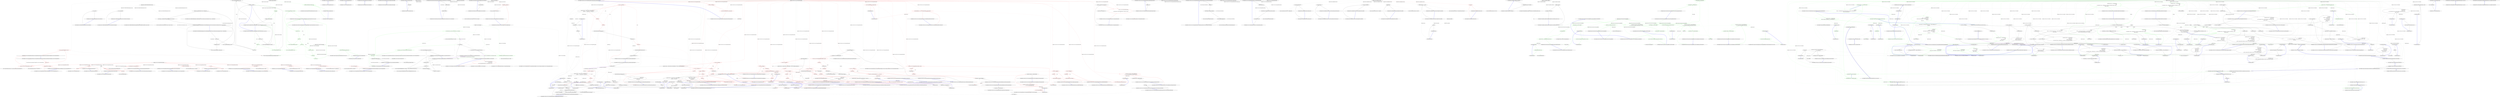 digraph  {
n18 [label="Hangfire.SqlServer.RabbitMQ.RabbitMqJobQueueProvider", span=""];
n0 [label="Entry Hangfire.SqlServer.RabbitMQ.RabbitMqJobQueueProvider.RabbitMqJobQueueProvider(System.Collections.Generic.IEnumerable<string>, ConnectionFactory)", span="13-13", cluster="Hangfire.SqlServer.RabbitMQ.RabbitMqJobQueueProvider.RabbitMqJobQueueProvider(System.Collections.Generic.IEnumerable<string>, ConnectionFactory)"];
n1 [label="queues == null", span="15-15", cluster="Hangfire.SqlServer.RabbitMQ.RabbitMqJobQueueProvider.RabbitMqJobQueueProvider(System.Collections.Generic.IEnumerable<string>, ConnectionFactory)"];
n3 [label="configureAction == null", span="16-16", cluster="Hangfire.SqlServer.RabbitMQ.RabbitMqJobQueueProvider.RabbitMqJobQueueProvider(System.Collections.Generic.IEnumerable<string>, ConnectionFactory)"];
n5 [label="_jobQueue = new RabbitMqJobQueue(queues, configureAction)", span="18-18", cluster="Hangfire.SqlServer.RabbitMQ.RabbitMqJobQueueProvider.RabbitMqJobQueueProvider(System.Collections.Generic.IEnumerable<string>, ConnectionFactory)"];
n6 [label="_monitoringApi = new RabbitMqMonitoringApi(configureAction, queues.ToArray())", span="19-19", cluster="Hangfire.SqlServer.RabbitMQ.RabbitMqJobQueueProvider.RabbitMqJobQueueProvider(System.Collections.Generic.IEnumerable<string>, ConnectionFactory)"];
n2 [label="throw new ArgumentNullException(''queues'');", span="15-15", cluster="Hangfire.SqlServer.RabbitMQ.RabbitMqJobQueueProvider.RabbitMqJobQueueProvider(System.Collections.Generic.IEnumerable<string>, ConnectionFactory)"];
n4 [label="throw new ArgumentNullException(''configureAction'');", span="16-16", cluster="Hangfire.SqlServer.RabbitMQ.RabbitMqJobQueueProvider.RabbitMqJobQueueProvider(System.Collections.Generic.IEnumerable<string>, ConnectionFactory)"];
n9 [label="Entry Hangfire.SqlServer.RabbitMQ.RabbitMqJobQueue.RabbitMqJobQueue(System.Collections.Generic.IEnumerable<string>, ConnectionFactory)", span="21-21", cluster="Hangfire.SqlServer.RabbitMQ.RabbitMqJobQueue.RabbitMqJobQueue(System.Collections.Generic.IEnumerable<string>, ConnectionFactory)"];
n7 [label="Exit Hangfire.SqlServer.RabbitMQ.RabbitMqJobQueueProvider.RabbitMqJobQueueProvider(System.Collections.Generic.IEnumerable<string>, ConnectionFactory)", span="13-13", cluster="Hangfire.SqlServer.RabbitMQ.RabbitMqJobQueueProvider.RabbitMqJobQueueProvider(System.Collections.Generic.IEnumerable<string>, ConnectionFactory)"];
n8 [label="Entry System.ArgumentNullException.ArgumentNullException(string)", span="0-0", cluster="System.ArgumentNullException.ArgumentNullException(string)"];
n10 [label="Entry Hangfire.SqlServer.RabbitMQ.RabbitMqMonitoringApi.RabbitMqMonitoringApi(ConnectionFactory, params string[])", span="15-15", cluster="Hangfire.SqlServer.RabbitMQ.RabbitMqMonitoringApi.RabbitMqMonitoringApi(ConnectionFactory, params string[])"];
n11 [label="Entry System.Collections.Generic.IEnumerable<TSource>.ToArray<TSource>()", span="0-0", cluster="System.Collections.Generic.IEnumerable<TSource>.ToArray<TSource>()"];
n12 [label="Entry Hangfire.SqlServer.RabbitMQ.RabbitMqJobQueueProvider.GetJobQueue()", span="22-22", cluster="Hangfire.SqlServer.RabbitMQ.RabbitMqJobQueueProvider.GetJobQueue()"];
n13 [label="return _jobQueue;", span="24-24", cluster="Hangfire.SqlServer.RabbitMQ.RabbitMqJobQueueProvider.GetJobQueue()"];
n14 [label="Exit Hangfire.SqlServer.RabbitMQ.RabbitMqJobQueueProvider.GetJobQueue()", span="22-22", cluster="Hangfire.SqlServer.RabbitMQ.RabbitMqJobQueueProvider.GetJobQueue()"];
n15 [label="Entry Hangfire.SqlServer.RabbitMQ.RabbitMqJobQueueProvider.GetJobQueueMonitoringApi()", span="27-27", cluster="Hangfire.SqlServer.RabbitMQ.RabbitMqJobQueueProvider.GetJobQueueMonitoringApi()"];
n16 [label="return _monitoringApi;", span="29-29", cluster="Hangfire.SqlServer.RabbitMQ.RabbitMqJobQueueProvider.GetJobQueueMonitoringApi()"];
n17 [label="Exit Hangfire.SqlServer.RabbitMQ.RabbitMqJobQueueProvider.GetJobQueueMonitoringApi()", span="27-27", cluster="Hangfire.SqlServer.RabbitMQ.RabbitMqJobQueueProvider.GetJobQueueMonitoringApi()"];
m1_2 [label="Entry HangFire.Server.IServerComponentRunner.Stop()", span="23-23", cluster="HangFire.Server.IServerComponentRunner.Stop()", file="IServerComponentRunner.cs"];
m1_3 [label="Exit HangFire.Server.IServerComponentRunner.Stop()", span="23-23", cluster="HangFire.Server.IServerComponentRunner.Stop()", file="IServerComponentRunner.cs"];
m1_0 [label="Entry HangFire.Server.IServerComponentRunner.Start()", span="22-22", cluster="HangFire.Server.IServerComponentRunner.Start()", file="IServerComponentRunner.cs"];
m1_1 [label="Exit HangFire.Server.IServerComponentRunner.Start()", span="22-22", cluster="HangFire.Server.IServerComponentRunner.Start()", file="IServerComponentRunner.cs"];
m2_0 [label="Entry Hangfire.SqlServer.IPersistentJobQueueProvider.GetJobQueue()", span="20-20", cluster="Hangfire.SqlServer.IPersistentJobQueueProvider.GetJobQueue()", file="IStorageConnection.cs"];
m2_1 [label="Exit Hangfire.SqlServer.IPersistentJobQueueProvider.GetJobQueue()", span="20-20", cluster="Hangfire.SqlServer.IPersistentJobQueueProvider.GetJobQueue()", file="IStorageConnection.cs"];
m2_2 [label="Entry Hangfire.SqlServer.IPersistentJobQueueProvider.GetJobQueueMonitoringApi()", span="21-21", cluster="Hangfire.SqlServer.IPersistentJobQueueProvider.GetJobQueueMonitoringApi()", file="IStorageConnection.cs"];
m2_3 [label="Exit Hangfire.SqlServer.IPersistentJobQueueProvider.GetJobQueueMonitoringApi()", span="21-21", cluster="Hangfire.SqlServer.IPersistentJobQueueProvider.GetJobQueueMonitoringApi()", file="IStorageConnection.cs"];
m3_8 [label="JobId = jobId", span="32-32", cluster="HangFire.Storage.ProcessingJob.RedisProcessingJob(HangFire.Storage.IStorageConnection, string, string)", file="ProcessingJob.cs", color=green, community=0];
m3_0 [label="Entry HangFire.Storage.ProcessingJob.RedisProcessingJob(HangFire.Storage.IStorageConnection, string, string)", span="24-24", cluster="HangFire.Storage.ProcessingJob.RedisProcessingJob(HangFire.Storage.IStorageConnection, string, string)", file="ProcessingJob.cs"];
m3_1 [label="connection == null", span="26-26", cluster="HangFire.Storage.ProcessingJob.RedisProcessingJob(HangFire.Storage.IStorageConnection, string, string)", file="ProcessingJob.cs"];
m3_3 [label="jobId == null", span="27-27", cluster="HangFire.Storage.ProcessingJob.RedisProcessingJob(HangFire.Storage.IStorageConnection, string, string)", file="ProcessingJob.cs", color=green, community=0];
m3_5 [label="queue == null", span="28-28", cluster="HangFire.Storage.ProcessingJob.RedisProcessingJob(HangFire.Storage.IStorageConnection, string, string)", file="ProcessingJob.cs"];
m3_6 [label="throw new ArgumentNullException(''queue'');", span="28-28", cluster="HangFire.Storage.ProcessingJob.RedisProcessingJob(HangFire.Storage.IStorageConnection, string, string)", file="ProcessingJob.cs"];
m3_2 [label="throw new ArgumentNullException(''connection'');", span="26-26", cluster="HangFire.Storage.ProcessingJob.RedisProcessingJob(HangFire.Storage.IStorageConnection, string, string)", file="ProcessingJob.cs"];
m3_4 [label="throw new ArgumentNullException(''jobId'');", span="27-27", cluster="HangFire.Storage.ProcessingJob.RedisProcessingJob(HangFire.Storage.IStorageConnection, string, string)", file="ProcessingJob.cs", color=green, community=0];
m3_7 [label="_connection = connection", span="30-30", cluster="HangFire.Storage.ProcessingJob.RedisProcessingJob(HangFire.Storage.IStorageConnection, string, string)", file="ProcessingJob.cs"];
m3_12 [label="Entry HangFire.Storage.ProcessingJob.Dispose()", span="39-39", cluster="HangFire.Storage.ProcessingJob.Dispose()", file="ProcessingJob.cs"];
m3_13 [label="_connection.DeleteJobFromQueue(JobId, Queue)", span="41-41", cluster="HangFire.Storage.ProcessingJob.Dispose()", color=green, community=0, file="ProcessingJob.cs"];
m3_14 [label="Exit HangFire.Storage.ProcessingJob.Dispose()", span="39-39", cluster="HangFire.Storage.ProcessingJob.Dispose()", file="ProcessingJob.cs"];
m3_9 [label="HangFire.Storage.ProcessingJob", span="", cluster="HangFire.Storage.ProcessingJob.RedisProcessingJob(HangFire.Storage.IStorageConnection, string, string)", file="ProcessingJob.cs"];
m3_10 [label="Exit HangFire.Storage.ProcessingJob.RedisProcessingJob(HangFire.Storage.IStorageConnection, string, string)", span="24-24", cluster="HangFire.Storage.ProcessingJob.RedisProcessingJob(HangFire.Storage.IStorageConnection, string, string)", file="ProcessingJob.cs"];
m3_15 [label="Entry HangFire.Storage.IStorageConnection.DeleteJobFromQueue(string, string)", span="31-31", cluster="HangFire.Storage.IStorageConnection.DeleteJobFromQueue(string, string)", file="ProcessingJob.cs"];
m3_16 [label="HangFire.Storage.ProcessingJob", span="", file="ProcessingJob.cs"];
m4_0 [label="Entry HangFire.QueueAttribute.QueueAttribute(string)", span="53-53", cluster="HangFire.QueueAttribute.QueueAttribute(string)", file="ProcessingJobFacts.cs"];
m4_1 [label="Name = name", span="55-55", cluster="HangFire.QueueAttribute.QueueAttribute(string)", file="ProcessingJobFacts.cs"];
m4_2 [label="Exit HangFire.QueueAttribute.QueueAttribute(string)", span="53-53", cluster="HangFire.QueueAttribute.QueueAttribute(string)", file="ProcessingJobFacts.cs"];
m4_3 [label="HangFire.QueueAttribute", span="", file="ProcessingJobFacts.cs"];
m5_0 [label="Entry HangFire.Filters.PerformedContext.PerformedContext(HangFire.Filters.PerformContext, bool, System.Exception)", span="6-6", cluster="HangFire.Filters.PerformedContext.PerformedContext(HangFire.Filters.PerformContext, bool, System.Exception)", file="RedisConnection.cs"];
m5_1 [label="Canceled = canceled", span="12-12", cluster="HangFire.Filters.PerformedContext.PerformedContext(HangFire.Filters.PerformContext, bool, System.Exception)", file="RedisConnection.cs"];
m5_2 [label="Exception = exception", span="13-13", cluster="HangFire.Filters.PerformedContext.PerformedContext(HangFire.Filters.PerformContext, bool, System.Exception)", file="RedisConnection.cs"];
m5_3 [label="Exit HangFire.Filters.PerformedContext.PerformedContext(HangFire.Filters.PerformContext, bool, System.Exception)", span="6-6", cluster="HangFire.Filters.PerformedContext.PerformedContext(HangFire.Filters.PerformContext, bool, System.Exception)", file="RedisConnection.cs"];
m5_4 [label="HangFire.Filters.PerformedContext", span="", file="RedisConnection.cs"];
m8_26 [label="Entry System.Collections.Generic.List<T>.GetEnumerator()", span="0-0", cluster="System.Collections.Generic.List<T>.GetEnumerator()", file="ServerComponentRunnerCollection.cs"];
m8_47 [label="Entry HangFire.Server.ServerComponentRunnerCollection.Remove(HangFire.Server.IServerComponentRunner)", span="92-92", cluster="HangFire.Server.ServerComponentRunnerCollection.Remove(HangFire.Server.IServerComponentRunner)", file="ServerComponentRunnerCollection.cs"];
m8_48 [label="return _runners.Remove(item);", span="94-94", cluster="HangFire.Server.ServerComponentRunnerCollection.Remove(HangFire.Server.IServerComponentRunner)", color=red, community=0, file="ServerComponentRunnerCollection.cs"];
m8_49 [label="Exit HangFire.Server.ServerComponentRunnerCollection.Remove(HangFire.Server.IServerComponentRunner)", span="92-92", cluster="HangFire.Server.ServerComponentRunnerCollection.Remove(HangFire.Server.IServerComponentRunner)", file="ServerComponentRunnerCollection.cs"];
m8_6 [label="Entry System.Collections.Generic.List<T>.List(System.Collections.Generic.IEnumerable<T>)", span="0-0", cluster="System.Collections.Generic.List<T>.List(System.Collections.Generic.IEnumerable<T>)", file="ServerComponentRunnerCollection.cs"];
m8_50 [label="Entry System.Collections.Generic.List<T>.Remove(T)", span="0-0", cluster="System.Collections.Generic.List<T>.Remove(T)", file="ServerComponentRunnerCollection.cs"];
m8_43 [label="Entry HangFire.Server.ServerComponentRunnerCollection.CopyTo(HangFire.Server.IServerComponentRunner[], int)", span="87-87", cluster="HangFire.Server.ServerComponentRunnerCollection.CopyTo(HangFire.Server.IServerComponentRunner[], int)", file="ServerComponentRunnerCollection.cs"];
m8_44 [label="_runners.CopyTo(array, arrayIndex)", span="89-89", cluster="HangFire.Server.ServerComponentRunnerCollection.CopyTo(HangFire.Server.IServerComponentRunner[], int)", color=red, community=0, file="ServerComponentRunnerCollection.cs"];
m8_45 [label="Exit HangFire.Server.ServerComponentRunnerCollection.CopyTo(HangFire.Server.IServerComponentRunner[], int)", span="87-87", cluster="HangFire.Server.ServerComponentRunnerCollection.CopyTo(HangFire.Server.IServerComponentRunner[], int)", file="ServerComponentRunnerCollection.cs"];
m8_12 [label="Entry HangFire.Server.ServerComponentRunnerCollection.Stop()", span="44-44", cluster="HangFire.Server.ServerComponentRunnerCollection.Stop()", file="ServerComponentRunnerCollection.cs"];
m8_13 [label=_runners, span="46-46", cluster="HangFire.Server.ServerComponentRunnerCollection.Stop()", color=red, community=0, file="ServerComponentRunnerCollection.cs"];
m8_14 [label="runner.Stop()", span="48-48", cluster="HangFire.Server.ServerComponentRunnerCollection.Stop()", color=red, community=0, file="ServerComponentRunnerCollection.cs"];
m8_15 [label="Exit HangFire.Server.ServerComponentRunnerCollection.Stop()", span="44-44", cluster="HangFire.Server.ServerComponentRunnerCollection.Stop()", file="ServerComponentRunnerCollection.cs"];
m8_27 [label="Entry HangFire.Server.ServerComponentRunnerCollection.System.Collections.IEnumerable.GetEnumerator()", span="67-67", cluster="HangFire.Server.ServerComponentRunnerCollection.System.Collections.IEnumerable.GetEnumerator()", file="ServerComponentRunnerCollection.cs"];
m8_28 [label="return ((IEnumerable) _runners).GetEnumerator();", span="69-69", cluster="HangFire.Server.ServerComponentRunnerCollection.System.Collections.IEnumerable.GetEnumerator()", color=red, community=0, file="ServerComponentRunnerCollection.cs"];
m8_29 [label="Exit HangFire.Server.ServerComponentRunnerCollection.System.Collections.IEnumerable.GetEnumerator()", span="67-67", cluster="HangFire.Server.ServerComponentRunnerCollection.System.Collections.IEnumerable.GetEnumerator()", file="ServerComponentRunnerCollection.cs"];
m8_30 [label="Entry System.Collections.IEnumerable.GetEnumerator()", span="0-0", cluster="System.Collections.IEnumerable.GetEnumerator()", file="ServerComponentRunnerCollection.cs"];
m8_11 [label="Entry HangFire.Server.IServerComponentRunner.Start()", span="22-22", cluster="HangFire.Server.IServerComponentRunner.Start()", file="ServerComponentRunnerCollection.cs"];
m8_42 [label="Entry System.Collections.Generic.List<T>.Contains(T)", span="0-0", cluster="System.Collections.Generic.List<T>.Contains(T)", file="ServerComponentRunnerCollection.cs"];
m8_39 [label="Entry HangFire.Server.ServerComponentRunnerCollection.Contains(HangFire.Server.IServerComponentRunner)", span="82-82", cluster="HangFire.Server.ServerComponentRunnerCollection.Contains(HangFire.Server.IServerComponentRunner)", file="ServerComponentRunnerCollection.cs"];
m8_40 [label="return _runners.Contains(item);", span="84-84", cluster="HangFire.Server.ServerComponentRunnerCollection.Contains(HangFire.Server.IServerComponentRunner)", color=red, community=0, file="ServerComponentRunnerCollection.cs"];
m8_41 [label="Exit HangFire.Server.ServerComponentRunnerCollection.Contains(HangFire.Server.IServerComponentRunner)", span="82-82", cluster="HangFire.Server.ServerComponentRunnerCollection.Contains(HangFire.Server.IServerComponentRunner)", file="ServerComponentRunnerCollection.cs"];
m8_16 [label="Entry HangFire.Server.IServerComponentRunner.Stop()", span="23-23", cluster="HangFire.Server.IServerComponentRunner.Stop()", file="ServerComponentRunnerCollection.cs"];
m8_7 [label="Entry HangFire.Server.ServerComponentRunnerCollection.Start()", span="36-36", cluster="HangFire.Server.ServerComponentRunnerCollection.Start()", file="ServerComponentRunnerCollection.cs"];
m8_8 [label=_runners, span="38-38", cluster="HangFire.Server.ServerComponentRunnerCollection.Start()", color=red, community=0, file="ServerComponentRunnerCollection.cs"];
m8_9 [label="runner.Start()", span="40-40", cluster="HangFire.Server.ServerComponentRunnerCollection.Start()", color=red, community=0, file="ServerComponentRunnerCollection.cs"];
m8_10 [label="Exit HangFire.Server.ServerComponentRunnerCollection.Start()", span="36-36", cluster="HangFire.Server.ServerComponentRunnerCollection.Start()", file="ServerComponentRunnerCollection.cs"];
m8_31 [label="Entry HangFire.Server.ServerComponentRunnerCollection.Add(HangFire.Server.IServerComponentRunner)", span="72-72", cluster="HangFire.Server.ServerComponentRunnerCollection.Add(HangFire.Server.IServerComponentRunner)", file="ServerComponentRunnerCollection.cs"];
m8_32 [label="_runners.Add(item)", span="74-74", cluster="HangFire.Server.ServerComponentRunnerCollection.Add(HangFire.Server.IServerComponentRunner)", color=red, community=0, file="ServerComponentRunnerCollection.cs"];
m8_33 [label="Exit HangFire.Server.ServerComponentRunnerCollection.Add(HangFire.Server.IServerComponentRunner)", span="72-72", cluster="HangFire.Server.ServerComponentRunnerCollection.Add(HangFire.Server.IServerComponentRunner)", file="ServerComponentRunnerCollection.cs"];
m8_35 [label="Entry HangFire.Server.ServerComponentRunnerCollection.Clear()", span="77-77", cluster="HangFire.Server.ServerComponentRunnerCollection.Clear()", file="ServerComponentRunnerCollection.cs"];
m8_36 [label="_runners.Clear()", span="79-79", cluster="HangFire.Server.ServerComponentRunnerCollection.Clear()", color=red, community=0, file="ServerComponentRunnerCollection.cs"];
m8_37 [label="Exit HangFire.Server.ServerComponentRunnerCollection.Clear()", span="77-77", cluster="HangFire.Server.ServerComponentRunnerCollection.Clear()", file="ServerComponentRunnerCollection.cs"];
m8_0 [label="Entry HangFire.Server.ServerComponentRunnerCollection.ServerComponentRunnerCollection(System.Collections.Generic.IEnumerable<HangFire.Server.IServerComponentRunner>)", span="26-26", cluster="HangFire.Server.ServerComponentRunnerCollection.ServerComponentRunnerCollection(System.Collections.Generic.IEnumerable<HangFire.Server.IServerComponentRunner>)", file="ServerComponentRunnerCollection.cs"];
m8_1 [label="runners == null", span="28-28", cluster="HangFire.Server.ServerComponentRunnerCollection.ServerComponentRunnerCollection(System.Collections.Generic.IEnumerable<HangFire.Server.IServerComponentRunner>)", color=red, community=0, file="ServerComponentRunnerCollection.cs"];
m8_3 [label="_runners = new List<IServerComponentRunner>(runners)", span="30-30", cluster="HangFire.Server.ServerComponentRunnerCollection.ServerComponentRunnerCollection(System.Collections.Generic.IEnumerable<HangFire.Server.IServerComponentRunner>)", color=red, community=0, file="ServerComponentRunnerCollection.cs"];
m8_2 [label="throw new ArgumentNullException(''runners'');", span="28-28", cluster="HangFire.Server.ServerComponentRunnerCollection.ServerComponentRunnerCollection(System.Collections.Generic.IEnumerable<HangFire.Server.IServerComponentRunner>)", color=red, community=0, file="ServerComponentRunnerCollection.cs"];
m8_4 [label="Exit HangFire.Server.ServerComponentRunnerCollection.ServerComponentRunnerCollection(System.Collections.Generic.IEnumerable<HangFire.Server.IServerComponentRunner>)", span="26-26", cluster="HangFire.Server.ServerComponentRunnerCollection.ServerComponentRunnerCollection(System.Collections.Generic.IEnumerable<HangFire.Server.IServerComponentRunner>)", file="ServerComponentRunnerCollection.cs"];
m8_34 [label="Entry System.Collections.Generic.List<T>.Add(T)", span="0-0", cluster="System.Collections.Generic.List<T>.Add(T)", file="ServerComponentRunnerCollection.cs"];
m8_17 [label="Entry HangFire.Server.ServerComponentRunnerCollection.Dispose()", span="52-52", cluster="HangFire.Server.ServerComponentRunnerCollection.Dispose()", file="ServerComponentRunnerCollection.cs"];
m8_18 [label="Stop()", span="54-54", cluster="HangFire.Server.ServerComponentRunnerCollection.Dispose()", file="ServerComponentRunnerCollection.cs"];
m8_19 [label=_runners, span="56-56", cluster="HangFire.Server.ServerComponentRunnerCollection.Dispose()", color=red, community=0, file="ServerComponentRunnerCollection.cs"];
m8_20 [label="runner.Dispose()", span="58-58", cluster="HangFire.Server.ServerComponentRunnerCollection.Dispose()", color=red, community=0, file="ServerComponentRunnerCollection.cs"];
m8_21 [label="Exit HangFire.Server.ServerComponentRunnerCollection.Dispose()", span="52-52", cluster="HangFire.Server.ServerComponentRunnerCollection.Dispose()", file="ServerComponentRunnerCollection.cs"];
m8_22 [label="Entry System.IDisposable.Dispose()", span="0-0", cluster="System.IDisposable.Dispose()", file="ServerComponentRunnerCollection.cs"];
m8_23 [label="Entry HangFire.Server.ServerComponentRunnerCollection.GetEnumerator()", span="62-62", cluster="HangFire.Server.ServerComponentRunnerCollection.GetEnumerator()", file="ServerComponentRunnerCollection.cs"];
m8_24 [label="return _runners.GetEnumerator();", span="64-64", cluster="HangFire.Server.ServerComponentRunnerCollection.GetEnumerator()", color=red, community=0, file="ServerComponentRunnerCollection.cs"];
m8_25 [label="Exit HangFire.Server.ServerComponentRunnerCollection.GetEnumerator()", span="62-62", cluster="HangFire.Server.ServerComponentRunnerCollection.GetEnumerator()", file="ServerComponentRunnerCollection.cs"];
m8_46 [label="Entry System.Collections.Generic.List<T>.CopyTo(T[], int)", span="0-0", cluster="System.Collections.Generic.List<T>.CopyTo(T[], int)", file="ServerComponentRunnerCollection.cs"];
m8_38 [label="Entry System.Collections.Generic.List<T>.Clear()", span="0-0", cluster="System.Collections.Generic.List<T>.Clear()", file="ServerComponentRunnerCollection.cs"];
m8_51 [label="HangFire.Server.ServerComponentRunnerCollection", span="", file="ServerComponentRunnerCollection.cs"];
m9_0 [label="Entry HangFire.Client.CreateContext.CreateContext(HangFire.Client.CreateContext)", span="6-6", cluster="HangFire.Client.CreateContext.CreateContext(HangFire.Client.CreateContext)", file="ServerComponentRunnerCollectionFacts.cs"];
m9_1 [label="Items = context.Items", span="9-9", cluster="HangFire.Client.CreateContext.CreateContext(HangFire.Client.CreateContext)", file="ServerComponentRunnerCollectionFacts.cs"];
m9_2 [label="Exit HangFire.Client.CreateContext.CreateContext(HangFire.Client.CreateContext)", span="6-6", cluster="HangFire.Client.CreateContext.CreateContext(HangFire.Client.CreateContext)", file="ServerComponentRunnerCollectionFacts.cs"];
m9_7 [label="Entry System.Collections.Generic.Dictionary<TKey, TValue>.Dictionary()", span="0-0", cluster="System.Collections.Generic.Dictionary<TKey, TValue>.Dictionary()", file="ServerComponentRunnerCollectionFacts.cs"];
m9_3 [label="Entry HangFire.Client.CreateContext.CreateContext(HangFire.Client.ClientJobDescriptor)", span="12-12", cluster="HangFire.Client.CreateContext.CreateContext(HangFire.Client.ClientJobDescriptor)", file="ServerComponentRunnerCollectionFacts.cs"];
m9_4 [label="JobDescriptor = jobDescriptor", span="14-14", cluster="HangFire.Client.CreateContext.CreateContext(HangFire.Client.ClientJobDescriptor)", color=red, community=0, file="ServerComponentRunnerCollectionFacts.cs"];
m9_5 [label="Items = new Dictionary<string, object>()", span="15-15", cluster="HangFire.Client.CreateContext.CreateContext(HangFire.Client.ClientJobDescriptor)", file="ServerComponentRunnerCollectionFacts.cs"];
m9_6 [label="Exit HangFire.Client.CreateContext.CreateContext(HangFire.Client.ClientJobDescriptor)", span="12-12", cluster="HangFire.Client.CreateContext.CreateContext(HangFire.Client.ClientJobDescriptor)", file="ServerComponentRunnerCollectionFacts.cs"];
m9_8 [label="HangFire.Client.CreateContext", span="", file="ServerComponentRunnerCollectionFacts.cs"];
m10_179 [label="Entry HangFire.Core.Tests.Server.ServerComponentRunnerFacts.Component_ReturnsUnderlyingComponent()", span="228-228", cluster="HangFire.Core.Tests.Server.ServerComponentRunnerFacts.Component_ReturnsUnderlyingComponent()", file="ServerComponentRunnerFacts.cs"];
m10_180 [label="var runner = CreateRunner()", span="230-230", cluster="HangFire.Core.Tests.Server.ServerComponentRunnerFacts.Component_ReturnsUnderlyingComponent()", color=red, community=0, file="ServerComponentRunnerFacts.cs"];
m10_181 [label="Assert.Same(_component.Object, runner.Component)", span="232-232", cluster="HangFire.Core.Tests.Server.ServerComponentRunnerFacts.Component_ReturnsUnderlyingComponent()", color=red, community=0, file="ServerComponentRunnerFacts.cs"];
m10_182 [label="Exit HangFire.Core.Tests.Server.ServerComponentRunnerFacts.Component_ReturnsUnderlyingComponent()", span="228-228", cluster="HangFire.Core.Tests.Server.ServerComponentRunnerFacts.Component_ReturnsUnderlyingComponent()", file="ServerComponentRunnerFacts.cs"];
m10_212 [label="Entry HangFire.Core.Tests.Server.ServerComponentRunnerFacts.DisposableComponent.Dispose()", span="276-276", cluster="HangFire.Core.Tests.Server.ServerComponentRunnerFacts.DisposableComponent.Dispose()", file="ServerComponentRunnerFacts.cs"];
m10_213 [label="Disposed = true", span="278-278", cluster="HangFire.Core.Tests.Server.ServerComponentRunnerFacts.DisposableComponent.Dispose()", file="ServerComponentRunnerFacts.cs"];
m10_214 [label="Exit HangFire.Core.Tests.Server.ServerComponentRunnerFacts.DisposableComponent.Dispose()", span="276-276", cluster="HangFire.Core.Tests.Server.ServerComponentRunnerFacts.DisposableComponent.Dispose()", file="ServerComponentRunnerFacts.cs"];
m10_183 [label="Entry Unk.Same", span="", cluster="Unk.Same", file="ServerComponentRunnerFacts.cs"];
m10_38 [label="Entry System.TimeSpan.FromMilliseconds(double)", span="0-0", cluster="System.TimeSpan.FromMilliseconds(double)", file="ServerComponentRunnerFacts.cs"];
m10_11 [label="Entry Unk.Equal", span="", cluster="Unk.Equal", file="ServerComponentRunnerFacts.cs"];
m10_51 [label="Entry HangFire.Core.Tests.Server.ServerComponentRunnerFacts.Start_LeadsToLoopedComponentExecution()", span="67-67", cluster="HangFire.Core.Tests.Server.ServerComponentRunnerFacts.Start_LeadsToLoopedComponentExecution()", file="ServerComponentRunnerFacts.cs"];
m10_52 [label="var runner = CreateRunner()", span="69-69", cluster="HangFire.Core.Tests.Server.ServerComponentRunnerFacts.Start_LeadsToLoopedComponentExecution()", color=red, community=0, file="ServerComponentRunnerFacts.cs"];
m10_53 [label="runner.Start()", span="71-71", cluster="HangFire.Core.Tests.Server.ServerComponentRunnerFacts.Start_LeadsToLoopedComponentExecution()", color=red, community=0, file="ServerComponentRunnerFacts.cs"];
m10_54 [label="Thread.Sleep(TimeSpan.FromMilliseconds(100))", span="72-72", cluster="HangFire.Core.Tests.Server.ServerComponentRunnerFacts.Start_LeadsToLoopedComponentExecution()", file="ServerComponentRunnerFacts.cs"];
m10_55 [label="_component.Verify(\r\n                x => x.Execute(It.IsNotNull<CancellationToken>()),\r\n                Times.AtLeast(2))", span="74-76", cluster="HangFire.Core.Tests.Server.ServerComponentRunnerFacts.Start_LeadsToLoopedComponentExecution()", file="ServerComponentRunnerFacts.cs"];
m10_56 [label="Exit HangFire.Core.Tests.Server.ServerComponentRunnerFacts.Start_LeadsToLoopedComponentExecution()", span="67-67", cluster="HangFire.Core.Tests.Server.ServerComponentRunnerFacts.Start_LeadsToLoopedComponentExecution()", file="ServerComponentRunnerFacts.cs"];
m10_131 [label="Entry HangFire.Core.Tests.Server.ServerComponentRunnerFacts.Dispose_CanBeCalled_AfterStop()", span="163-163", cluster="HangFire.Core.Tests.Server.ServerComponentRunnerFacts.Dispose_CanBeCalled_AfterStop()", file="ServerComponentRunnerFacts.cs"];
m10_132 [label="var runner = CreateRunner()", span="165-165", cluster="HangFire.Core.Tests.Server.ServerComponentRunnerFacts.Dispose_CanBeCalled_AfterStop()", color=red, community=0, file="ServerComponentRunnerFacts.cs"];
m10_133 [label="runner.Start()", span="166-166", cluster="HangFire.Core.Tests.Server.ServerComponentRunnerFacts.Dispose_CanBeCalled_AfterStop()", color=red, community=0, file="ServerComponentRunnerFacts.cs"];
m10_134 [label="runner.Stop()", span="167-167", cluster="HangFire.Core.Tests.Server.ServerComponentRunnerFacts.Dispose_CanBeCalled_AfterStop()", color=red, community=0, file="ServerComponentRunnerFacts.cs"];
m10_135 [label="Assert.DoesNotThrow(runner.Dispose)", span="169-169", cluster="HangFire.Core.Tests.Server.ServerComponentRunnerFacts.Dispose_CanBeCalled_AfterStop()", color=red, community=0, file="ServerComponentRunnerFacts.cs"];
m10_136 [label="Exit HangFire.Core.Tests.Server.ServerComponentRunnerFacts.Dispose_CanBeCalled_AfterStop()", span="163-163", cluster="HangFire.Core.Tests.Server.ServerComponentRunnerFacts.Dispose_CanBeCalled_AfterStop()", file="ServerComponentRunnerFacts.cs"];
m10_0 [label="Entry HangFire.Core.Tests.Server.ServerComponentRunnerFacts.ServerComponentRunnerFacts()", span="13-13", cluster="HangFire.Core.Tests.Server.ServerComponentRunnerFacts.ServerComponentRunnerFacts()", file="ServerComponentRunnerFacts.cs"];
m10_1 [label="_component = new Mock<IServerComponent>()", span="15-15", cluster="HangFire.Core.Tests.Server.ServerComponentRunnerFacts.ServerComponentRunnerFacts()", file="ServerComponentRunnerFacts.cs"];
m10_2 [label="_options = new ServerComponentRunnerOptions\r\n            {\r\n                ShutdownTimeout = Timeout.InfiniteTimeSpan // Letting tests to timeout\r\n            }", span="16-19", cluster="HangFire.Core.Tests.Server.ServerComponentRunnerFacts.ServerComponentRunnerFacts()", color=red, community=0, file="ServerComponentRunnerFacts.cs"];
m10_3 [label="Exit HangFire.Core.Tests.Server.ServerComponentRunnerFacts.ServerComponentRunnerFacts()", span="13-13", cluster="HangFire.Core.Tests.Server.ServerComponentRunnerFacts.ServerComponentRunnerFacts()", file="ServerComponentRunnerFacts.cs"];
m10_27 [label="Entry Unk.DoesNotThrow", span="", cluster="Unk.DoesNotThrow", file="ServerComponentRunnerFacts.cs"];
m10_137 [label="Entry HangFire.Core.Tests.Server.ServerComponentRunnerFacts.Dispose_ShouldDisposeDisposableComponent()", span="173-173", cluster="HangFire.Core.Tests.Server.ServerComponentRunnerFacts.Dispose_ShouldDisposeDisposableComponent()", file="ServerComponentRunnerFacts.cs"];
m10_138 [label="_options.MaxRetryAttempts = 0", span="176-176", cluster="HangFire.Core.Tests.Server.ServerComponentRunnerFacts.Dispose_ShouldDisposeDisposableComponent()", file="ServerComponentRunnerFacts.cs"];
m10_139 [label="var component = new DisposableComponent()", span="178-178", cluster="HangFire.Core.Tests.Server.ServerComponentRunnerFacts.Dispose_ShouldDisposeDisposableComponent()", file="ServerComponentRunnerFacts.cs"];
m10_140 [label="var runner = new ServerComponentRunner(component, _options)", span="179-179", cluster="HangFire.Core.Tests.Server.ServerComponentRunnerFacts.Dispose_ShouldDisposeDisposableComponent()", color=red, community=0, file="ServerComponentRunnerFacts.cs"];
m10_145 [label="Assert.True(component.Disposed)", span="189-189", cluster="HangFire.Core.Tests.Server.ServerComponentRunnerFacts.Dispose_ShouldDisposeDisposableComponent()", file="ServerComponentRunnerFacts.cs"];
m10_141 [label="runner.Start()", span="181-181", cluster="HangFire.Core.Tests.Server.ServerComponentRunnerFacts.Dispose_ShouldDisposeDisposableComponent()", color=red, community=0, file="ServerComponentRunnerFacts.cs"];
m10_143 [label="runner.Dispose()", span="185-185", cluster="HangFire.Core.Tests.Server.ServerComponentRunnerFacts.Dispose_ShouldDisposeDisposableComponent()", color=red, community=0, file="ServerComponentRunnerFacts.cs"];
m10_142 [label="Thread.Sleep(100)", span="182-182", cluster="HangFire.Core.Tests.Server.ServerComponentRunnerFacts.Dispose_ShouldDisposeDisposableComponent()", file="ServerComponentRunnerFacts.cs"];
m10_144 [label="Thread.Sleep(500)", span="186-186", cluster="HangFire.Core.Tests.Server.ServerComponentRunnerFacts.Dispose_ShouldDisposeDisposableComponent()", file="ServerComponentRunnerFacts.cs"];
m10_146 [label="Exit HangFire.Core.Tests.Server.ServerComponentRunnerFacts.Dispose_ShouldDisposeDisposableComponent()", span="173-173", cluster="HangFire.Core.Tests.Server.ServerComponentRunnerFacts.Dispose_ShouldDisposeDisposableComponent()", file="ServerComponentRunnerFacts.cs"];
m10_100 [label="Entry HangFire.Core.Tests.Server.ServerComponentRunnerFacts.Start_CanRestartStoppedComponent()", span="121-121", cluster="HangFire.Core.Tests.Server.ServerComponentRunnerFacts.Start_CanRestartStoppedComponent()", file="ServerComponentRunnerFacts.cs"];
m10_101 [label="int timesExecuted = 0", span="124-124", cluster="HangFire.Core.Tests.Server.ServerComponentRunnerFacts.Start_CanRestartStoppedComponent()", file="ServerComponentRunnerFacts.cs"];
m10_102 [label="var runner = CreateRunner()", span="126-126", cluster="HangFire.Core.Tests.Server.ServerComponentRunnerFacts.Start_CanRestartStoppedComponent()", color=red, community=0, file="ServerComponentRunnerFacts.cs"];
m10_103 [label="_component.Setup(x => x.Execute(It.IsAny<CancellationToken>()))\r\n                .Callback(() => { timesExecuted++; Thread.Yield(); })", span="127-128", cluster="HangFire.Core.Tests.Server.ServerComponentRunnerFacts.Start_CanRestartStoppedComponent()", file="ServerComponentRunnerFacts.cs"];
m10_104 [label="runner.Start()", span="130-130", cluster="HangFire.Core.Tests.Server.ServerComponentRunnerFacts.Start_CanRestartStoppedComponent()", color=red, community=0, file="ServerComponentRunnerFacts.cs"];
m10_105 [label="runner.Stop()", span="131-131", cluster="HangFire.Core.Tests.Server.ServerComponentRunnerFacts.Start_CanRestartStoppedComponent()", color=red, community=0, file="ServerComponentRunnerFacts.cs"];
m10_108 [label="runner.Start()", span="136-136", cluster="HangFire.Core.Tests.Server.ServerComponentRunnerFacts.Start_CanRestartStoppedComponent()", color=red, community=0, file="ServerComponentRunnerFacts.cs"];
m10_106 [label="Thread.Sleep(TimeSpan.FromMilliseconds(100))", span="132-132", cluster="HangFire.Core.Tests.Server.ServerComponentRunnerFacts.Start_CanRestartStoppedComponent()", file="ServerComponentRunnerFacts.cs"];
m10_107 [label="timesExecuted = 0", span="133-133", cluster="HangFire.Core.Tests.Server.ServerComponentRunnerFacts.Start_CanRestartStoppedComponent()", file="ServerComponentRunnerFacts.cs"];
m10_110 [label="Assert.True(timesExecuted > 0)", span="140-140", cluster="HangFire.Core.Tests.Server.ServerComponentRunnerFacts.Start_CanRestartStoppedComponent()", file="ServerComponentRunnerFacts.cs"];
m10_109 [label="Thread.Sleep(TimeSpan.FromMilliseconds(100))", span="137-137", cluster="HangFire.Core.Tests.Server.ServerComponentRunnerFacts.Start_CanRestartStoppedComponent()", file="ServerComponentRunnerFacts.cs"];
m10_111 [label="Exit HangFire.Core.Tests.Server.ServerComponentRunnerFacts.Start_CanRestartStoppedComponent()", span="121-121", cluster="HangFire.Core.Tests.Server.ServerComponentRunnerFacts.Start_CanRestartStoppedComponent()", file="ServerComponentRunnerFacts.cs"];
m10_149 [label="Entry System.Threading.Thread.Sleep(int)", span="0-0", cluster="System.Threading.Thread.Sleep(int)", file="ServerComponentRunnerFacts.cs"];
m10_37 [label="Entry HangFire.Core.Tests.Server.ServerComponentRunnerFacts.CreateRunner()", span="260-260", cluster="HangFire.Core.Tests.Server.ServerComponentRunnerFacts.CreateRunner()", file="ServerComponentRunnerFacts.cs"];
m10_200 [label="_component.Setup(x => x.Execute(It.IsAny<CancellationToken>()))\r\n                .Callback(() => Thread.Yield())", span="262-263", cluster="HangFire.Core.Tests.Server.ServerComponentRunnerFacts.CreateRunner()", file="ServerComponentRunnerFacts.cs"];
m10_201 [label="return new ServerComponentRunner(_component.Object, _options);", span="264-264", cluster="HangFire.Core.Tests.Server.ServerComponentRunnerFacts.CreateRunner()", color=red, community=0, file="ServerComponentRunnerFacts.cs"];
m10_202 [label="Exit HangFire.Core.Tests.Server.ServerComponentRunnerFacts.CreateRunner()", span="260-260", cluster="HangFire.Core.Tests.Server.ServerComponentRunnerFacts.CreateRunner()", file="ServerComponentRunnerFacts.cs"];
m10_10 [label="Entry Unk.>", span="", cluster="Unk.>", file="ServerComponentRunnerFacts.cs"];
m10_193 [label="Entry HangFire.Core.Tests.Server.ServerComponentRunnerFacts.WaitingComponent.Execute(System.Threading.CancellationToken)", span="252-252", cluster="HangFire.Core.Tests.Server.ServerComponentRunnerFacts.WaitingComponent.Execute(System.Threading.CancellationToken)", file="ServerComponentRunnerFacts.cs"];
m10_194 [label="CalledTimes++", span="254-254", cluster="HangFire.Core.Tests.Server.ServerComponentRunnerFacts.WaitingComponent.Execute(System.Threading.CancellationToken)", file="ServerComponentRunnerFacts.cs"];
m10_195 [label="token.WaitHandle.WaitOne(Timeout.Infinite)", span="255-255", cluster="HangFire.Core.Tests.Server.ServerComponentRunnerFacts.WaitingComponent.Execute(System.Threading.CancellationToken)", file="ServerComponentRunnerFacts.cs"];
m10_196 [label="token.ThrowIfCancellationRequested()", span="256-256", cluster="HangFire.Core.Tests.Server.ServerComponentRunnerFacts.WaitingComponent.Execute(System.Threading.CancellationToken)", file="ServerComponentRunnerFacts.cs"];
m10_197 [label="Exit HangFire.Core.Tests.Server.ServerComponentRunnerFacts.WaitingComponent.Execute(System.Threading.CancellationToken)", span="252-252", cluster="HangFire.Core.Tests.Server.ServerComponentRunnerFacts.WaitingComponent.Execute(System.Threading.CancellationToken)", file="ServerComponentRunnerFacts.cs"];
m10_192 [label="Entry HangFire.Core.Tests.Server.ServerComponentRunnerFacts.WaitingComponent.WaitingComponent()", span="248-248", cluster="HangFire.Core.Tests.Server.ServerComponentRunnerFacts.WaitingComponent.WaitingComponent()", file="ServerComponentRunnerFacts.cs"];
m10_83 [label="Entry HangFire.Server.ServerComponentRunner.Stop()", span="70-70", cluster="HangFire.Server.ServerComponentRunner.Stop()", file="ServerComponentRunnerFacts.cs"];
m10_165 [label="Entry HangFire.Core.Tests.Server.ServerComponentRunnerFacts.FailingComponent_ShouldBeExecutedSeveralTimes_Automatically()", span="213-213", cluster="HangFire.Core.Tests.Server.ServerComponentRunnerFacts.FailingComponent_ShouldBeExecutedSeveralTimes_Automatically()", file="ServerComponentRunnerFacts.cs"];
m10_166 [label="var runner = CreateRunner()", span="215-215", cluster="HangFire.Core.Tests.Server.ServerComponentRunnerFacts.FailingComponent_ShouldBeExecutedSeveralTimes_Automatically()", color=red, community=0, file="ServerComponentRunnerFacts.cs"];
m10_167 [label="_component.Setup(x => x.Execute(It.IsAny<CancellationToken>())).Throws<InvalidOperationException>()", span="216-216", cluster="HangFire.Core.Tests.Server.ServerComponentRunnerFacts.FailingComponent_ShouldBeExecutedSeveralTimes_Automatically()", file="ServerComponentRunnerFacts.cs"];
m10_168 [label="runner.Start()", span="217-217", cluster="HangFire.Core.Tests.Server.ServerComponentRunnerFacts.FailingComponent_ShouldBeExecutedSeveralTimes_Automatically()", color=red, community=0, file="ServerComponentRunnerFacts.cs"];
m10_170 [label="runner.Dispose()", span="220-220", cluster="HangFire.Core.Tests.Server.ServerComponentRunnerFacts.FailingComponent_ShouldBeExecutedSeveralTimes_Automatically()", color=red, community=0, file="ServerComponentRunnerFacts.cs"];
m10_169 [label="Thread.Sleep(5000)", span="219-219", cluster="HangFire.Core.Tests.Server.ServerComponentRunnerFacts.FailingComponent_ShouldBeExecutedSeveralTimes_Automatically()", file="ServerComponentRunnerFacts.cs"];
m10_171 [label="_component.Verify(x => x.Execute(\r\n                It.IsAny<CancellationToken>()),\r\n                Times.AtLeast(2))", span="222-224", cluster="HangFire.Core.Tests.Server.ServerComponentRunnerFacts.FailingComponent_ShouldBeExecutedSeveralTimes_Automatically()", file="ServerComponentRunnerFacts.cs"];
m10_172 [label="Exit HangFire.Core.Tests.Server.ServerComponentRunnerFacts.FailingComponent_ShouldBeExecutedSeveralTimes_Automatically()", span="213-213", cluster="HangFire.Core.Tests.Server.ServerComponentRunnerFacts.FailingComponent_ShouldBeExecutedSeveralTimes_Automatically()", file="ServerComponentRunnerFacts.cs"];
m10_120 [label="Entry HangFire.Core.Tests.Server.ServerComponentRunnerFacts.Stop_CanBeCalledMultipleTimesInARow()", span="144-144", cluster="HangFire.Core.Tests.Server.ServerComponentRunnerFacts.Stop_CanBeCalledMultipleTimesInARow()", file="ServerComponentRunnerFacts.cs"];
m10_121 [label="var runner = CreateRunner()", span="146-146", cluster="HangFire.Core.Tests.Server.ServerComponentRunnerFacts.Stop_CanBeCalledMultipleTimesInARow()", color=red, community=0, file="ServerComponentRunnerFacts.cs"];
m10_122 [label="runner.Start()", span="147-147", cluster="HangFire.Core.Tests.Server.ServerComponentRunnerFacts.Stop_CanBeCalledMultipleTimesInARow()", color=red, community=0, file="ServerComponentRunnerFacts.cs"];
m10_123 [label="runner.Stop()", span="148-148", cluster="HangFire.Core.Tests.Server.ServerComponentRunnerFacts.Stop_CanBeCalledMultipleTimesInARow()", color=red, community=0, file="ServerComponentRunnerFacts.cs"];
m10_124 [label="Assert.DoesNotThrow(runner.Stop)", span="150-150", cluster="HangFire.Core.Tests.Server.ServerComponentRunnerFacts.Stop_CanBeCalledMultipleTimesInARow()", color=red, community=0, file="ServerComponentRunnerFacts.cs"];
m10_125 [label="Exit HangFire.Core.Tests.Server.ServerComponentRunnerFacts.Stop_CanBeCalledMultipleTimesInARow()", span="144-144", cluster="HangFire.Core.Tests.Server.ServerComponentRunnerFacts.Stop_CanBeCalledMultipleTimesInARow()", file="ServerComponentRunnerFacts.cs"];
m10_62 [label="Entry HangFire.Core.Tests.Server.ServerComponentRunnerFacts.Start_OnDisposedObject_ThrowsAnException()", span="80-80", cluster="HangFire.Core.Tests.Server.ServerComponentRunnerFacts.Start_OnDisposedObject_ThrowsAnException()", file="ServerComponentRunnerFacts.cs"];
m10_63 [label="var runner = CreateRunner()", span="82-82", cluster="HangFire.Core.Tests.Server.ServerComponentRunnerFacts.Start_OnDisposedObject_ThrowsAnException()", color=red, community=0, file="ServerComponentRunnerFacts.cs"];
m10_64 [label="runner.Dispose()", span="83-83", cluster="HangFire.Core.Tests.Server.ServerComponentRunnerFacts.Start_OnDisposedObject_ThrowsAnException()", color=red, community=0, file="ServerComponentRunnerFacts.cs"];
m10_65 [label="Assert.Throws<ObjectDisposedException>(() => runner.Start())", span="85-85", cluster="HangFire.Core.Tests.Server.ServerComponentRunnerFacts.Start_OnDisposedObject_ThrowsAnException()", color=red, community=0, file="ServerComponentRunnerFacts.cs"];
m10_66 [label="Exit HangFire.Core.Tests.Server.ServerComponentRunnerFacts.Start_OnDisposedObject_ThrowsAnException()", span="80-80", cluster="HangFire.Core.Tests.Server.ServerComponentRunnerFacts.Start_OnDisposedObject_ThrowsAnException()", file="ServerComponentRunnerFacts.cs"];
m10_39 [label="Entry System.Threading.Thread.Sleep(System.TimeSpan)", span="0-0", cluster="System.Threading.Thread.Sleep(System.TimeSpan)", file="ServerComponentRunnerFacts.cs"];
m10_92 [label="Entry HangFire.Core.Tests.Server.ServerComponentRunnerFacts.Stop_OnDisposedObject_ThrowsAnException()", span="112-112", cluster="HangFire.Core.Tests.Server.ServerComponentRunnerFacts.Stop_OnDisposedObject_ThrowsAnException()", file="ServerComponentRunnerFacts.cs"];
m10_93 [label="var runner = CreateRunner()", span="114-114", cluster="HangFire.Core.Tests.Server.ServerComponentRunnerFacts.Stop_OnDisposedObject_ThrowsAnException()", color=red, community=0, file="ServerComponentRunnerFacts.cs"];
m10_94 [label="runner.Dispose()", span="115-115", cluster="HangFire.Core.Tests.Server.ServerComponentRunnerFacts.Stop_OnDisposedObject_ThrowsAnException()", color=red, community=0, file="ServerComponentRunnerFacts.cs"];
m10_95 [label="Assert.Throws<ObjectDisposedException>(() => runner.Stop())", span="117-117", cluster="HangFire.Core.Tests.Server.ServerComponentRunnerFacts.Stop_OnDisposedObject_ThrowsAnException()", color=red, community=0, file="ServerComponentRunnerFacts.cs"];
m10_96 [label="Exit HangFire.Core.Tests.Server.ServerComponentRunnerFacts.Stop_OnDisposedObject_ThrowsAnException()", span="112-112", cluster="HangFire.Core.Tests.Server.ServerComponentRunnerFacts.Stop_OnDisposedObject_ThrowsAnException()", file="ServerComponentRunnerFacts.cs"];
m10_184 [label="Entry HangFire.Core.Tests.Server.ServerComponentRunnerFacts.OperationCanceledException_DoesNotCauseAutomaticRetry()", span="236-236", cluster="HangFire.Core.Tests.Server.ServerComponentRunnerFacts.OperationCanceledException_DoesNotCauseAutomaticRetry()", file="ServerComponentRunnerFacts.cs"];
m10_185 [label="var component = new WaitingComponent()", span="238-238", cluster="HangFire.Core.Tests.Server.ServerComponentRunnerFacts.OperationCanceledException_DoesNotCauseAutomaticRetry()", file="ServerComponentRunnerFacts.cs"];
m10_186 [label="var runner = new ServerComponentRunner(component, _options)", span="239-239", cluster="HangFire.Core.Tests.Server.ServerComponentRunnerFacts.OperationCanceledException_DoesNotCauseAutomaticRetry()", color=red, community=0, file="ServerComponentRunnerFacts.cs"];
m10_190 [label="Assert.Equal(1, component.CalledTimes)", span="245-245", cluster="HangFire.Core.Tests.Server.ServerComponentRunnerFacts.OperationCanceledException_DoesNotCauseAutomaticRetry()", file="ServerComponentRunnerFacts.cs"];
m10_187 [label="runner.Start()", span="240-240", cluster="HangFire.Core.Tests.Server.ServerComponentRunnerFacts.OperationCanceledException_DoesNotCauseAutomaticRetry()", color=red, community=0, file="ServerComponentRunnerFacts.cs"];
m10_189 [label="runner.Dispose()", span="243-243", cluster="HangFire.Core.Tests.Server.ServerComponentRunnerFacts.OperationCanceledException_DoesNotCauseAutomaticRetry()", color=red, community=0, file="ServerComponentRunnerFacts.cs"];
m10_188 [label="Thread.Sleep(500)", span="242-242", cluster="HangFire.Core.Tests.Server.ServerComponentRunnerFacts.OperationCanceledException_DoesNotCauseAutomaticRetry()", file="ServerComponentRunnerFacts.cs"];
m10_191 [label="Exit HangFire.Core.Tests.Server.ServerComponentRunnerFacts.OperationCanceledException_DoesNotCauseAutomaticRetry()", span="236-236", cluster="HangFire.Core.Tests.Server.ServerComponentRunnerFacts.OperationCanceledException_DoesNotCauseAutomaticRetry()", file="ServerComponentRunnerFacts.cs"];
m10_126 [label="Entry HangFire.Core.Tests.Server.ServerComponentRunnerFacts.Dispose_StopsExecutionAutomatically()", span="154-154", cluster="HangFire.Core.Tests.Server.ServerComponentRunnerFacts.Dispose_StopsExecutionAutomatically()", file="ServerComponentRunnerFacts.cs"];
m10_127 [label="var runner = CreateRunner()", span="156-156", cluster="HangFire.Core.Tests.Server.ServerComponentRunnerFacts.Dispose_StopsExecutionAutomatically()", color=red, community=0, file="ServerComponentRunnerFacts.cs"];
m10_128 [label="runner.Start()", span="157-157", cluster="HangFire.Core.Tests.Server.ServerComponentRunnerFacts.Dispose_StopsExecutionAutomatically()", color=red, community=0, file="ServerComponentRunnerFacts.cs"];
m10_129 [label="Assert.DoesNotThrow(runner.Dispose)", span="159-159", cluster="HangFire.Core.Tests.Server.ServerComponentRunnerFacts.Dispose_StopsExecutionAutomatically()", color=red, community=0, file="ServerComponentRunnerFacts.cs"];
m10_130 [label="Exit HangFire.Core.Tests.Server.ServerComponentRunnerFacts.Dispose_StopsExecutionAutomatically()", span="154-154", cluster="HangFire.Core.Tests.Server.ServerComponentRunnerFacts.Dispose_StopsExecutionAutomatically()", file="ServerComponentRunnerFacts.cs"];
m10_199 [label="Entry System.Threading.CancellationToken.ThrowIfCancellationRequested()", span="0-0", cluster="System.Threading.CancellationToken.ThrowIfCancellationRequested()", file="ServerComponentRunnerFacts.cs"];
m10_23 [label="Entry ServerComponentRunner.cstr", span="", cluster="ServerComponentRunner.cstr", file="ServerComponentRunnerFacts.cs"];
m10_16 [label="Entry HangFire.Core.Tests.Server.ServerComponentRunnerFacts.Ctor_ThrowsAnException_WhenOptionsValueIsNull()", span="32-32", cluster="HangFire.Core.Tests.Server.ServerComponentRunnerFacts.Ctor_ThrowsAnException_WhenOptionsValueIsNull()", file="ServerComponentRunnerFacts.cs"];
m10_17 [label="var exception = Assert.Throws<ArgumentNullException>(\r\n                () => new ServerComponentRunner(_component.Object, null))", span="34-35", cluster="HangFire.Core.Tests.Server.ServerComponentRunnerFacts.Ctor_ThrowsAnException_WhenOptionsValueIsNull()", color=red, community=0, file="ServerComponentRunnerFacts.cs"];
m10_18 [label="Assert.Equal(''options'', exception.ParamName)", span="37-37", cluster="HangFire.Core.Tests.Server.ServerComponentRunnerFacts.Ctor_ThrowsAnException_WhenOptionsValueIsNull()", file="ServerComponentRunnerFacts.cs"];
m10_19 [label="Exit HangFire.Core.Tests.Server.ServerComponentRunnerFacts.Ctor_ThrowsAnException_WhenOptionsValueIsNull()", span="32-32", cluster="HangFire.Core.Tests.Server.ServerComponentRunnerFacts.Ctor_ThrowsAnException_WhenOptionsValueIsNull()", file="ServerComponentRunnerFacts.cs"];
m10_40 [label="Entry HangFire.Server.ServerComponentRunner.Dispose()", span="84-84", cluster="HangFire.Server.ServerComponentRunner.Dispose()", file="ServerComponentRunnerFacts.cs"];
m10_81 [label="Entry Unk.Setup", span="", cluster="Unk.Setup", file="ServerComponentRunnerFacts.cs"];
m10_57 [label="Entry HangFire.Server.ServerComponentRunner.Start()", span="61-61", cluster="HangFire.Server.ServerComponentRunner.Start()", file="ServerComponentRunnerFacts.cs"];
m10_31 [label="Entry HangFire.Core.Tests.Server.ServerComponentRunnerFacts.Dispose_OnJustCreatedRunner_DoNotLeadToComponentExecution()", span="47-47", cluster="HangFire.Core.Tests.Server.ServerComponentRunnerFacts.Dispose_OnJustCreatedRunner_DoNotLeadToComponentExecution()", file="ServerComponentRunnerFacts.cs"];
m10_32 [label="var runner = CreateRunner()", span="49-49", cluster="HangFire.Core.Tests.Server.ServerComponentRunnerFacts.Dispose_OnJustCreatedRunner_DoNotLeadToComponentExecution()", color=red, community=0, file="ServerComponentRunnerFacts.cs"];
m10_33 [label="Thread.Sleep(TimeSpan.FromMilliseconds(100))", span="50-50", cluster="HangFire.Core.Tests.Server.ServerComponentRunnerFacts.Dispose_OnJustCreatedRunner_DoNotLeadToComponentExecution()", file="ServerComponentRunnerFacts.cs"];
m10_34 [label="runner.Dispose()", span="52-52", cluster="HangFire.Core.Tests.Server.ServerComponentRunnerFacts.Dispose_OnJustCreatedRunner_DoNotLeadToComponentExecution()", color=red, community=0, file="ServerComponentRunnerFacts.cs"];
m10_35 [label="_component.Verify(x => x.Execute(It.IsAny<CancellationToken>()), Times.Never)", span="54-54", cluster="HangFire.Core.Tests.Server.ServerComponentRunnerFacts.Dispose_OnJustCreatedRunner_DoNotLeadToComponentExecution()", file="ServerComponentRunnerFacts.cs"];
m10_36 [label="Exit HangFire.Core.Tests.Server.ServerComponentRunnerFacts.Dispose_OnJustCreatedRunner_DoNotLeadToComponentExecution()", span="47-47", cluster="HangFire.Core.Tests.Server.ServerComponentRunnerFacts.Dispose_OnJustCreatedRunner_DoNotLeadToComponentExecution()", file="ServerComponentRunnerFacts.cs"];
m10_46 [label="Entry HangFire.Core.Tests.Server.ServerComponentRunnerFacts.Dispose_CanBeCalledMultipleTimes()", span="58-58", cluster="HangFire.Core.Tests.Server.ServerComponentRunnerFacts.Dispose_CanBeCalledMultipleTimes()", file="ServerComponentRunnerFacts.cs"];
m10_47 [label="var runner = CreateRunner()", span="60-60", cluster="HangFire.Core.Tests.Server.ServerComponentRunnerFacts.Dispose_CanBeCalledMultipleTimes()", color=red, community=0, file="ServerComponentRunnerFacts.cs"];
m10_48 [label="runner.Dispose()", span="61-61", cluster="HangFire.Core.Tests.Server.ServerComponentRunnerFacts.Dispose_CanBeCalledMultipleTimes()", color=red, community=0, file="ServerComponentRunnerFacts.cs"];
m10_49 [label="Assert.DoesNotThrow(runner.Dispose)", span="63-63", cluster="HangFire.Core.Tests.Server.ServerComponentRunnerFacts.Dispose_CanBeCalledMultipleTimes()", color=red, community=0, file="ServerComponentRunnerFacts.cs"];
m10_50 [label="Exit HangFire.Core.Tests.Server.ServerComponentRunnerFacts.Dispose_CanBeCalledMultipleTimes()", span="58-58", cluster="HangFire.Core.Tests.Server.ServerComponentRunnerFacts.Dispose_CanBeCalledMultipleTimes()", file="ServerComponentRunnerFacts.cs"];
m10_148 [label="Entry HangFire.Server.ServerComponentRunner.ServerComponentRunner(HangFire.Server.IServerComponent, HangFire.Server.ServerComponentRunnerOptions)", span="41-41", cluster="HangFire.Server.ServerComponentRunner.ServerComponentRunner(HangFire.Server.IServerComponent, HangFire.Server.ServerComponentRunnerOptions)", file="ServerComponentRunnerFacts.cs"];
m10_91 [label="Entry System.Threading.Thread.Yield()", span="0-0", cluster="System.Threading.Thread.Yield()", file="ServerComponentRunnerFacts.cs"];
m10_4 [label="Entry Mock<IServerComponent>.cstr", span="", cluster="Mock<IServerComponent>.cstr", file="ServerComponentRunnerFacts.cs"];
m10_206 [label="Entry lambda expression", span="263-263", cluster="lambda expression", file="ServerComponentRunnerFacts.cs"];
m10_12 [label="Entry lambda expression", span="26-26", cluster="lambda expression", file="ServerComponentRunnerFacts.cs"];
m10_13 [label="new ServerComponentRunner(null)", span="26-26", cluster="lambda expression", color=red, community=0, file="ServerComponentRunnerFacts.cs"];
m10_14 [label="Exit lambda expression", span="26-26", cluster="lambda expression", file="ServerComponentRunnerFacts.cs"];
m10_20 [label="Entry lambda expression", span="35-35", cluster="lambda expression", file="ServerComponentRunnerFacts.cs"];
m10_21 [label="new ServerComponentRunner(_component.Object, null)", span="35-35", cluster="lambda expression", color=red, community=0, file="ServerComponentRunnerFacts.cs"];
m10_22 [label="Exit lambda expression", span="35-35", cluster="lambda expression", file="ServerComponentRunnerFacts.cs"];
m10_28 [label="Entry lambda expression", span="43-43", cluster="lambda expression", file="ServerComponentRunnerFacts.cs"];
m10_29 [label="new ServerComponentRunner(_component.Object)", span="43-43", cluster="lambda expression", color=red, community=0, file="ServerComponentRunnerFacts.cs"];
m10_30 [label="Exit lambda expression", span="43-43", cluster="lambda expression", file="ServerComponentRunnerFacts.cs"];
m10_42 [label="Entry lambda expression", span="54-54", cluster="lambda expression", file="ServerComponentRunnerFacts.cs"];
m10_43 [label="x.Execute(It.IsAny<CancellationToken>())", span="54-54", cluster="lambda expression", file="ServerComponentRunnerFacts.cs"];
m10_44 [label="Exit lambda expression", span="54-54", cluster="lambda expression", file="ServerComponentRunnerFacts.cs"];
m10_59 [label="Entry lambda expression", span="75-75", cluster="lambda expression", file="ServerComponentRunnerFacts.cs"];
m10_60 [label="x.Execute(It.IsNotNull<CancellationToken>())", span="75-75", cluster="lambda expression", file="ServerComponentRunnerFacts.cs"];
m10_61 [label="Exit lambda expression", span="75-75", cluster="lambda expression", file="ServerComponentRunnerFacts.cs"];
m10_68 [label="runner.Start()", span="85-85", cluster="lambda expression", color=red, community=0, file="ServerComponentRunnerFacts.cs"];
m10_67 [label="Entry lambda expression", span="85-85", cluster="lambda expression", file="ServerComponentRunnerFacts.cs"];
m10_69 [label="Exit lambda expression", span="85-85", cluster="lambda expression", file="ServerComponentRunnerFacts.cs"];
m10_84 [label="Entry lambda expression", span="95-95", cluster="lambda expression", file="ServerComponentRunnerFacts.cs"];
m10_87 [label="Entry lambda expression", span="96-96", cluster="lambda expression", file="ServerComponentRunnerFacts.cs"];
m10_88 [label="timesExecuted++", span="96-96", cluster="lambda expression", file="ServerComponentRunnerFacts.cs"];
m10_85 [label="x.Execute(It.IsAny<CancellationToken>())", span="95-95", cluster="lambda expression", file="ServerComponentRunnerFacts.cs"];
m10_86 [label="Exit lambda expression", span="95-95", cluster="lambda expression", file="ServerComponentRunnerFacts.cs"];
m10_89 [label="Thread.Yield()", span="96-96", cluster="lambda expression", file="ServerComponentRunnerFacts.cs"];
m10_90 [label="Exit lambda expression", span="96-96", cluster="lambda expression", file="ServerComponentRunnerFacts.cs"];
m10_98 [label="runner.Stop()", span="117-117", cluster="lambda expression", color=red, community=0, file="ServerComponentRunnerFacts.cs"];
m10_97 [label="Entry lambda expression", span="117-117", cluster="lambda expression", file="ServerComponentRunnerFacts.cs"];
m10_99 [label="Exit lambda expression", span="117-117", cluster="lambda expression", file="ServerComponentRunnerFacts.cs"];
m10_113 [label="Entry lambda expression", span="127-127", cluster="lambda expression", file="ServerComponentRunnerFacts.cs"];
m10_116 [label="Entry lambda expression", span="128-128", cluster="lambda expression", file="ServerComponentRunnerFacts.cs"];
m10_117 [label="timesExecuted++", span="128-128", cluster="lambda expression", file="ServerComponentRunnerFacts.cs"];
m10_114 [label="x.Execute(It.IsAny<CancellationToken>())", span="127-127", cluster="lambda expression", file="ServerComponentRunnerFacts.cs"];
m10_115 [label="Exit lambda expression", span="127-127", cluster="lambda expression", file="ServerComponentRunnerFacts.cs"];
m10_118 [label="Thread.Yield()", span="128-128", cluster="lambda expression", file="ServerComponentRunnerFacts.cs"];
m10_119 [label="Exit lambda expression", span="128-128", cluster="lambda expression", file="ServerComponentRunnerFacts.cs"];
m10_159 [label="Entry lambda expression", span="199-199", cluster="lambda expression", file="ServerComponentRunnerFacts.cs"];
m10_162 [label="Entry lambda expression", span="208-208", cluster="lambda expression", file="ServerComponentRunnerFacts.cs"];
m10_160 [label="x.Execute(It.IsAny<CancellationToken>())", span="199-199", cluster="lambda expression", file="ServerComponentRunnerFacts.cs"];
m10_161 [label="Exit lambda expression", span="199-199", cluster="lambda expression", file="ServerComponentRunnerFacts.cs"];
m10_163 [label="x.Execute(It.IsAny<CancellationToken>())", span="208-208", cluster="lambda expression", file="ServerComponentRunnerFacts.cs"];
m10_164 [label="Exit lambda expression", span="208-208", cluster="lambda expression", file="ServerComponentRunnerFacts.cs"];
m10_173 [label="Entry lambda expression", span="216-216", cluster="lambda expression", file="ServerComponentRunnerFacts.cs"];
m10_176 [label="Entry lambda expression", span="222-223", cluster="lambda expression", file="ServerComponentRunnerFacts.cs"];
m10_174 [label="x.Execute(It.IsAny<CancellationToken>())", span="216-216", cluster="lambda expression", file="ServerComponentRunnerFacts.cs"];
m10_175 [label="Exit lambda expression", span="216-216", cluster="lambda expression", file="ServerComponentRunnerFacts.cs"];
m10_177 [label="x.Execute(\r\n                It.IsAny<CancellationToken>())", span="222-223", cluster="lambda expression", file="ServerComponentRunnerFacts.cs"];
m10_178 [label="Exit lambda expression", span="222-223", cluster="lambda expression", file="ServerComponentRunnerFacts.cs"];
m10_203 [label="Entry lambda expression", span="262-262", cluster="lambda expression", file="ServerComponentRunnerFacts.cs"];
m10_204 [label="x.Execute(It.IsAny<CancellationToken>())", span="262-262", cluster="lambda expression", file="ServerComponentRunnerFacts.cs"];
m10_205 [label="Exit lambda expression", span="262-262", cluster="lambda expression", file="ServerComponentRunnerFacts.cs"];
m10_207 [label="Thread.Yield()", span="263-263", cluster="lambda expression", file="ServerComponentRunnerFacts.cs"];
m10_208 [label="Exit lambda expression", span="263-263", cluster="lambda expression", file="ServerComponentRunnerFacts.cs"];
m10_6 [label="Entry HangFire.Core.Tests.Server.ServerComponentRunnerFacts.Ctor_ThrowsAnException_WhenComponentIsNull()", span="23-23", cluster="HangFire.Core.Tests.Server.ServerComponentRunnerFacts.Ctor_ThrowsAnException_WhenComponentIsNull()", file="ServerComponentRunnerFacts.cs"];
m10_7 [label="var exception = Assert.Throws<ArgumentNullException>(\r\n                () => new ServerComponentRunner(null))", span="25-26", cluster="HangFire.Core.Tests.Server.ServerComponentRunnerFacts.Ctor_ThrowsAnException_WhenComponentIsNull()", color=red, community=0, file="ServerComponentRunnerFacts.cs"];
m10_8 [label="Assert.Equal(''component'', exception.ParamName)", span="28-28", cluster="HangFire.Core.Tests.Server.ServerComponentRunnerFacts.Ctor_ThrowsAnException_WhenComponentIsNull()", file="ServerComponentRunnerFacts.cs"];
m10_9 [label="Exit HangFire.Core.Tests.Server.ServerComponentRunnerFacts.Ctor_ThrowsAnException_WhenComponentIsNull()", span="23-23", cluster="HangFire.Core.Tests.Server.ServerComponentRunnerFacts.Ctor_ThrowsAnException_WhenComponentIsNull()", file="ServerComponentRunnerFacts.cs"];
m10_58 [label="Entry Unk.AtLeast", span="", cluster="Unk.AtLeast", file="ServerComponentRunnerFacts.cs"];
m10_24 [label="Entry HangFire.Core.Tests.Server.ServerComponentRunnerFacts.Ctor_UsesDefaultOptions_IfTheyWereNoProvided()", span="41-41", cluster="HangFire.Core.Tests.Server.ServerComponentRunnerFacts.Ctor_UsesDefaultOptions_IfTheyWereNoProvided()", file="ServerComponentRunnerFacts.cs"];
m10_25 [label="Assert.DoesNotThrow(() => new ServerComponentRunner(_component.Object))", span="43-43", cluster="HangFire.Core.Tests.Server.ServerComponentRunnerFacts.Ctor_UsesDefaultOptions_IfTheyWereNoProvided()", color=red, community=0, file="ServerComponentRunnerFacts.cs"];
m10_26 [label="Exit HangFire.Core.Tests.Server.ServerComponentRunnerFacts.Ctor_UsesDefaultOptions_IfTheyWereNoProvided()", span="41-41", cluster="HangFire.Core.Tests.Server.ServerComponentRunnerFacts.Ctor_UsesDefaultOptions_IfTheyWereNoProvided()", file="ServerComponentRunnerFacts.cs"];
m10_209 [label="Entry HangFire.Core.Tests.Server.ServerComponentRunnerFacts.DisposableComponent.Execute(System.Threading.CancellationToken)", span="271-271", cluster="HangFire.Core.Tests.Server.ServerComponentRunnerFacts.DisposableComponent.Execute(System.Threading.CancellationToken)", file="ServerComponentRunnerFacts.cs"];
m10_210 [label="Thread.Yield()", span="273-273", cluster="HangFire.Core.Tests.Server.ServerComponentRunnerFacts.DisposableComponent.Execute(System.Threading.CancellationToken)", file="ServerComponentRunnerFacts.cs"];
m10_211 [label="Exit HangFire.Core.Tests.Server.ServerComponentRunnerFacts.DisposableComponent.Execute(System.Threading.CancellationToken)", span="271-271", cluster="HangFire.Core.Tests.Server.ServerComponentRunnerFacts.DisposableComponent.Execute(System.Threading.CancellationToken)", file="ServerComponentRunnerFacts.cs"];
m10_147 [label="Entry HangFire.Core.Tests.Server.ServerComponentRunnerFacts.DisposableComponent.DisposableComponent()", span="267-267", cluster="HangFire.Core.Tests.Server.ServerComponentRunnerFacts.DisposableComponent.DisposableComponent()", file="ServerComponentRunnerFacts.cs"];
m10_112 [label="Entry Unk.True", span="", cluster="Unk.True", file="ServerComponentRunnerFacts.cs"];
m10_45 [label="Entry Unk.Execute", span="", cluster="Unk.Execute", file="ServerComponentRunnerFacts.cs"];
m10_70 [label="Entry HangFire.Core.Tests.Server.ServerComponentRunnerFacts.Stop_LeadsToStoppedComponentExecution()", span="89-89", cluster="HangFire.Core.Tests.Server.ServerComponentRunnerFacts.Stop_LeadsToStoppedComponentExecution()", file="ServerComponentRunnerFacts.cs"];
m10_71 [label="int timesExecuted = 0", span="92-92", cluster="HangFire.Core.Tests.Server.ServerComponentRunnerFacts.Stop_LeadsToStoppedComponentExecution()", file="ServerComponentRunnerFacts.cs"];
m10_72 [label="var runner = CreateRunner()", span="94-94", cluster="HangFire.Core.Tests.Server.ServerComponentRunnerFacts.Stop_LeadsToStoppedComponentExecution()", color=red, community=0, file="ServerComponentRunnerFacts.cs"];
m10_73 [label="_component.Setup(x => x.Execute(It.IsAny<CancellationToken>()))\r\n                .Callback(() => { timesExecuted++; Thread.Yield(); })", span="95-96", cluster="HangFire.Core.Tests.Server.ServerComponentRunnerFacts.Stop_LeadsToStoppedComponentExecution()", file="ServerComponentRunnerFacts.cs"];
m10_74 [label="runner.Start()", span="98-98", cluster="HangFire.Core.Tests.Server.ServerComponentRunnerFacts.Stop_LeadsToStoppedComponentExecution()", color=red, community=0, file="ServerComponentRunnerFacts.cs"];
m10_75 [label="runner.Stop()", span="101-101", cluster="HangFire.Core.Tests.Server.ServerComponentRunnerFacts.Stop_LeadsToStoppedComponentExecution()", color=red, community=0, file="ServerComponentRunnerFacts.cs"];
m10_76 [label="Thread.Sleep(TimeSpan.FromMilliseconds(100))", span="102-102", cluster="HangFire.Core.Tests.Server.ServerComponentRunnerFacts.Stop_LeadsToStoppedComponentExecution()", file="ServerComponentRunnerFacts.cs"];
m10_77 [label="timesExecuted = 0", span="103-103", cluster="HangFire.Core.Tests.Server.ServerComponentRunnerFacts.Stop_LeadsToStoppedComponentExecution()", file="ServerComponentRunnerFacts.cs"];
m10_78 [label="Thread.Sleep(TimeSpan.FromMilliseconds(100))", span="105-105", cluster="HangFire.Core.Tests.Server.ServerComponentRunnerFacts.Stop_LeadsToStoppedComponentExecution()", file="ServerComponentRunnerFacts.cs"];
m10_79 [label="Assert.Equal(0, timesExecuted)", span="108-108", cluster="HangFire.Core.Tests.Server.ServerComponentRunnerFacts.Stop_LeadsToStoppedComponentExecution()", file="ServerComponentRunnerFacts.cs"];
m10_80 [label="Exit HangFire.Core.Tests.Server.ServerComponentRunnerFacts.Stop_LeadsToStoppedComponentExecution()", span="89-89", cluster="HangFire.Core.Tests.Server.ServerComponentRunnerFacts.Stop_LeadsToStoppedComponentExecution()", file="ServerComponentRunnerFacts.cs"];
m10_82 [label="Entry Unk.Callback", span="", cluster="Unk.Callback", file="ServerComponentRunnerFacts.cs"];
m10_5 [label="Entry HangFire.Server.ServerComponentRunnerOptions.ServerComponentRunnerOptions()", span="25-25", cluster="HangFire.Server.ServerComponentRunnerOptions.ServerComponentRunnerOptions()", file="ServerComponentRunnerFacts.cs"];
m10_198 [label="Entry System.Threading.WaitHandle.WaitOne(int)", span="0-0", cluster="System.Threading.WaitHandle.WaitOne(int)", file="ServerComponentRunnerFacts.cs"];
m10_15 [label="Entry HangFire.Server.ServerComponentRunner.ServerComponentRunner(HangFire.Server.IServerComponent)", span="36-36", cluster="HangFire.Server.ServerComponentRunner.ServerComponentRunner(HangFire.Server.IServerComponent)", file="ServerComponentRunnerFacts.cs"];
m10_41 [label="Entry Unk.Verify", span="", cluster="Unk.Verify", file="ServerComponentRunnerFacts.cs"];
m10_150 [label="Entry HangFire.Core.Tests.Server.ServerComponentRunnerFacts.FailingComponent_ShouldNotBeRetried_IfMaxRetryAttemptsIsZero()", span="193-193", cluster="HangFire.Core.Tests.Server.ServerComponentRunnerFacts.FailingComponent_ShouldNotBeRetried_IfMaxRetryAttemptsIsZero()", file="ServerComponentRunnerFacts.cs"];
m10_151 [label="_options.MaxRetryAttempts = 0", span="196-196", cluster="HangFire.Core.Tests.Server.ServerComponentRunnerFacts.FailingComponent_ShouldNotBeRetried_IfMaxRetryAttemptsIsZero()", file="ServerComponentRunnerFacts.cs"];
m10_152 [label="var runner = CreateRunner()", span="198-198", cluster="HangFire.Core.Tests.Server.ServerComponentRunnerFacts.FailingComponent_ShouldNotBeRetried_IfMaxRetryAttemptsIsZero()", color=red, community=0, file="ServerComponentRunnerFacts.cs"];
m10_153 [label="_component.Setup(x => x.Execute(It.IsAny<CancellationToken>())).Throws<InvalidOperationException>()", span="199-199", cluster="HangFire.Core.Tests.Server.ServerComponentRunnerFacts.FailingComponent_ShouldNotBeRetried_IfMaxRetryAttemptsIsZero()", file="ServerComponentRunnerFacts.cs"];
m10_154 [label="runner.Start()", span="201-201", cluster="HangFire.Core.Tests.Server.ServerComponentRunnerFacts.FailingComponent_ShouldNotBeRetried_IfMaxRetryAttemptsIsZero()", color=red, community=0, file="ServerComponentRunnerFacts.cs"];
m10_156 [label="runner.Dispose()", span="205-205", cluster="HangFire.Core.Tests.Server.ServerComponentRunnerFacts.FailingComponent_ShouldNotBeRetried_IfMaxRetryAttemptsIsZero()", color=red, community=0, file="ServerComponentRunnerFacts.cs"];
m10_155 [label="Thread.Sleep(500)", span="202-202", cluster="HangFire.Core.Tests.Server.ServerComponentRunnerFacts.FailingComponent_ShouldNotBeRetried_IfMaxRetryAttemptsIsZero()", file="ServerComponentRunnerFacts.cs"];
m10_157 [label="_component.Verify(\r\n                x => x.Execute(It.IsAny<CancellationToken>()),\r\n                Times.Once)", span="207-209", cluster="HangFire.Core.Tests.Server.ServerComponentRunnerFacts.FailingComponent_ShouldNotBeRetried_IfMaxRetryAttemptsIsZero()", file="ServerComponentRunnerFacts.cs"];
m10_158 [label="Exit HangFire.Core.Tests.Server.ServerComponentRunnerFacts.FailingComponent_ShouldNotBeRetried_IfMaxRetryAttemptsIsZero()", span="193-193", cluster="HangFire.Core.Tests.Server.ServerComponentRunnerFacts.FailingComponent_ShouldNotBeRetried_IfMaxRetryAttemptsIsZero()", file="ServerComponentRunnerFacts.cs"];
m10_215 [label="HangFire.Core.Tests.Server.ServerComponentRunnerFacts", span="", file="ServerComponentRunnerFacts.cs"];
m10_216 [label=runner, span="", file="ServerComponentRunnerFacts.cs"];
m10_217 [label=timesExecuted, span="", file="ServerComponentRunnerFacts.cs"];
m10_218 [label=runner, span="", file="ServerComponentRunnerFacts.cs"];
m10_219 [label=timesExecuted, span="", file="ServerComponentRunnerFacts.cs"];
m10_220 [label="HangFire.Core.Tests.Server.ServerComponentRunnerFacts.WaitingComponent", span="", file="ServerComponentRunnerFacts.cs"];
m10_221 [label="HangFire.Core.Tests.Server.ServerComponentRunnerFacts.DisposableComponent", span="", file="ServerComponentRunnerFacts.cs"];
m11_0 [label="Entry HangFire.Server.ServerComponentRunnerOptions.ServerComponentRunnerOptions()", span="25-25", cluster="HangFire.Server.ServerComponentRunnerOptions.ServerComponentRunnerOptions()", file="ServerComponentRunnerOptions.cs"];
m11_1 [label="MaxRetryAttempts = 10", span="27-27", cluster="HangFire.Server.ServerComponentRunnerOptions.ServerComponentRunnerOptions()", file="ServerComponentRunnerOptions.cs"];
m11_2 [label="ShutdownTimeout = TimeSpan.FromMilliseconds(Timeout.Infinite)", span="28-28", cluster="HangFire.Server.ServerComponentRunnerOptions.ServerComponentRunnerOptions()", file="ServerComponentRunnerOptions.cs"];
m11_3 [label="LowerLogVerbosity = false", span="29-29", cluster="HangFire.Server.ServerComponentRunnerOptions.ServerComponentRunnerOptions()", file="ServerComponentRunnerOptions.cs"];
m11_4 [label="Exit HangFire.Server.ServerComponentRunnerOptions.ServerComponentRunnerOptions()", span="25-25", cluster="HangFire.Server.ServerComponentRunnerOptions.ServerComponentRunnerOptions()", file="ServerComponentRunnerOptions.cs"];
m11_5 [label="Entry System.TimeSpan.FromMilliseconds(double)", span="0-0", cluster="System.TimeSpan.FromMilliseconds(double)", file="ServerComponentRunnerOptions.cs"];
m11_6 [label="HangFire.Server.ServerComponentRunnerOptions", span="", file="ServerComponentRunnerOptions.cs"];
m14_22 [label="Entry System.Collections.Generic.List<T>.GetEnumerator()", span="0-0", cluster="System.Collections.Generic.List<T>.GetEnumerator()", file="ServerCoreFacts.cs"];
m14_3 [label="Entry System.Collections.Generic.List<T>.Add(T)", span="0-0", cluster="System.Collections.Generic.List<T>.Add(T)", file="ServerCoreFacts.cs"];
m14_19 [label="Entry HangFire.Filters.GlobalJobFilterCollection.GetEnumerator()", span="37-37", cluster="HangFire.Filters.GlobalJobFilterCollection.GetEnumerator()", file="ServerCoreFacts.cs"];
m14_20 [label="return _filters.GetEnumerator();", span="39-39", cluster="HangFire.Filters.GlobalJobFilterCollection.GetEnumerator()", file="ServerCoreFacts.cs"];
m14_21 [label="Exit HangFire.Filters.GlobalJobFilterCollection.GetEnumerator()", span="37-37", cluster="HangFire.Filters.GlobalJobFilterCollection.GetEnumerator()", file="ServerCoreFacts.cs"];
m14_8 [label="Entry HangFire.Filters.GlobalJobFilterCollection.Contains(HangFire.Filters.IJobFilter)", span="27-27", cluster="HangFire.Filters.GlobalJobFilterCollection.Contains(HangFire.Filters.IJobFilter)", file="ServerCoreFacts.cs"];
m14_9 [label="return _filters.Contains(filter);", span="29-29", cluster="HangFire.Filters.GlobalJobFilterCollection.Contains(HangFire.Filters.IJobFilter)", file="ServerCoreFacts.cs"];
m14_10 [label="Exit HangFire.Filters.GlobalJobFilterCollection.Contains(HangFire.Filters.IJobFilter)", span="27-27", cluster="HangFire.Filters.GlobalJobFilterCollection.Contains(HangFire.Filters.IJobFilter)", file="ServerCoreFacts.cs"];
m14_11 [label="Entry System.Collections.Generic.List<T>.Contains(T)", span="0-0", cluster="System.Collections.Generic.List<T>.Contains(T)", file="ServerCoreFacts.cs"];
m14_15 [label="Entry System.Collections.Generic.List<T>.RemoveAll(System.Predicate<T>)", span="0-0", cluster="System.Collections.Generic.List<T>.RemoveAll(System.Predicate<T>)", file="ServerCoreFacts.cs"];
m14_0 [label="Entry HangFire.Filters.GlobalJobFilterCollection.Add(HangFire.Filters.IJobFilter)", span="17-17", cluster="HangFire.Filters.GlobalJobFilterCollection.Add(HangFire.Filters.IJobFilter)", file="ServerCoreFacts.cs"];
m14_1 [label="_filters.Add(filter)", span="19-19", cluster="HangFire.Filters.GlobalJobFilterCollection.Add(HangFire.Filters.IJobFilter)", file="ServerCoreFacts.cs"];
m14_2 [label="Exit HangFire.Filters.GlobalJobFilterCollection.Add(HangFire.Filters.IJobFilter)", span="17-17", cluster="HangFire.Filters.GlobalJobFilterCollection.Add(HangFire.Filters.IJobFilter)", file="ServerCoreFacts.cs"];
m14_12 [label="Entry HangFire.Filters.GlobalJobFilterCollection.Remove(HangFire.Filters.IJobFilter)", span="32-32", cluster="HangFire.Filters.GlobalJobFilterCollection.Remove(HangFire.Filters.IJobFilter)", file="ServerCoreFacts.cs"];
m14_13 [label="_filters.RemoveAll(x => x == filter)", span="34-34", cluster="HangFire.Filters.GlobalJobFilterCollection.Remove(HangFire.Filters.IJobFilter)", file="ServerCoreFacts.cs"];
m14_14 [label="Exit HangFire.Filters.GlobalJobFilterCollection.Remove(HangFire.Filters.IJobFilter)", span="32-32", cluster="HangFire.Filters.GlobalJobFilterCollection.Remove(HangFire.Filters.IJobFilter)", file="ServerCoreFacts.cs"];
m14_16 [label="Entry lambda expression", span="34-34", cluster="lambda expression", file="ServerCoreFacts.cs"];
m14_17 [label="x == filter", span="34-34", cluster="lambda expression", file="ServerCoreFacts.cs"];
m14_18 [label="Exit lambda expression", span="34-34", cluster="lambda expression", file="ServerCoreFacts.cs"];
m14_7 [label="Entry System.Collections.Generic.List<T>.Clear()", span="0-0", cluster="System.Collections.Generic.List<T>.Clear()", file="ServerCoreFacts.cs"];
m14_4 [label="Entry HangFire.Filters.GlobalJobFilterCollection.Clear()", span="22-22", cluster="HangFire.Filters.GlobalJobFilterCollection.Clear()", file="ServerCoreFacts.cs"];
m14_5 [label="_filters.Clear()", span="24-24", cluster="HangFire.Filters.GlobalJobFilterCollection.Clear()", color=red, community=0, file="ServerCoreFacts.cs"];
m14_6 [label="Exit HangFire.Filters.GlobalJobFilterCollection.Clear()", span="22-22", cluster="HangFire.Filters.GlobalJobFilterCollection.Clear()", file="ServerCoreFacts.cs"];
m14_23 [label="Entry HangFire.Filters.GlobalJobFilterCollection.System.Collections.IEnumerable.GetEnumerator()", span="42-42", cluster="HangFire.Filters.GlobalJobFilterCollection.System.Collections.IEnumerable.GetEnumerator()", file="ServerCoreFacts.cs"];
m14_24 [label="return GetEnumerator();", span="44-44", cluster="HangFire.Filters.GlobalJobFilterCollection.System.Collections.IEnumerable.GetEnumerator()", file="ServerCoreFacts.cs"];
m14_25 [label="Exit HangFire.Filters.GlobalJobFilterCollection.System.Collections.IEnumerable.GetEnumerator()", span="42-42", cluster="HangFire.Filters.GlobalJobFilterCollection.System.Collections.IEnumerable.GetEnumerator()", file="ServerCoreFacts.cs"];
m14_26 [label="HangFire.Filters.GlobalJobFilterCollection", span="", file="ServerCoreFacts.cs"];
m14_27 [label="HangFire.Filters.IJobFilter", span="", file="ServerCoreFacts.cs"];
m16_4 [label="Entry HangFire.Web.SingleResourceHandler.WriteResponse()", span="15-15", cluster="HangFire.Web.SingleResourceHandler.WriteResponse()", file="SqlServerConnection.cs"];
m16_5 [label="WriteResource(_assembly, _resourceName)", span="17-17", cluster="HangFire.Web.SingleResourceHandler.WriteResponse()", file="SqlServerConnection.cs"];
m16_6 [label="Exit HangFire.Web.SingleResourceHandler.WriteResponse()", span="15-15", cluster="HangFire.Web.SingleResourceHandler.WriteResponse()", file="SqlServerConnection.cs"];
m16_7 [label="Entry HangFire.Web.EmbeddedResourceHandler.WriteResource(System.Reflection.Assembly, string)", span="34-34", cluster="HangFire.Web.EmbeddedResourceHandler.WriteResource(System.Reflection.Assembly, string)", file="SqlServerConnection.cs"];
m16_0 [label="Entry HangFire.Web.SingleResourceHandler.SingleResourceHandler(System.Reflection.Assembly, string)", span="9-9", cluster="HangFire.Web.SingleResourceHandler.SingleResourceHandler(System.Reflection.Assembly, string)", file="SqlServerConnection.cs"];
m16_1 [label="_assembly = assembly", span="11-11", cluster="HangFire.Web.SingleResourceHandler.SingleResourceHandler(System.Reflection.Assembly, string)", file="SqlServerConnection.cs"];
m16_2 [label="_resourceName = resourceName", span="12-12", cluster="HangFire.Web.SingleResourceHandler.SingleResourceHandler(System.Reflection.Assembly, string)", file="SqlServerConnection.cs"];
m16_3 [label="Exit HangFire.Web.SingleResourceHandler.SingleResourceHandler(System.Reflection.Assembly, string)", span="9-9", cluster="HangFire.Web.SingleResourceHandler.SingleResourceHandler(System.Reflection.Assembly, string)", file="SqlServerConnection.cs"];
m16_8 [label="HangFire.Web.SingleResourceHandler", span="", file="SqlServerConnection.cs"];
m17_12 [label="Entry HangFire.SqlServer.SqlServerProcessingJob.Dispose()", span="40-40", cluster="HangFire.SqlServer.SqlServerProcessingJob.Dispose()", file="SqlServerProcessingJob.cs"];
m17_13 [label="_connection.DeleteJobFromQueue(JobId, Queue)", span="42-42", cluster="HangFire.SqlServer.SqlServerProcessingJob.Dispose()", color=green, community=0, file="SqlServerProcessingJob.cs"];
m17_14 [label="Exit HangFire.SqlServer.SqlServerProcessingJob.Dispose()", span="40-40", cluster="HangFire.SqlServer.SqlServerProcessingJob.Dispose()", file="SqlServerProcessingJob.cs"];
m17_0 [label="Entry HangFire.SqlServer.SqlServerProcessingJob.SqlServerProcessingJob(HangFire.Storage.IStorageConnection, string, string)", span="25-25", cluster="HangFire.SqlServer.SqlServerProcessingJob.SqlServerProcessingJob(HangFire.Storage.IStorageConnection, string, string)", file="SqlServerProcessingJob.cs"];
m17_1 [label="connection == null", span="27-27", cluster="HangFire.SqlServer.SqlServerProcessingJob.SqlServerProcessingJob(HangFire.Storage.IStorageConnection, string, string)", color=green, community=0, file="SqlServerProcessingJob.cs"];
m17_2 [label="throw new ArgumentNullException(''connection'');", span="27-27", cluster="HangFire.SqlServer.SqlServerProcessingJob.SqlServerProcessingJob(HangFire.Storage.IStorageConnection, string, string)", color=green, community=0, file="SqlServerProcessingJob.cs"];
m17_3 [label="jobId == null", span="28-28", cluster="HangFire.SqlServer.SqlServerProcessingJob.SqlServerProcessingJob(HangFire.Storage.IStorageConnection, string, string)", color=green, community=0, file="SqlServerProcessingJob.cs"];
m17_4 [label="throw new ArgumentNullException(''jobId'');", span="28-28", cluster="HangFire.SqlServer.SqlServerProcessingJob.SqlServerProcessingJob(HangFire.Storage.IStorageConnection, string, string)", color=green, community=0, file="SqlServerProcessingJob.cs"];
m17_5 [label="queue == null", span="29-29", cluster="HangFire.SqlServer.SqlServerProcessingJob.SqlServerProcessingJob(HangFire.Storage.IStorageConnection, string, string)", color=green, community=0, file="SqlServerProcessingJob.cs"];
m17_6 [label="throw new ArgumentNullException(''queue'');", span="29-29", cluster="HangFire.SqlServer.SqlServerProcessingJob.SqlServerProcessingJob(HangFire.Storage.IStorageConnection, string, string)", color=green, community=0, file="SqlServerProcessingJob.cs"];
m17_7 [label="_connection = connection", span="31-31", cluster="HangFire.SqlServer.SqlServerProcessingJob.SqlServerProcessingJob(HangFire.Storage.IStorageConnection, string, string)", color=green, community=0, file="SqlServerProcessingJob.cs"];
m17_8 [label="JobId = jobId", span="33-33", cluster="HangFire.SqlServer.SqlServerProcessingJob.SqlServerProcessingJob(HangFire.Storage.IStorageConnection, string, string)", color=green, community=0, file="SqlServerProcessingJob.cs"];
m17_9 [label="Queue = queue", span="34-34", cluster="HangFire.SqlServer.SqlServerProcessingJob.SqlServerProcessingJob(HangFire.Storage.IStorageConnection, string, string)", color=green, community=0, file="SqlServerProcessingJob.cs"];
m17_10 [label="Exit HangFire.SqlServer.SqlServerProcessingJob.SqlServerProcessingJob(HangFire.Storage.IStorageConnection, string, string)", span="25-25", cluster="HangFire.SqlServer.SqlServerProcessingJob.SqlServerProcessingJob(HangFire.Storage.IStorageConnection, string, string)", file="SqlServerProcessingJob.cs"];
m17_15 [label="Entry HangFire.Storage.IStorageConnection.DeleteJobFromQueue(string, string)", span="31-31", cluster="HangFire.Storage.IStorageConnection.DeleteJobFromQueue(string, string)", file="SqlServerProcessingJob.cs"];
m17_16 [label="HangFire.SqlServer.SqlServerProcessingJob", span="", file="SqlServerProcessingJob.cs"];
m18_14 [label="Entry HangFire.SqlServer.Tests.SqlServerProcessingJobFacts.Ctor_ThrowsAnException_WhenJobIdIsNull()", span="29-29", cluster="HangFire.SqlServer.Tests.SqlServerProcessingJobFacts.Ctor_ThrowsAnException_WhenJobIdIsNull()", file="SqlServerProcessingJobFacts.cs"];
m18_15 [label="var exception = Assert.Throws<ArgumentNullException>(\r\n                () => new SqlServerProcessingJob(_connection.Object, null, Queue))", span="31-32", cluster="HangFire.SqlServer.Tests.SqlServerProcessingJobFacts.Ctor_ThrowsAnException_WhenJobIdIsNull()", color=green, community=2, file="SqlServerProcessingJobFacts.cs"];
m18_16 [label="Assert.Equal(''jobId'', exception.ParamName)", span="34-34", cluster="HangFire.SqlServer.Tests.SqlServerProcessingJobFacts.Ctor_ThrowsAnException_WhenJobIdIsNull()", color=green, community=0, file="SqlServerProcessingJobFacts.cs"];
m18_17 [label="Exit HangFire.SqlServer.Tests.SqlServerProcessingJobFacts.Ctor_ThrowsAnException_WhenJobIdIsNull()", span="29-29", cluster="HangFire.SqlServer.Tests.SqlServerProcessingJobFacts.Ctor_ThrowsAnException_WhenJobIdIsNull()", file="SqlServerProcessingJobFacts.cs"];
m18_8 [label="Entry Unk.>", span="", cluster="Unk.>", file="SqlServerProcessingJobFacts.cs"];
m18_29 [label="Entry HangFire.SqlServer.Tests.SqlServerProcessingJobFacts.Ctor_CorrectlySets_AllInstanceProperties()", span="47-47", cluster="HangFire.SqlServer.Tests.SqlServerProcessingJobFacts.Ctor_CorrectlySets_AllInstanceProperties()", file="SqlServerProcessingJobFacts.cs"];
m18_30 [label="var processingJob = CreateProcessingJob()", span="49-49", cluster="HangFire.SqlServer.Tests.SqlServerProcessingJobFacts.Ctor_CorrectlySets_AllInstanceProperties()", color=green, community=0, file="SqlServerProcessingJobFacts.cs"];
m18_31 [label="Assert.Equal(JobId, processingJob.JobId)", span="51-51", cluster="HangFire.SqlServer.Tests.SqlServerProcessingJobFacts.Ctor_CorrectlySets_AllInstanceProperties()", color=green, community=0, file="SqlServerProcessingJobFacts.cs"];
m18_32 [label="Assert.Equal(Queue, processingJob.Queue)", span="52-52", cluster="HangFire.SqlServer.Tests.SqlServerProcessingJobFacts.Ctor_CorrectlySets_AllInstanceProperties()", color=green, community=0, file="SqlServerProcessingJobFacts.cs"];
m18_33 [label="Exit HangFire.SqlServer.Tests.SqlServerProcessingJobFacts.Ctor_CorrectlySets_AllInstanceProperties()", span="47-47", cluster="HangFire.SqlServer.Tests.SqlServerProcessingJobFacts.Ctor_CorrectlySets_AllInstanceProperties()", file="SqlServerProcessingJobFacts.cs"];
m18_13 [label="Entry HangFire.SqlServer.SqlServerProcessingJob.SqlServerProcessingJob(HangFire.Storage.IStorageConnection, string, string)", span="25-25", cluster="HangFire.SqlServer.SqlServerProcessingJob.SqlServerProcessingJob(HangFire.Storage.IStorageConnection, string, string)", file="SqlServerProcessingJobFacts.cs"];
m18_0 [label="Entry HangFire.SqlServer.Tests.SqlServerProcessingJobFacts.SqlServerProcessingJobFacts()", span="14-14", cluster="HangFire.SqlServer.Tests.SqlServerProcessingJobFacts.SqlServerProcessingJobFacts()", file="SqlServerProcessingJobFacts.cs"];
m18_1 [label="_connection = new Mock<IStorageConnection>()", span="16-16", cluster="HangFire.SqlServer.Tests.SqlServerProcessingJobFacts.SqlServerProcessingJobFacts()", color=green, community=0, file="SqlServerProcessingJobFacts.cs"];
m18_2 [label="Exit HangFire.SqlServer.Tests.SqlServerProcessingJobFacts.SqlServerProcessingJobFacts()", span="14-14", cluster="HangFire.SqlServer.Tests.SqlServerProcessingJobFacts.SqlServerProcessingJobFacts()", file="SqlServerProcessingJobFacts.cs"];
m18_45 [label="Entry Unk.DeleteJobFromQueue", span="", cluster="Unk.DeleteJobFromQueue", file="SqlServerProcessingJobFacts.cs"];
m18_9 [label="Entry Unk.Equal", span="", cluster="Unk.Equal", file="SqlServerProcessingJobFacts.cs"];
m18_3 [label="Entry Mock<IStorageConnection>.cstr", span="", cluster="Mock<IStorageConnection>.cstr", file="SqlServerProcessingJobFacts.cs"];
m18_35 [label="Entry HangFire.SqlServer.Tests.SqlServerProcessingJobFacts.Dispose_CallsDeleteFromQueue()", span="56-56", cluster="HangFire.SqlServer.Tests.SqlServerProcessingJobFacts.Dispose_CallsDeleteFromQueue()", file="SqlServerProcessingJobFacts.cs"];
m18_36 [label="var processingJob = CreateProcessingJob()", span="58-58", cluster="HangFire.SqlServer.Tests.SqlServerProcessingJobFacts.Dispose_CallsDeleteFromQueue()", color=green, community=0, file="SqlServerProcessingJobFacts.cs"];
m18_37 [label="processingJob.Dispose()", span="60-60", cluster="HangFire.SqlServer.Tests.SqlServerProcessingJobFacts.Dispose_CallsDeleteFromQueue()", color=green, community=0, file="SqlServerProcessingJobFacts.cs"];
m18_38 [label="_connection.Verify(x => x.DeleteJobFromQueue(JobId, Queue))", span="62-62", cluster="HangFire.SqlServer.Tests.SqlServerProcessingJobFacts.Dispose_CallsDeleteFromQueue()", color=green, community=0, file="SqlServerProcessingJobFacts.cs"];
m18_39 [label="Exit HangFire.SqlServer.Tests.SqlServerProcessingJobFacts.Dispose_CallsDeleteFromQueue()", span="56-56", cluster="HangFire.SqlServer.Tests.SqlServerProcessingJobFacts.Dispose_CallsDeleteFromQueue()", file="SqlServerProcessingJobFacts.cs"];
m18_4 [label="Entry HangFire.SqlServer.Tests.SqlServerProcessingJobFacts.Ctor_ThrowsAnException_WhenConnectionIsNull()", span="20-20", cluster="HangFire.SqlServer.Tests.SqlServerProcessingJobFacts.Ctor_ThrowsAnException_WhenConnectionIsNull()", file="SqlServerProcessingJobFacts.cs"];
m18_5 [label="var exception = Assert.Throws<ArgumentNullException>(\r\n                () => new SqlServerProcessingJob(null, JobId, Queue))", span="22-23", cluster="HangFire.SqlServer.Tests.SqlServerProcessingJobFacts.Ctor_ThrowsAnException_WhenConnectionIsNull()", color=green, community=2, file="SqlServerProcessingJobFacts.cs"];
m18_6 [label="Assert.Equal(''connection'', exception.ParamName)", span="25-25", cluster="HangFire.SqlServer.Tests.SqlServerProcessingJobFacts.Ctor_ThrowsAnException_WhenConnectionIsNull()", color=green, community=0, file="SqlServerProcessingJobFacts.cs"];
m18_7 [label="Exit HangFire.SqlServer.Tests.SqlServerProcessingJobFacts.Ctor_ThrowsAnException_WhenConnectionIsNull()", span="20-20", cluster="HangFire.SqlServer.Tests.SqlServerProcessingJobFacts.Ctor_ThrowsAnException_WhenConnectionIsNull()", file="SqlServerProcessingJobFacts.cs"];
m18_42 [label="Entry lambda expression", span="62-62", cluster="lambda expression", file="SqlServerProcessingJobFacts.cs"];
m18_10 [label="Entry lambda expression", span="23-23", cluster="lambda expression", file="SqlServerProcessingJobFacts.cs"];
m18_11 [label="new SqlServerProcessingJob(null, JobId, Queue)", span="23-23", cluster="lambda expression", color=green, community=0, file="SqlServerProcessingJobFacts.cs"];
m18_12 [label="Exit lambda expression", span="23-23", cluster="lambda expression", file="SqlServerProcessingJobFacts.cs"];
m18_18 [label="Entry lambda expression", span="32-32", cluster="lambda expression", file="SqlServerProcessingJobFacts.cs"];
m18_19 [label="new SqlServerProcessingJob(_connection.Object, null, Queue)", span="32-32", cluster="lambda expression", color=green, community=0, file="SqlServerProcessingJobFacts.cs"];
m18_20 [label="Exit lambda expression", span="32-32", cluster="lambda expression", file="SqlServerProcessingJobFacts.cs"];
m18_26 [label="Entry lambda expression", span="41-41", cluster="lambda expression", file="SqlServerProcessingJobFacts.cs"];
m18_27 [label="new SqlServerProcessingJob(_connection.Object, JobId, null)", span="41-41", cluster="lambda expression", color=green, community=0, file="SqlServerProcessingJobFacts.cs"];
m18_28 [label="Exit lambda expression", span="41-41", cluster="lambda expression", file="SqlServerProcessingJobFacts.cs"];
m18_43 [label="x.DeleteJobFromQueue(JobId, Queue)", span="62-62", cluster="lambda expression", color=green, community=0, file="SqlServerProcessingJobFacts.cs"];
m18_44 [label="Exit lambda expression", span="62-62", cluster="lambda expression", file="SqlServerProcessingJobFacts.cs"];
m18_34 [label="Entry HangFire.SqlServer.Tests.SqlServerProcessingJobFacts.CreateProcessingJob()", span="65-65", cluster="HangFire.SqlServer.Tests.SqlServerProcessingJobFacts.CreateProcessingJob()", file="SqlServerProcessingJobFacts.cs"];
m18_46 [label="return new SqlServerProcessingJob(_connection.Object, JobId, Queue);", span="67-67", cluster="HangFire.SqlServer.Tests.SqlServerProcessingJobFacts.CreateProcessingJob()", color=green, community=0, file="SqlServerProcessingJobFacts.cs"];
m18_47 [label="Exit HangFire.SqlServer.Tests.SqlServerProcessingJobFacts.CreateProcessingJob()", span="65-65", cluster="HangFire.SqlServer.Tests.SqlServerProcessingJobFacts.CreateProcessingJob()", file="SqlServerProcessingJobFacts.cs"];
m18_21 [label="Entry SqlServerProcessingJob.cstr", span="", cluster="SqlServerProcessingJob.cstr", file="SqlServerProcessingJobFacts.cs"];
m18_40 [label="Entry HangFire.SqlServer.SqlServerProcessingJob.Dispose()", span="40-40", cluster="HangFire.SqlServer.SqlServerProcessingJob.Dispose()", file="SqlServerProcessingJobFacts.cs"];
m18_22 [label="Entry HangFire.SqlServer.Tests.SqlServerProcessingJobFacts.Ctor_ThrowsAnException_WhenQueueIsNull()", span="38-38", cluster="HangFire.SqlServer.Tests.SqlServerProcessingJobFacts.Ctor_ThrowsAnException_WhenQueueIsNull()", file="SqlServerProcessingJobFacts.cs"];
m18_23 [label="var exception = Assert.Throws<ArgumentNullException>(\r\n                () => new SqlServerProcessingJob(_connection.Object, JobId, null))", span="40-41", cluster="HangFire.SqlServer.Tests.SqlServerProcessingJobFacts.Ctor_ThrowsAnException_WhenQueueIsNull()", color=green, community=2, file="SqlServerProcessingJobFacts.cs"];
m18_24 [label="Assert.Equal(''queue'', exception.ParamName)", span="43-43", cluster="HangFire.SqlServer.Tests.SqlServerProcessingJobFacts.Ctor_ThrowsAnException_WhenQueueIsNull()", color=green, community=0, file="SqlServerProcessingJobFacts.cs"];
m18_25 [label="Exit HangFire.SqlServer.Tests.SqlServerProcessingJobFacts.Ctor_ThrowsAnException_WhenQueueIsNull()", span="38-38", cluster="HangFire.SqlServer.Tests.SqlServerProcessingJobFacts.Ctor_ThrowsAnException_WhenQueueIsNull()", file="SqlServerProcessingJobFacts.cs"];
m18_41 [label="Entry Unk.Verify", span="", cluster="Unk.Verify", file="SqlServerProcessingJobFacts.cs"];
m18_48 [label="HangFire.SqlServer.Tests.SqlServerProcessingJobFacts", span="", file="SqlServerProcessingJobFacts.cs"];
m19_201 [label="Entry HangFire.Core.Tests.Server.WorkerFacts.Execute_MovesJob_ToFailedState_IfThereWasJobLoadException()", span="242-242", cluster="HangFire.Core.Tests.Server.WorkerFacts.Execute_MovesJob_ToFailedState_IfThereWasJobLoadException()", file="WorkerFacts.cs"];
m19_202 [label="_connection.Setup(x => x.GetJobData(JobId))\r\n                .Returns(new JobData { LoadException = new JobLoadException() })", span="245-246", cluster="HangFire.Core.Tests.Server.WorkerFacts.Execute_MovesJob_ToFailedState_IfThereWasJobLoadException()", color=green, community=1, file="WorkerFacts.cs"];
m19_203 [label="var worker = CreateWorker()", span="248-248", cluster="HangFire.Core.Tests.Server.WorkerFacts.Execute_MovesJob_ToFailedState_IfThereWasJobLoadException()", file="WorkerFacts.cs"];
m19_205 [label="_stateMachine.Verify(x => x.TryToChangeState(\r\n                JobId,\r\n                It.IsAny<FailedState>(),\r\n                It.IsAny<string[]>()))", span="254-257", cluster="HangFire.Core.Tests.Server.WorkerFacts.Execute_MovesJob_ToFailedState_IfThereWasJobLoadException()", color=green, community=0, file="WorkerFacts.cs"];
m19_204 [label="worker.Execute(_token)", span="251-251", cluster="HangFire.Core.Tests.Server.WorkerFacts.Execute_MovesJob_ToFailedState_IfThereWasJobLoadException()", file="WorkerFacts.cs"];
m19_206 [label="Exit HangFire.Core.Tests.Server.WorkerFacts.Execute_MovesJob_ToFailedState_IfThereWasJobLoadException()", span="242-242", cluster="HangFire.Core.Tests.Server.WorkerFacts.Execute_MovesJob_ToFailedState_IfThereWasJobLoadException()", file="WorkerFacts.cs"];
m19_146 [label="Entry HangFire.Core.Tests.Server.WorkerFacts.Execute_Runs_PerformanceProcess()", span="175-175", cluster="HangFire.Core.Tests.Server.WorkerFacts.Execute_Runs_PerformanceProcess()", file="WorkerFacts.cs"];
m19_147 [label="var worker = CreateWorker()", span="177-177", cluster="HangFire.Core.Tests.Server.WorkerFacts.Execute_Runs_PerformanceProcess()", file="WorkerFacts.cs"];
m19_148 [label="worker.Execute(_token)", span="179-179", cluster="HangFire.Core.Tests.Server.WorkerFacts.Execute_Runs_PerformanceProcess()", file="WorkerFacts.cs"];
m19_149 [label="_process.Verify(x => x.Run(\r\n                It.IsNotNull<PerformContext>(),\r\n                It.IsNotNull<IJobPerformer>()))", span="181-183", cluster="HangFire.Core.Tests.Server.WorkerFacts.Execute_Runs_PerformanceProcess()", file="WorkerFacts.cs"];
m19_150 [label="Exit HangFire.Core.Tests.Server.WorkerFacts.Execute_Runs_PerformanceProcess()", span="175-175", cluster="HangFire.Core.Tests.Server.WorkerFacts.Execute_Runs_PerformanceProcess()", file="WorkerFacts.cs"];
m19_26 [label="x.GetConnection()", span="33-33", cluster="lambda expression", file="WorkerFacts.cs"];
m19_27 [label="Exit lambda expression", span="33-33", cluster="lambda expression", file="WorkerFacts.cs"];
m19_43 [label="Entry Unk.GetJobData", span="", cluster="Unk.GetJobData", file="WorkerFacts.cs"];
m19_93 [label="Entry Unk.DeleteJobFromQueue", span="", cluster="Unk.DeleteJobFromQueue", file="WorkerFacts.cs"];
m19_8 [label="_processingJob.Setup(x => x.Queue).Returns(Queue)", span="37-37", cluster="HangFire.Core.Tests.Server.WorkerFacts.WorkerFacts()", file="WorkerFacts.cs", color=green, community=0];
m19_9 [label="_connection\r\n                .Setup(x => x.FetchNextJob(_context.SharedContext.Queues, It.IsNotNull<CancellationToken>()))\r\n                .Returns(_processingJob.Object)", span="39-41", cluster="HangFire.Core.Tests.Server.WorkerFacts.WorkerFacts()", file="WorkerFacts.cs", color=green, community=0];
m19_36 [label="x.FetchNextJob(_context.SharedContext.Queues, It.IsNotNull<CancellationToken>())", span="40-40", cluster="lambda expression", file="WorkerFacts.cs"];
m19_37 [label="Exit lambda expression", span="40-40", cluster="lambda expression", file="WorkerFacts.cs"];
m19_60 [label="Entry Unk.Equal", span="", cluster="Unk.Equal", file="WorkerFacts.cs"];
m19_72 [label="Entry HangFire.Server.Worker.Execute(System.Threading.CancellationToken)", span="34-34", cluster="HangFire.Server.Worker.Execute(System.Threading.CancellationToken)", file="WorkerFacts.cs"];
m19_17 [label="Exit HangFire.Storage.IWriteOnlyTransaction.DecrementCounter(string, System.TimeSpan)", span="22-22", cluster="HangFire.Storage.IWriteOnlyTransaction.DecrementCounter(string, System.TimeSpan)", file="WorkerFacts.cs"];
m19_24 [label="Entry HangFire.Storage.IWriteOnlyTransaction.InsertToList(string, string)", span="30-30", cluster="HangFire.Storage.IWriteOnlyTransaction.InsertToList(string, string)", file="WorkerFacts.cs"];
m19_94 [label="Entry HangFire.Core.Tests.Server.WorkerFacts.Execute_ExecutesDefaultWorkflow_WhenJobIsCorrect()", span="98-98", cluster="HangFire.Core.Tests.Server.WorkerFacts.Execute_ExecutesDefaultWorkflow_WhenJobIsCorrect()", file="WorkerFacts.cs"];
m19_95 [label="_stateMachine\r\n                .Setup(x => x.TryToChangeState(\r\n                    JobId, It.IsAny<ProcessingState>(), It.IsAny<string[]>()))\r\n                .InSequence()\r\n                .Returns(true)", span="101-105", cluster="HangFire.Core.Tests.Server.WorkerFacts.Execute_ExecutesDefaultWorkflow_WhenJobIsCorrect()", color=green, community=0, file="WorkerFacts.cs"];
m19_96 [label="_process.Setup(x => x.Run(It.IsAny<PerformContext>(), It.IsAny<IJobPerformer>()))\r\n                .InSequence()", span="107-108", cluster="HangFire.Core.Tests.Server.WorkerFacts.Execute_ExecutesDefaultWorkflow_WhenJobIsCorrect()", file="WorkerFacts.cs"];
m19_97 [label="_stateMachine\r\n                .Setup(x => x.TryToChangeState(\r\n                    JobId, It.IsAny<SucceededState>(), It.IsAny<string[]>()))\r\n                .InSequence()\r\n                .Returns(true)", span="110-114", cluster="HangFire.Core.Tests.Server.WorkerFacts.Execute_ExecutesDefaultWorkflow_WhenJobIsCorrect()", color=green, community=0, file="WorkerFacts.cs"];
m19_98 [label="var worker = CreateWorker()", span="116-116", cluster="HangFire.Core.Tests.Server.WorkerFacts.Execute_ExecutesDefaultWorkflow_WhenJobIsCorrect()", file="WorkerFacts.cs"];
m19_99 [label="worker.Execute(_token)", span="119-119", cluster="HangFire.Core.Tests.Server.WorkerFacts.Execute_ExecutesDefaultWorkflow_WhenJobIsCorrect()", file="WorkerFacts.cs"];
m19_100 [label="Exit HangFire.Core.Tests.Server.WorkerFacts.Execute_ExecutesDefaultWorkflow_WhenJobIsCorrect()", span="98-98", cluster="HangFire.Core.Tests.Server.WorkerFacts.Execute_ExecutesDefaultWorkflow_WhenJobIsCorrect()", file="WorkerFacts.cs"];
m19_14 [label="_token = new CancellationToken()", span="60-60", cluster="HangFire.Core.Tests.Server.WorkerFacts.WorkerFacts()", file="WorkerFacts.cs"];
m19_15 [label="Exit HangFire.Core.Tests.Server.WorkerFacts.WorkerFacts()", span="25-25", cluster="HangFire.Core.Tests.Server.WorkerFacts.WorkerFacts()", file="WorkerFacts.cs"];
m19_207 [label="Entry HangFire.Common.JobLoadException.JobLoadException()", span="33-33", cluster="HangFire.Common.JobLoadException.JobLoadException()", file="WorkerFacts.cs"];
m19_20 [label="Entry HangFire.Storage.IWriteOnlyTransaction.AddToSet(string, string, double)", span="26-26", cluster="HangFire.Storage.IWriteOnlyTransaction.AddToSet(string, string, double)", file="WorkerFacts.cs"];
m19_16 [label="Entry HangFire.Storage.IWriteOnlyTransaction.DecrementCounter(string, System.TimeSpan)", span="22-22", cluster="HangFire.Storage.IWriteOnlyTransaction.DecrementCounter(string, System.TimeSpan)", file="WorkerFacts.cs"];
m19_108 [label="Entry Unk.Run", span="", cluster="Unk.Run", file="WorkerFacts.cs"];
m19_34 [label="Exit lambda expression", span="37-37", cluster="lambda expression", file="WorkerFacts.cs"];
m19_35 [label="Entry lambda expression", span="40-40", cluster="lambda expression", file="WorkerFacts.cs"];
m19_165 [label="Entry HangFire.Core.Tests.Server.WorkerFacts.Execute_MovesJob_ToFailedState_IfThereWasInternalException()", span="200-200", cluster="HangFire.Core.Tests.Server.WorkerFacts.Execute_MovesJob_ToFailedState_IfThereWasInternalException()", file="WorkerFacts.cs"];
m19_170 [label="_stateMachine.Verify(x => x.TryToChangeState(\r\n                JobId,\r\n                It.Is<FailedState>(state => state.Exception == exception && state.Reason.Contains(''Internal'')),\r\n                It.IsAny<string[]>()))", span="214-217", cluster="HangFire.Core.Tests.Server.WorkerFacts.Execute_MovesJob_ToFailedState_IfThereWasInternalException()", color=green, community=0, file="WorkerFacts.cs"];
m19_166 [label="var exception = new InvalidOperationException()", span="203-203", cluster="HangFire.Core.Tests.Server.WorkerFacts.Execute_MovesJob_ToFailedState_IfThereWasInternalException()", file="WorkerFacts.cs"];
m19_169 [label="worker.Execute(_token)", span="211-211", cluster="HangFire.Core.Tests.Server.WorkerFacts.Execute_MovesJob_ToFailedState_IfThereWasInternalException()", file="WorkerFacts.cs"];
m19_167 [label="_process\r\n                .Setup(x => x.Run(It.IsAny<PerformContext>(), It.IsAny<IJobPerformer>()))\r\n                .Throws(exception)", span="204-206", cluster="HangFire.Core.Tests.Server.WorkerFacts.Execute_MovesJob_ToFailedState_IfThereWasInternalException()", file="WorkerFacts.cs"];
m19_168 [label="var worker = CreateWorker()", span="208-208", cluster="HangFire.Core.Tests.Server.WorkerFacts.Execute_MovesJob_ToFailedState_IfThereWasInternalException()", file="WorkerFacts.cs"];
m19_171 [label="Exit HangFire.Core.Tests.Server.WorkerFacts.Execute_MovesJob_ToFailedState_IfThereWasInternalException()", span="200-200", cluster="HangFire.Core.Tests.Server.WorkerFacts.Execute_MovesJob_ToFailedState_IfThereWasInternalException()", file="WorkerFacts.cs"];
m19_172 [label="Entry System.InvalidOperationException.InvalidOperationException()", span="0-0", cluster="System.InvalidOperationException.InvalidOperationException()", file="WorkerFacts.cs"];
m19_6 [label="_processingJob = new Mock<IProcessingJob>()", span="35-35", cluster="HangFire.Core.Tests.Server.WorkerFacts.WorkerFacts()", file="WorkerFacts.cs", color=green, community=0];
m19_7 [label="_processingJob.Setup(x => x.JobId).Returns(JobId)", span="36-36", cluster="HangFire.Core.Tests.Server.WorkerFacts.WorkerFacts()", file="WorkerFacts.cs", color=green, community=0];
m19_191 [label="Entry HangFire.Server.JobPerformanceException.JobPerformanceException(string, System.Exception)", span="22-22", cluster="HangFire.Server.JobPerformanceException.JobPerformanceException(string, System.Exception)", file="WorkerFacts.cs"];
m19_38 [label="Entry Unk.>", span="", cluster="Unk.>", file="WorkerFacts.cs"];
m19_47 [label="Entry HangFire.Core.Tests.Server.WorkerFacts.Method()", span="265-265", cluster="HangFire.Core.Tests.Server.WorkerFacts.Method()", file="WorkerFacts.cs"];
m19_216 [label="Exit HangFire.Core.Tests.Server.WorkerFacts.Method()", span="265-265", cluster="HangFire.Core.Tests.Server.WorkerFacts.Method()", file="WorkerFacts.cs"];
m19_154 [label="Entry HangFire.Core.Tests.Server.WorkerFacts.Execute_MovesJob_ToSuccessfulState_OnlyIfItIsInProcessingState()", span="187-187", cluster="HangFire.Core.Tests.Server.WorkerFacts.Execute_MovesJob_ToSuccessfulState_OnlyIfItIsInProcessingState()", file="WorkerFacts.cs"];
m19_155 [label="var worker = CreateWorker()", span="189-189", cluster="HangFire.Core.Tests.Server.WorkerFacts.Execute_MovesJob_ToSuccessfulState_OnlyIfItIsInProcessingState()", file="WorkerFacts.cs"];
m19_156 [label="worker.Execute(_token)", span="191-191", cluster="HangFire.Core.Tests.Server.WorkerFacts.Execute_MovesJob_ToSuccessfulState_OnlyIfItIsInProcessingState()", file="WorkerFacts.cs"];
m19_157 [label="_stateMachine.Verify(x => x.TryToChangeState(\r\n                It.IsAny<string>(),\r\n                It.IsAny<SucceededState>(),\r\n                It.Is<string[]>(states => states.Length == 1 && states[0] == ProcessingState.StateName)))", span="193-196", cluster="HangFire.Core.Tests.Server.WorkerFacts.Execute_MovesJob_ToSuccessfulState_OnlyIfItIsInProcessingState()", file="WorkerFacts.cs"];
m19_158 [label="Exit HangFire.Core.Tests.Server.WorkerFacts.Execute_MovesJob_ToSuccessfulState_OnlyIfItIsInProcessingState()", span="187-187", cluster="HangFire.Core.Tests.Server.WorkerFacts.Execute_MovesJob_ToSuccessfulState_OnlyIfItIsInProcessingState()", file="WorkerFacts.cs"];
m19_28 [label="Entry HangFire.Storage.IWriteOnlyTransaction.TrimList(string, int, int)", span="32-32", cluster="HangFire.Storage.IWriteOnlyTransaction.TrimList(string, int, int)", file="WorkerFacts.cs"];
m19_12 [label="_context.SharedContext.StateMachineFactory\r\n                .Setup(x => x.Create(_connection.Object))\r\n                .Returns(_stateMachine.Object)", span="51-53", cluster="HangFire.Core.Tests.Server.WorkerFacts.WorkerFacts()", file="WorkerFacts.cs"];
m19_13 [label="_stateMachine.Setup(x => x.TryToChangeState(\r\n                It.IsAny<string>(),\r\n                It.IsAny<IState>(),\r\n                It.IsAny<string[]>())).Returns(true)", span="55-58", cluster="HangFire.Core.Tests.Server.WorkerFacts.WorkerFacts()", file="WorkerFacts.cs"];
m19_101 [label="Entry Unk.InSequence", span="", cluster="Unk.InSequence", file="WorkerFacts.cs"];
m19_184 [label="Entry HangFire.Core.Tests.Server.WorkerFacts.Execute_MovesJob_ToFailedState_IfThereWasUserException()", span="221-221", cluster="HangFire.Core.Tests.Server.WorkerFacts.Execute_MovesJob_ToFailedState_IfThereWasUserException()", file="WorkerFacts.cs"];
m19_189 [label="_stateMachine.Verify(x => x.TryToChangeState(\r\n                JobId,\r\n                It.Is<FailedState>(state => state.Exception == exception && state.Reason == ''hello''),\r\n                It.IsAny<string[]>()))", span="235-238", cluster="HangFire.Core.Tests.Server.WorkerFacts.Execute_MovesJob_ToFailedState_IfThereWasUserException()", color=green, community=0, file="WorkerFacts.cs"];
m19_185 [label="var exception = new InvalidOperationException()", span="224-224", cluster="HangFire.Core.Tests.Server.WorkerFacts.Execute_MovesJob_ToFailedState_IfThereWasUserException()", file="WorkerFacts.cs"];
m19_188 [label="worker.Execute(_token)", span="232-232", cluster="HangFire.Core.Tests.Server.WorkerFacts.Execute_MovesJob_ToFailedState_IfThereWasUserException()", file="WorkerFacts.cs"];
m19_186 [label="_process\r\n                .Setup(x => x.Run(It.IsAny<PerformContext>(), It.IsAny<IJobPerformer>()))\r\n                .Throws(new JobPerformanceException(''hello'', exception))", span="225-227", cluster="HangFire.Core.Tests.Server.WorkerFacts.Execute_MovesJob_ToFailedState_IfThereWasUserException()", file="WorkerFacts.cs"];
m19_187 [label="var worker = CreateWorker()", span="229-229", cluster="HangFire.Core.Tests.Server.WorkerFacts.Execute_MovesJob_ToFailedState_IfThereWasUserException()", file="WorkerFacts.cs"];
m19_190 [label="Exit HangFire.Core.Tests.Server.WorkerFacts.Execute_MovesJob_ToFailedState_IfThereWasUserException()", span="221-221", cluster="HangFire.Core.Tests.Server.WorkerFacts.Execute_MovesJob_ToFailedState_IfThereWasUserException()", file="WorkerFacts.cs"];
m19_123 [label="Entry HangFire.Core.Tests.Server.WorkerFacts.Execute_ProcessesOnlyJobs_InEnqueuedAndProcessingState()", span="138-138", cluster="HangFire.Core.Tests.Server.WorkerFacts.Execute_ProcessesOnlyJobs_InEnqueuedAndProcessingState()", file="WorkerFacts.cs"];
m19_124 [label="var worker = CreateWorker()", span="140-140", cluster="HangFire.Core.Tests.Server.WorkerFacts.Execute_ProcessesOnlyJobs_InEnqueuedAndProcessingState()", file="WorkerFacts.cs"];
m19_125 [label="worker.Execute(_token)", span="142-142", cluster="HangFire.Core.Tests.Server.WorkerFacts.Execute_ProcessesOnlyJobs_InEnqueuedAndProcessingState()", file="WorkerFacts.cs"];
m19_126 [label="_stateMachine.Verify(x => x.TryToChangeState(\r\n                It.IsAny<string>(),\r\n                It.IsAny<ProcessingState>(),\r\n                It.Is<string[]>(\r\n                    states => states.Length == 2 &&\r\n                        states[0] == EnqueuedState.StateName && states[1] == ProcessingState.StateName)))", span="144-149", cluster="HangFire.Core.Tests.Server.WorkerFacts.Execute_ProcessesOnlyJobs_InEnqueuedAndProcessingState()", file="WorkerFacts.cs"];
m19_127 [label="Exit HangFire.Core.Tests.Server.WorkerFacts.Execute_ProcessesOnlyJobs_InEnqueuedAndProcessingState()", span="138-138", cluster="HangFire.Core.Tests.Server.WorkerFacts.Execute_ProcessesOnlyJobs_InEnqueuedAndProcessingState()", file="WorkerFacts.cs"];
m19_0 [label="Entry HangFire.Storage.IWriteOnlyTransaction.ExpireJob(string, System.TimeSpan)", span="10-10", cluster="HangFire.Storage.IWriteOnlyTransaction.ExpireJob(string, System.TimeSpan)", file="WorkerFacts.cs"];
m19_5 [label="Exit HangFire.Storage.IWriteOnlyTransaction.SetJobState(string, HangFire.Common.States.State)", span="12-12", cluster="HangFire.Storage.IWriteOnlyTransaction.SetJobState(string, HangFire.Common.States.State)", file="WorkerFacts.cs"];
m19_10 [label="Entry HangFire.Storage.IWriteOnlyTransaction.IncrementCounter(string)", span="19-19", cluster="HangFire.Storage.IWriteOnlyTransaction.IncrementCounter(string)", color=green, community=1, file="WorkerFacts.cs"];
m19_11 [label="Exit HangFire.Storage.IWriteOnlyTransaction.IncrementCounter(string)", span="19-19", cluster="HangFire.Storage.IWriteOnlyTransaction.IncrementCounter(string)", file="WorkerFacts.cs"];
m19_1 [label="Exit HangFire.Storage.IWriteOnlyTransaction.ExpireJob(string, System.TimeSpan)", span="10-10", cluster="HangFire.Storage.IWriteOnlyTransaction.ExpireJob(string, System.TimeSpan)", file="WorkerFacts.cs"];
m19_2 [label="Entry HangFire.Storage.IWriteOnlyTransaction.PersistJob(string)", span="11-11", cluster="HangFire.Storage.IWriteOnlyTransaction.PersistJob(string)", file="WorkerFacts.cs"];
m19_3 [label="Exit HangFire.Storage.IWriteOnlyTransaction.PersistJob(string)", span="11-11", cluster="HangFire.Storage.IWriteOnlyTransaction.PersistJob(string)", file="WorkerFacts.cs"];
m19_4 [label="Entry HangFire.Storage.IWriteOnlyTransaction.SetJobState(string, HangFire.Common.States.State)", span="12-12", cluster="HangFire.Storage.IWriteOnlyTransaction.SetJobState(string, HangFire.Common.States.State)", file="WorkerFacts.cs"];
m19_18 [label="Entry HangFire.Storage.IWriteOnlyTransaction.AddToSet(string, string)", span="25-25", cluster="HangFire.Storage.IWriteOnlyTransaction.AddToSet(string, string)", file="WorkerFacts.cs"];
m19_173 [label="Entry Unk.Throws", span="", cluster="Unk.Throws", file="WorkerFacts.cs"];
m19_134 [label="Entry HangFire.Core.Tests.Server.WorkerFacts.Execute_DoesNotRun_PerformanceProcess_IfTransitionToProcessingStateFailed()", span="153-153", cluster="HangFire.Core.Tests.Server.WorkerFacts.Execute_DoesNotRun_PerformanceProcess_IfTransitionToProcessingStateFailed()", file="WorkerFacts.cs"];
m19_135 [label="_stateMachine\r\n                .Setup(x => x.TryToChangeState(\r\n                    It.IsAny<string>(),\r\n                    It.IsAny<ProcessingState>(),\r\n                    It.IsAny<string[]>()))\r\n                .Returns(false)", span="156-161", cluster="HangFire.Core.Tests.Server.WorkerFacts.Execute_DoesNotRun_PerformanceProcess_IfTransitionToProcessingStateFailed()", file="WorkerFacts.cs"];
m19_136 [label="var worker = CreateWorker()", span="163-163", cluster="HangFire.Core.Tests.Server.WorkerFacts.Execute_DoesNotRun_PerformanceProcess_IfTransitionToProcessingStateFailed()", file="WorkerFacts.cs"];
m19_137 [label="worker.Execute(_token)", span="166-166", cluster="HangFire.Core.Tests.Server.WorkerFacts.Execute_DoesNotRun_PerformanceProcess_IfTransitionToProcessingStateFailed()", file="WorkerFacts.cs"];
m19_138 [label="_process.Verify(\r\n                x => x.Run(It.IsAny<PerformContext>(), It.IsAny<IJobPerformer>()),\r\n                Times.Never)", span="169-171", cluster="HangFire.Core.Tests.Server.WorkerFacts.Execute_DoesNotRun_PerformanceProcess_IfTransitionToProcessingStateFailed()", file="WorkerFacts.cs"];
m19_139 [label="Exit HangFire.Core.Tests.Server.WorkerFacts.Execute_DoesNotRun_PerformanceProcess_IfTransitionToProcessingStateFailed()", span="153-153", cluster="HangFire.Core.Tests.Server.WorkerFacts.Execute_DoesNotRun_PerformanceProcess_IfTransitionToProcessingStateFailed()", file="WorkerFacts.cs"];
m19_65 [label="Entry HangFire.Core.Tests.Server.WorkerFacts.Execute_TakesConnectionAndReleasesIt()", span="73-73", cluster="HangFire.Core.Tests.Server.WorkerFacts.Execute_TakesConnectionAndReleasesIt()", file="WorkerFacts.cs"];
m19_66 [label="var worker = CreateWorker()", span="75-75", cluster="HangFire.Core.Tests.Server.WorkerFacts.Execute_TakesConnectionAndReleasesIt()", file="WorkerFacts.cs"];
m19_67 [label="worker.Execute(_token)", span="77-77", cluster="HangFire.Core.Tests.Server.WorkerFacts.Execute_TakesConnectionAndReleasesIt()", file="WorkerFacts.cs"];
m19_68 [label="_storage.Verify(x => x.GetConnection(), Times.Once)", span="79-79", cluster="HangFire.Core.Tests.Server.WorkerFacts.Execute_TakesConnectionAndReleasesIt()", file="WorkerFacts.cs"];
m19_69 [label="_connection.Verify(x => x.Dispose(), Times.Once)", span="80-80", cluster="HangFire.Core.Tests.Server.WorkerFacts.Execute_TakesConnectionAndReleasesIt()", file="WorkerFacts.cs"];
m19_70 [label="Exit HangFire.Core.Tests.Server.WorkerFacts.Execute_TakesConnectionAndReleasesIt()", span="73-73", cluster="HangFire.Core.Tests.Server.WorkerFacts.Execute_TakesConnectionAndReleasesIt()", file="WorkerFacts.cs"];
m19_39 [label="Entry Unk.FetchNextJob", span="", cluster="Unk.FetchNextJob", file="WorkerFacts.cs"];
m19_80 [label="Entry Unk.Dispose", span="", cluster="Unk.Dispose", file="WorkerFacts.cs"];
m19_21 [label="Entry HangFire.Storage.JobData.JobData()", span="20-20", cluster="HangFire.Storage.JobData.JobData()", file="WorkerFacts.cs"];
m19_55 [label="Entry Unk.TryToChangeState", span="", cluster="Unk.TryToChangeState", file="WorkerFacts.cs"];
m19_162 [label="Entry lambda expression", span="196-196", cluster="lambda expression", file="WorkerFacts.cs"];
m19_29 [label="Exit HangFire.Storage.IWriteOnlyTransaction.TrimList(string, int, int)", span="32-32", cluster="HangFire.Storage.IWriteOnlyTransaction.TrimList(string, int, int)", file="WorkerFacts.cs"];
m19_32 [label="Entry HangFire.Storage.IWriteOnlyTransaction.DecrementValue(string)", span="36-36", cluster="HangFire.Storage.IWriteOnlyTransaction.DecrementValue(string)", file="WorkerFacts.cs"];
m19_40 [label="Entry lambda expression", span="43-43", cluster="lambda expression", file="WorkerFacts.cs"];
m19_44 [label="Entry lambda expression", span="46-46", cluster="lambda expression", file="WorkerFacts.cs"];
m19_30 [label="Entry HangFire.Storage.IWriteOnlyTransaction.IncrementValue(string)", span="35-35", cluster="HangFire.Storage.IWriteOnlyTransaction.IncrementValue(string)", color=green, community=0, file="WorkerFacts.cs"];
m19_31 [label="Exit HangFire.Storage.IWriteOnlyTransaction.IncrementValue(string)", span="35-35", cluster="HangFire.Storage.IWriteOnlyTransaction.IncrementValue(string)", file="WorkerFacts.cs"];
m19_33 [label="Exit HangFire.Storage.IWriteOnlyTransaction.DecrementValue(string)", span="36-36", cluster="HangFire.Storage.IWriteOnlyTransaction.DecrementValue(string)", color=green, community=0, file="WorkerFacts.cs"];
m19_41 [label="x.GetJobData(JobId)", span="43-43", cluster="lambda expression", color=green, community=0, file="WorkerFacts.cs"];
m19_42 [label="Exit lambda expression", span="43-43", cluster="lambda expression", file="WorkerFacts.cs"];
m19_90 [label="Entry lambda expression", span="94-94", cluster="lambda expression", file="WorkerFacts.cs"];
m19_91 [label="x.DeleteJobFromQueue(JobId, Queue)", span="94-94", cluster="lambda expression", color=green, community=0, file="WorkerFacts.cs"];
m19_92 [label="Exit lambda expression", span="94-94", cluster="lambda expression", file="WorkerFacts.cs"];
m19_102 [label="Entry lambda expression", span="102-103", cluster="lambda expression", file="WorkerFacts.cs"];
m19_109 [label="Entry lambda expression", span="111-112", cluster="lambda expression", file="WorkerFacts.cs"];
m19_103 [label="x.TryToChangeState(\r\n                    JobId, It.IsAny<ProcessingState>(), It.IsAny<string[]>())", span="102-103", cluster="lambda expression", color=green, community=0, file="WorkerFacts.cs"];
m19_104 [label="Exit lambda expression", span="102-103", cluster="lambda expression", file="WorkerFacts.cs"];
m19_110 [label="x.TryToChangeState(\r\n                    JobId, It.IsAny<SucceededState>(), It.IsAny<string[]>())", span="111-112", cluster="lambda expression", color=green, community=0, file="WorkerFacts.cs"];
m19_111 [label="Exit lambda expression", span="111-112", cluster="lambda expression", file="WorkerFacts.cs"];
m19_177 [label="Entry lambda expression", span="214-217", cluster="lambda expression", file="WorkerFacts.cs"];
m19_178 [label="x.TryToChangeState(\r\n                JobId,\r\n                It.Is<FailedState>(state => state.Exception == exception && state.Reason.Contains(''Internal'')),\r\n                It.IsAny<string[]>())", span="214-217", cluster="lambda expression", color=green, community=0, file="WorkerFacts.cs"];
m19_179 [label="Exit lambda expression", span="214-217", cluster="lambda expression", file="WorkerFacts.cs"];
m19_180 [label="Entry lambda expression", span="216-216", cluster="lambda expression", file="WorkerFacts.cs"];
m19_195 [label="Entry lambda expression", span="235-238", cluster="lambda expression", file="WorkerFacts.cs"];
m19_196 [label="x.TryToChangeState(\r\n                JobId,\r\n                It.Is<FailedState>(state => state.Exception == exception && state.Reason == ''hello''),\r\n                It.IsAny<string[]>())", span="235-238", cluster="lambda expression", color=green, community=0, file="WorkerFacts.cs"];
m19_197 [label="Exit lambda expression", span="235-238", cluster="lambda expression", file="WorkerFacts.cs"];
m19_198 [label="Entry lambda expression", span="237-237", cluster="lambda expression", file="WorkerFacts.cs"];
m19_208 [label="Entry lambda expression", span="245-245", cluster="lambda expression", file="WorkerFacts.cs"];
m19_211 [label="Entry lambda expression", span="254-257", cluster="lambda expression", file="WorkerFacts.cs"];
m19_209 [label="x.GetJobData(JobId)", span="245-245", cluster="lambda expression", color=green, community=0, file="WorkerFacts.cs"];
m19_210 [label="Exit lambda expression", span="245-245", cluster="lambda expression", file="WorkerFacts.cs"];
m19_212 [label="x.TryToChangeState(\r\n                JobId,\r\n                It.IsAny<FailedState>(),\r\n                It.IsAny<string[]>())", span="254-257", cluster="lambda expression", color=green, community=0, file="WorkerFacts.cs"];
m19_213 [label="Exit lambda expression", span="254-257", cluster="lambda expression", file="WorkerFacts.cs"];
m19_49 [label="x.Create(_connection.Object)", span="52-52", cluster="lambda expression", file="WorkerFacts.cs"];
m19_88 [label="x.FetchNextJob(_context.SharedContext.Queues, _token)", span="91-91", cluster="lambda expression", file="WorkerFacts.cs"];
m19_118 [label="x.TryToChangeState(\r\n                It.IsAny<string>(),\r\n                It.Is<ProcessingState>(state => state.ServerName == _context.Object.ServerId),\r\n                It.IsAny<string[]>())", span="131-134", cluster="lambda expression", file="WorkerFacts.cs"];
m19_121 [label="state.ServerName == _context.Object.ServerId", span="133-133", cluster="lambda expression", file="WorkerFacts.cs"];
m19_25 [label="Exit HangFire.Storage.IWriteOnlyTransaction.InsertToList(string, string)", span="30-30", cluster="HangFire.Storage.IWriteOnlyTransaction.InsertToList(string, string)", file="WorkerFacts.cs"];
m19_46 [label="Exit lambda expression", span="46-46", cluster="lambda expression", file="WorkerFacts.cs"];
m19_45 [label="Method()", span="46-46", cluster="lambda expression", file="WorkerFacts.cs"];
m19_87 [label="Entry lambda expression", span="91-91", cluster="lambda expression", file="WorkerFacts.cs"];
m19_105 [label="Entry lambda expression", span="107-107", cluster="lambda expression", file="WorkerFacts.cs"];
m19_53 [label="x.TryToChangeState(\r\n                It.IsAny<string>(),\r\n                It.IsAny<IState>(),\r\n                It.IsAny<string[]>())", span="55-58", cluster="lambda expression", file="WorkerFacts.cs"];
m19_106 [label="x.Run(It.IsAny<PerformContext>(), It.IsAny<IJobPerformer>())", span="107-107", cluster="lambda expression", file="WorkerFacts.cs"];
m19_129 [label="x.TryToChangeState(\r\n                It.IsAny<string>(),\r\n                It.IsAny<ProcessingState>(),\r\n                It.Is<string[]>(\r\n                    states => states.Length == 2 &&\r\n                        states[0] == EnqueuedState.StateName && states[1] == ProcessingState.StateName))", span="144-149", cluster="lambda expression", file="WorkerFacts.cs"];
m19_141 [label="x.TryToChangeState(\r\n                    It.IsAny<string>(),\r\n                    It.IsAny<ProcessingState>(),\r\n                    It.IsAny<string[]>())", span="157-160", cluster="lambda expression", file="WorkerFacts.cs"];
m19_144 [label="x.Run(It.IsAny<PerformContext>(), It.IsAny<IJobPerformer>())", span="170-170", cluster="lambda expression", file="WorkerFacts.cs"];
m19_152 [label="x.Run(\r\n                It.IsNotNull<PerformContext>(),\r\n                It.IsNotNull<IJobPerformer>())", span="181-183", cluster="lambda expression", file="WorkerFacts.cs"];
m19_160 [label="x.TryToChangeState(\r\n                It.IsAny<string>(),\r\n                It.IsAny<SucceededState>(),\r\n                It.Is<string[]>(states => states.Length == 1 && states[0] == ProcessingState.StateName))", span="193-196", cluster="lambda expression", file="WorkerFacts.cs"];
m19_175 [label="x.Run(It.IsAny<PerformContext>(), It.IsAny<IJobPerformer>())", span="205-205", cluster="lambda expression", file="WorkerFacts.cs"];
m19_193 [label="x.Run(It.IsAny<PerformContext>(), It.IsAny<IJobPerformer>())", span="226-226", cluster="lambda expression", file="WorkerFacts.cs"];
m19_181 [label="state.Exception == exception && state.Reason.Contains(''Internal'')", span="216-216", cluster="lambda expression", file="WorkerFacts.cs"];
m19_182 [label="Exit lambda expression", span="216-216", cluster="lambda expression", file="WorkerFacts.cs"];
m19_199 [label="state.Exception == exception && state.Reason == ''hello''", span="237-237", cluster="lambda expression", file="WorkerFacts.cs"];
m19_200 [label="Exit lambda expression", span="237-237", cluster="lambda expression", file="WorkerFacts.cs"];
m19_48 [label="Entry lambda expression", span="52-52", cluster="lambda expression", file="WorkerFacts.cs"];
m19_50 [label="Exit lambda expression", span="52-52", cluster="lambda expression", file="WorkerFacts.cs"];
m19_52 [label="Entry lambda expression", span="55-58", cluster="lambda expression", file="WorkerFacts.cs"];
m19_74 [label="Entry lambda expression", span="79-79", cluster="lambda expression", file="WorkerFacts.cs"];
m19_77 [label="Entry lambda expression", span="80-80", cluster="lambda expression", file="WorkerFacts.cs"];
m19_89 [label="Exit lambda expression", span="91-91", cluster="lambda expression", file="WorkerFacts.cs"];
m19_117 [label="Entry lambda expression", span="131-134", cluster="lambda expression", file="WorkerFacts.cs"];
m19_119 [label="Exit lambda expression", span="131-134", cluster="lambda expression", file="WorkerFacts.cs"];
m19_120 [label="Entry lambda expression", span="133-133", cluster="lambda expression", file="WorkerFacts.cs"];
m19_122 [label="Exit lambda expression", span="133-133", cluster="lambda expression", file="WorkerFacts.cs"];
m19_128 [label="Entry lambda expression", span="144-149", cluster="lambda expression", file="WorkerFacts.cs"];
m19_140 [label="Entry lambda expression", span="157-160", cluster="lambda expression", file="WorkerFacts.cs"];
m19_143 [label="Entry lambda expression", span="170-170", cluster="lambda expression", file="WorkerFacts.cs"];
m19_151 [label="Entry lambda expression", span="181-183", cluster="lambda expression", file="WorkerFacts.cs"];
m19_159 [label="Entry lambda expression", span="193-196", cluster="lambda expression", file="WorkerFacts.cs"];
m19_174 [label="Entry lambda expression", span="205-205", cluster="lambda expression", file="WorkerFacts.cs"];
m19_192 [label="Entry lambda expression", span="226-226", cluster="lambda expression", file="WorkerFacts.cs"];
m19_107 [label="Exit lambda expression", span="107-107", cluster="lambda expression", file="WorkerFacts.cs"];
m19_54 [label="Exit lambda expression", span="55-58", cluster="lambda expression", file="WorkerFacts.cs"];
m19_61 [label="Entry lambda expression", span="67-67", cluster="lambda expression", file="WorkerFacts.cs"];
m19_130 [label="Exit lambda expression", span="144-149", cluster="lambda expression", file="WorkerFacts.cs"];
m19_131 [label="Entry lambda expression", span="148-149", cluster="lambda expression", file="WorkerFacts.cs"];
m19_142 [label="Exit lambda expression", span="157-160", cluster="lambda expression", file="WorkerFacts.cs"];
m19_145 [label="Exit lambda expression", span="170-170", cluster="lambda expression", file="WorkerFacts.cs"];
m19_153 [label="Exit lambda expression", span="181-183", cluster="lambda expression", file="WorkerFacts.cs"];
m19_161 [label="Exit lambda expression", span="193-196", cluster="lambda expression", file="WorkerFacts.cs"];
m19_176 [label="Exit lambda expression", span="205-205", cluster="lambda expression", file="WorkerFacts.cs"];
m19_194 [label="Exit lambda expression", span="226-226", cluster="lambda expression", file="WorkerFacts.cs"];
m19_76 [label="Exit lambda expression", span="79-79", cluster="lambda expression", file="WorkerFacts.cs"];
m19_75 [label="x.GetConnection()", span="79-79", cluster="lambda expression", file="WorkerFacts.cs"];
m19_79 [label="Exit lambda expression", span="80-80", cluster="lambda expression", file="WorkerFacts.cs"];
m19_78 [label="x.Dispose()", span="80-80", cluster="lambda expression", file="WorkerFacts.cs"];
m19_62 [label="new Worker(null)", span="67-67", cluster="lambda expression", file="WorkerFacts.cs"];
m19_63 [label="Exit lambda expression", span="67-67", cluster="lambda expression", file="WorkerFacts.cs"];
m19_133 [label="Exit lambda expression", span="148-149", cluster="lambda expression", file="WorkerFacts.cs"];
m19_132 [label="states.Length == 2 &&\r\n                        states[0] == EnqueuedState.StateName && states[1] == ProcessingState.StateName", span="148-149", cluster="lambda expression", file="WorkerFacts.cs"];
m19_163 [label="states.Length == 1 && states[0] == ProcessingState.StateName", span="196-196", cluster="lambda expression", file="WorkerFacts.cs"];
m19_164 [label="Exit lambda expression", span="196-196", cluster="lambda expression", file="WorkerFacts.cs"];
m19_112 [label="Entry HangFire.Core.Tests.Server.WorkerFacts.Execute_SetsCurrentServer_ToProcessingState()", span="125-125", cluster="HangFire.Core.Tests.Server.WorkerFacts.Execute_SetsCurrentServer_ToProcessingState()", file="WorkerFacts.cs"];
m19_113 [label="var worker = CreateWorker()", span="127-127", cluster="HangFire.Core.Tests.Server.WorkerFacts.Execute_SetsCurrentServer_ToProcessingState()", file="WorkerFacts.cs"];
m19_114 [label="worker.Execute(_token)", span="129-129", cluster="HangFire.Core.Tests.Server.WorkerFacts.Execute_SetsCurrentServer_ToProcessingState()", file="WorkerFacts.cs"];
m19_115 [label="_stateMachine.Verify(x => x.TryToChangeState(\r\n                It.IsAny<string>(),\r\n                It.Is<ProcessingState>(state => state.ServerName == _context.Object.ServerId),\r\n                It.IsAny<string[]>()))", span="131-134", cluster="HangFire.Core.Tests.Server.WorkerFacts.Execute_SetsCurrentServer_ToProcessingState()", file="WorkerFacts.cs"];
m19_116 [label="Exit HangFire.Core.Tests.Server.WorkerFacts.Execute_SetsCurrentServer_ToProcessingState()", span="125-125", cluster="HangFire.Core.Tests.Server.WorkerFacts.Execute_SetsCurrentServer_ToProcessingState()", file="WorkerFacts.cs"];
m19_64 [label="Entry HangFire.Server.Worker.Worker(HangFire.Server.WorkerContext)", span="27-27", cluster="HangFire.Server.Worker.Worker(HangFire.Server.WorkerContext)", file="WorkerFacts.cs"];
m19_81 [label="Entry HangFire.Core.Tests.Server.WorkerFacts.Execute_FetchesAJobAndDeletesItFromQueue()", span="84-84", cluster="HangFire.Core.Tests.Server.WorkerFacts.Execute_FetchesAJobAndDeletesItFromQueue()", file="WorkerFacts.cs"];
m19_85 [label="_connection.Verify(x => x.DeleteJobFromQueue(JobId, Queue))", span="94-94", cluster="HangFire.Core.Tests.Server.WorkerFacts.Execute_FetchesAJobAndDeletesItFromQueue()", color=green, community=0, file="WorkerFacts.cs"];
m19_84 [label="_connection.Verify(\r\n                x => x.FetchNextJob(_context.SharedContext.Queues, _token),\r\n                Times.Once)", span="90-92", cluster="HangFire.Core.Tests.Server.WorkerFacts.Execute_FetchesAJobAndDeletesItFromQueue()", file="WorkerFacts.cs"];
m19_82 [label="var worker = CreateWorker()", span="86-86", cluster="HangFire.Core.Tests.Server.WorkerFacts.Execute_FetchesAJobAndDeletesItFromQueue()", file="WorkerFacts.cs"];
m19_83 [label="worker.Execute(_token)", span="88-88", cluster="HangFire.Core.Tests.Server.WorkerFacts.Execute_FetchesAJobAndDeletesItFromQueue()", file="WorkerFacts.cs"];
m19_86 [label="Exit HangFire.Core.Tests.Server.WorkerFacts.Execute_FetchesAJobAndDeletesItFromQueue()", span="84-84", cluster="HangFire.Core.Tests.Server.WorkerFacts.Execute_FetchesAJobAndDeletesItFromQueue()", file="WorkerFacts.cs"];
m19_183 [label="Entry Unk.Contains", span="", cluster="Unk.Contains", file="WorkerFacts.cs"];
m19_71 [label="Entry HangFire.Core.Tests.Server.WorkerFacts.CreateWorker()", span="260-260", cluster="HangFire.Core.Tests.Server.WorkerFacts.CreateWorker()", file="WorkerFacts.cs"];
m19_214 [label="return new Worker(_context.Object);", span="262-262", cluster="HangFire.Core.Tests.Server.WorkerFacts.CreateWorker()", file="WorkerFacts.cs"];
m19_215 [label="Exit HangFire.Core.Tests.Server.WorkerFacts.CreateWorker()", span="260-260", cluster="HangFire.Core.Tests.Server.WorkerFacts.CreateWorker()", file="WorkerFacts.cs"];
m19_22 [label="Entry HangFire.Common.Job.FromExpression(System.Linq.Expressions.Expression<System.Action>)", span="116-116", cluster="HangFire.Common.Job.FromExpression(System.Linq.Expressions.Expression<System.Action>)", file="WorkerFacts.cs"];
m19_23 [label="Entry Mock<IStateMachine>.cstr", span="", cluster="Mock<IStateMachine>.cstr", file="WorkerFacts.cs"];
m19_56 [label="Entry HangFire.Core.Tests.Server.WorkerFacts.Ctor_ThrowsAnException_WhenContextIsNull()", span="64-64", cluster="HangFire.Core.Tests.Server.WorkerFacts.Ctor_ThrowsAnException_WhenContextIsNull()", file="WorkerFacts.cs"];
m19_57 [label="var exception = Assert.Throws<ArgumentNullException>(\r\n                () => new Worker(null))", span="66-67", cluster="HangFire.Core.Tests.Server.WorkerFacts.Ctor_ThrowsAnException_WhenContextIsNull()", file="WorkerFacts.cs"];
m19_58 [label="Assert.Equal(''context'', exception.ParamName)", span="69-69", cluster="HangFire.Core.Tests.Server.WorkerFacts.Ctor_ThrowsAnException_WhenContextIsNull()", file="WorkerFacts.cs"];
m19_59 [label="Exit HangFire.Core.Tests.Server.WorkerFacts.Ctor_ThrowsAnException_WhenContextIsNull()", span="64-64", cluster="HangFire.Core.Tests.Server.WorkerFacts.Ctor_ThrowsAnException_WhenContextIsNull()", file="WorkerFacts.cs"];
m19_51 [label="Entry Unk.Create", span="", cluster="Unk.Create", file="WorkerFacts.cs"];
m19_19 [label="Exit HangFire.Storage.IWriteOnlyTransaction.AddToSet(string, string)", span="25-25", cluster="HangFire.Storage.IWriteOnlyTransaction.AddToSet(string, string)", file="WorkerFacts.cs"];
m19_73 [label="Entry Unk.Verify", span="", cluster="Unk.Verify", file="WorkerFacts.cs"];
m19_217 [label="HangFire.Core.Tests.Server.WorkerFacts", span="", file="WorkerFacts.cs"];
m19_218 [label=exception, span="", file="WorkerFacts.cs"];
m19_219 [label=exception, span="", file="WorkerFacts.cs"];
m20_35 [label="Entry HangFire.Server.ServerComponentRunnerOptions.ServerComponentRunnerOptions()", span="25-25", cluster="HangFire.Server.ServerComponentRunnerOptions.ServerComponentRunnerOptions()", file="WorkerManager.cs"];
m20_21 [label="Entry System.Collections.Generic.List<T>.List(int)", span="0-0", cluster="System.Collections.Generic.List<T>.List(int)", file="WorkerManager.cs"];
m20_28 [label="Entry HangFire.Server.WorkerManager.ToString()", span="57-57", cluster="HangFire.Server.WorkerManager.ToString()", file="WorkerManager.cs"];
m20_29 [label="return ''Worker Manager'';", span="59-59", cluster="HangFire.Server.WorkerManager.ToString()", file="WorkerManager.cs"];
m20_30 [label="Exit HangFire.Server.WorkerManager.ToString()", span="57-57", cluster="HangFire.Server.WorkerManager.ToString()", file="WorkerManager.cs"];
m20_22 [label="Entry HangFire.Server.WorkerContext.WorkerContext(HangFire.Server.SharedWorkerContext, int)", span="27-27", cluster="HangFire.Server.WorkerContext.WorkerContext(HangFire.Server.SharedWorkerContext, int)", file="WorkerManager.cs"];
m20_9 [label="Entry System.ArgumentOutOfRangeException.ArgumentOutOfRangeException(string, string)", span="0-0", cluster="System.ArgumentOutOfRangeException.ArgumentOutOfRangeException(string, string)", file="WorkerManager.cs"];
m20_24 [label="Entry System.Collections.Generic.List<T>.Add(T)", span="0-0", cluster="System.Collections.Generic.List<T>.Add(T)", file="WorkerManager.cs"];
m20_26 [label="Entry HangFire.Server.ServerSupervisorCollection.Start()", span="36-36", cluster="HangFire.Server.ServerSupervisorCollection.Start()", file="WorkerManager.cs"];
m20_23 [label="Entry HangFire.Server.WorkerManager.CreateWorkerRunner(HangFire.Server.WorkerContext)", span="62-62", cluster="HangFire.Server.WorkerManager.CreateWorkerRunner(HangFire.Server.WorkerContext)", file="WorkerManager.cs"];
m20_31 [label="return new ServerComponentRunner(\r\n                new Worker(context),\r\n                new ServerComponentRunnerOptions { LowerLogVerbosity = true });", span="64-66", cluster="HangFire.Server.WorkerManager.CreateWorkerRunner(HangFire.Server.WorkerContext)", color=red, community=0, file="WorkerManager.cs"];
m20_32 [label="Exit HangFire.Server.WorkerManager.CreateWorkerRunner(HangFire.Server.WorkerContext)", span="62-62", cluster="HangFire.Server.WorkerManager.CreateWorkerRunner(HangFire.Server.WorkerContext)", file="WorkerManager.cs"];
m20_33 [label="Entry HangFire.Server.ServerComponentRunner.ServerComponentRunner(HangFire.Server.IServerComponent, HangFire.Server.ServerComponentRunnerOptions)", span="41-41", cluster="HangFire.Server.ServerComponentRunner.ServerComponentRunner(HangFire.Server.IServerComponent, HangFire.Server.ServerComponentRunnerOptions)", file="WorkerManager.cs"];
m20_25 [label="Entry HangFire.Server.ServerComponentRunnerCollection.ServerComponentRunnerCollection(System.Collections.Generic.IEnumerable<HangFire.Server.IServerComponentRunner>)", span="26-26", cluster="HangFire.Server.ServerComponentRunnerCollection.ServerComponentRunnerCollection(System.Collections.Generic.IEnumerable<HangFire.Server.IServerComponentRunner>)", file="WorkerManager.cs"];
m20_0 [label="Entry HangFire.Server.WorkerManager.WorkerManager(HangFire.Server.SharedWorkerContext, int)", span="30-30", cluster="HangFire.Server.WorkerManager.WorkerManager(HangFire.Server.SharedWorkerContext, int)", file="WorkerManager.cs"];
m20_1 [label="sharedContext == null", span="32-32", cluster="HangFire.Server.WorkerManager.WorkerManager(HangFire.Server.SharedWorkerContext, int)", file="WorkerManager.cs"];
m20_3 [label="workerCount <= 0", span="33-33", cluster="HangFire.Server.WorkerManager.WorkerManager(HangFire.Server.SharedWorkerContext, int)", file="WorkerManager.cs"];
m20_5 [label="_sharedContext = sharedContext", span="35-35", cluster="HangFire.Server.WorkerManager.WorkerManager(HangFire.Server.SharedWorkerContext, int)", file="WorkerManager.cs"];
m20_6 [label="_workerCount = workerCount", span="36-36", cluster="HangFire.Server.WorkerManager.WorkerManager(HangFire.Server.SharedWorkerContext, int)", file="WorkerManager.cs"];
m20_2 [label="throw new ArgumentNullException(''sharedContext'');", span="32-32", cluster="HangFire.Server.WorkerManager.WorkerManager(HangFire.Server.SharedWorkerContext, int)", file="WorkerManager.cs"];
m20_4 [label="throw new ArgumentOutOfRangeException(''workerCount'', ''Worker count value must be more than zero.'');", span="33-33", cluster="HangFire.Server.WorkerManager.WorkerManager(HangFire.Server.SharedWorkerContext, int)", file="WorkerManager.cs"];
m20_7 [label="Exit HangFire.Server.WorkerManager.WorkerManager(HangFire.Server.SharedWorkerContext, int)", span="30-30", cluster="HangFire.Server.WorkerManager.WorkerManager(HangFire.Server.SharedWorkerContext, int)", file="WorkerManager.cs"];
m20_27 [label="Entry System.Threading.WaitHandle.WaitOne()", span="0-0", cluster="System.Threading.WaitHandle.WaitOne()", file="WorkerManager.cs"];
m20_34 [label="Entry HangFire.Server.Worker.Worker(HangFire.Server.WorkerContext)", span="27-27", cluster="HangFire.Server.Worker.Worker(HangFire.Server.WorkerContext)", file="WorkerManager.cs"];
m20_10 [label="Entry HangFire.Server.WorkerManager.Execute(System.Threading.CancellationToken)", span="39-39", cluster="HangFire.Server.WorkerManager.Execute(System.Threading.CancellationToken)", file="WorkerManager.cs"];
m20_11 [label="var workerSupervisors = new List<IServerSupervisor>(_workerCount)", span="41-41", cluster="HangFire.Server.WorkerManager.Execute(System.Threading.CancellationToken)", color=green, community=0, file="WorkerManager.cs"];
m20_19 [label="cancellationToken.WaitHandle.WaitOne()", span="53-53", cluster="HangFire.Server.WorkerManager.Execute(System.Threading.CancellationToken)", file="WorkerManager.cs"];
m20_12 [label="var i = 1", span="42-42", cluster="HangFire.Server.WorkerManager.Execute(System.Threading.CancellationToken)", file="WorkerManager.cs"];
m20_15 [label="workerSupervisors.Add(CreateWorkerSupervisor(workerContext))", span="47-47", cluster="HangFire.Server.WorkerManager.Execute(System.Threading.CancellationToken)", color=green, community=0, file="WorkerManager.cs"];
m20_17 [label="var supervisors = new ServerSupervisorCollection(workerSupervisors)", span="50-50", cluster="HangFire.Server.WorkerManager.Execute(System.Threading.CancellationToken)", color=green, community=0, file="WorkerManager.cs"];
m20_13 [label="i <= _workerCount", span="42-42", cluster="HangFire.Server.WorkerManager.Execute(System.Threading.CancellationToken)", file="WorkerManager.cs"];
m20_14 [label="var workerContext = new WorkerContext(_sharedContext, i)", span="44-44", cluster="HangFire.Server.WorkerManager.Execute(System.Threading.CancellationToken)", file="WorkerManager.cs"];
m20_16 [label="i++", span="42-42", cluster="HangFire.Server.WorkerManager.Execute(System.Threading.CancellationToken)", file="WorkerManager.cs"];
m20_18 [label="supervisors.Start()", span="52-52", cluster="HangFire.Server.WorkerManager.Execute(System.Threading.CancellationToken)", color=green, community=0, file="WorkerManager.cs"];
m20_20 [label="Exit HangFire.Server.WorkerManager.Execute(System.Threading.CancellationToken)", span="39-39", cluster="HangFire.Server.WorkerManager.Execute(System.Threading.CancellationToken)", file="WorkerManager.cs"];
m20_36 [label="HangFire.Server.WorkerManager", span="", file="WorkerManager.cs"];
m21_2 [label="Entry HangFire.Filters.IStateChangedFilter.OnStateUnapplied(IRedisTransaction, string, string)", span="8-8", cluster="HangFire.Filters.IStateChangedFilter.OnStateUnapplied(IRedisTransaction, string, string)", file="WorkerManagerFacts.cs"];
m21_3 [label="Exit HangFire.Filters.IStateChangedFilter.OnStateUnapplied(IRedisTransaction, string, string)", span="8-8", cluster="HangFire.Filters.IStateChangedFilter.OnStateUnapplied(IRedisTransaction, string, string)", file="WorkerManagerFacts.cs"];
m21_0 [label="Entry HangFire.Filters.IStateChangedFilter.OnStateApplied(IRedisTransaction, string, HangFire.States.JobState)", span="7-7", cluster="HangFire.Filters.IStateChangedFilter.OnStateApplied(IRedisTransaction, string, HangFire.States.JobState)", file="WorkerManagerFacts.cs"];
m21_1 [label="Exit HangFire.Filters.IStateChangedFilter.OnStateApplied(IRedisTransaction, string, HangFire.States.JobState)", span="7-7", cluster="HangFire.Filters.IStateChangedFilter.OnStateApplied(IRedisTransaction, string, HangFire.States.JobState)", file="WorkerManagerFacts.cs"];
n18 -> n5  [key=1, style=dashed, color=darkseagreen4, label="Hangfire.SqlServer.RabbitMQ.RabbitMqJobQueueProvider"];
n18 -> n6  [key=1, style=dashed, color=darkseagreen4, label="Hangfire.SqlServer.RabbitMQ.RabbitMqJobQueueProvider"];
n18 -> n13  [key=1, style=dashed, color=darkseagreen4, label="Hangfire.SqlServer.RabbitMQ.RabbitMqJobQueueProvider"];
n18 -> n16  [key=1, style=dashed, color=darkseagreen4, label="Hangfire.SqlServer.RabbitMQ.RabbitMqJobQueueProvider"];
n0 -> n1  [key=0, style=solid];
n0 -> n3  [key=1, style=dashed, color=darkseagreen4, label=ConnectionFactory];
n0 -> n5  [key=1, style=dashed, color=darkseagreen4, label="System.Collections.Generic.IEnumerable<string>"];
n0 -> n6  [key=1, style=dashed, color=darkseagreen4, label="System.Collections.Generic.IEnumerable<string>"];
n1 -> n2  [key=0, style=solid];
n1 -> n3  [key=0, style=solid];
n3 -> n4  [key=0, style=solid];
n3 -> n5  [key=0, style=solid];
n5 -> n6  [key=0, style=solid];
n5 -> n9  [key=2, style=dotted];
n6 -> n7  [key=0, style=solid];
n6 -> n10  [key=2, style=dotted];
n6 -> n11  [key=2, style=dotted];
n2 -> n7  [key=0, style=solid];
n2 -> n8  [key=2, style=dotted];
n4 -> n7  [key=0, style=solid];
n4 -> n8  [key=2, style=dotted];
n7 -> n0  [key=0, style=bold, color=blue];
n12 -> n13  [key=0, style=solid];
n13 -> n14  [key=0, style=solid];
n14 -> n12  [key=0, style=bold, color=blue];
n15 -> n16  [key=0, style=solid];
n16 -> n17  [key=0, style=solid];
n17 -> n15  [key=0, style=bold, color=blue];
m1_2 -> m1_3  [key=0, style=solid];
m1_3 -> m1_2  [key=0, style=bold, color=blue];
m1_0 -> m1_1  [key=0, style=solid];
m1_1 -> m1_0  [key=0, style=bold, color=blue];
m2_0 -> m2_1  [key=0, style=solid];
m2_1 -> m2_0  [key=0, style=bold, color=blue];
m2_2 -> m2_3  [key=0, style=solid];
m2_3 -> m2_2  [key=0, style=bold, color=blue];
m3_8 -> m3_9  [key=0, style=solid, color=green];
m3_0 -> m3_1  [key=0, style=solid];
m3_0 -> m3_3  [key=1, style=dashed, color=green, label=string];
m3_0 -> m3_5  [key=1, style=dashed, color=darkseagreen4, label=string];
m3_0 -> m3_6  [key=1, style=dashed, color=darkseagreen4, label=string];
m3_0 -> m3_8  [key=1, style=dashed, color=green, label=string];
m3_0 -> m3_7  [key=1, style=dashed, color=darkseagreen4, label="HangFire.Storage.IStorageConnection"];
m3_0 -> m3_9  [key=1, style=dashed, color=darkseagreen4, label=string];
m3_1 -> m3_2  [key=0, style=solid];
m3_1 -> m3_3  [key=0, style=solid, color=green];
m3_3 -> m3_4  [key=0, style=solid, color=green];
m3_3 -> m3_5  [key=0, style=solid, color=green];
m3_5 -> m3_6  [key=0, style=solid];
m3_5 -> m3_7  [key=0, style=solid];
m3_6 -> m3_7  [key=0, style=solid];
m3_6 -> m3_10  [key=0, style=solid];
m3_6 -> n8  [key=2, style=dotted];
m3_2 -> m3_7  [key=0, style=solid];
m3_2 -> m3_8  [key=2, style=dotted];
m3_2 -> m3_10  [key=0, style=solid];
m3_2 -> n8  [key=2, style=dotted];
m3_4 -> m3_7  [key=0, style=solid];
m3_4 -> m3_8  [key=2, style=dotted];
m3_4 -> m3_10  [key=0, style=solid, color=green];
m3_4 -> n8  [key=2, style=dotted, color=green];
m3_7 -> m3_0  [key=0, style=bold, color=blue];
m3_7 -> m3_8  [key=0, style=solid, color=green];
m3_12 -> m3_13  [key=0, style=solid, color=green];
m3_13 -> m3_14  [key=0, style=solid, color=green];
m3_13 -> m3_15  [key=2, style=dotted, color=green];
m3_14 -> m3_12  [key=0, style=bold, color=blue];
m3_9 -> m3_10  [key=0, style=solid];
m3_9 -> m3_5  [key=1, style=dashed, color=darkseagreen4, label="HangFire.Storage.ProcessingJob"];
m3_9 -> m3_6  [key=1, style=dashed, color=darkseagreen4, label="HangFire.Storage.ProcessingJob"];
m3_10 -> m3_0  [key=0, style=bold, color=blue];
m3_16 -> m3_8  [key=1, style=dashed, color=green, label="HangFire.Storage.ProcessingJob"];
m3_16 -> m3_13  [key=1, style=dashed, color=green, label="HangFire.Storage.ProcessingJob"];
m3_16 -> m3_7  [key=1, style=dashed, color=darkseagreen4, label="HangFire.Storage.ProcessingJob"];
m3_16 -> m3_9  [key=1, style=dashed, color=darkseagreen4, label="HangFire.Storage.ProcessingJob"];
m4_0 -> m4_1  [key=0, style=solid];
m4_1 -> m4_2  [key=0, style=solid];
m4_2 -> m4_0  [key=0, style=bold, color=blue];
m4_3 -> m4_1  [key=1, style=dashed, color=darkseagreen4, label="HangFire.QueueAttribute"];
m5_0 -> m5_1  [key=0, style=solid];
m5_0 -> m5_2  [key=1, style=dashed, color=darkseagreen4, label="System.Exception"];
m5_1 -> m5_2  [key=0, style=solid];
m5_2 -> m5_3  [key=0, style=solid];
m5_3 -> m5_0  [key=0, style=bold, color=blue];
m5_4 -> m5_1  [key=1, style=dashed, color=darkseagreen4, label="HangFire.Filters.PerformedContext"];
m5_4 -> m5_2  [key=1, style=dashed, color=darkseagreen4, label="HangFire.Filters.PerformedContext"];
m8_47 -> m8_48  [key=0, style=solid, color=red];
m8_48 -> m8_49  [key=0, style=solid, color=red];
m8_48 -> m8_50  [key=2, style=dotted, color=red];
m8_49 -> m8_47  [key=0, style=bold, color=blue];
m8_43 -> m8_44  [key=0, style=solid, color=red];
m8_44 -> m8_45  [key=0, style=solid, color=red];
m8_44 -> m8_46  [key=2, style=dotted, color=red];
m8_45 -> m8_43  [key=0, style=bold, color=blue];
m8_12 -> m8_13  [key=0, style=solid, color=red];
m8_13 -> m8_14  [key=0, style=solid, color=red];
m8_13 -> m8_15  [key=0, style=solid, color=red];
m8_14 -> m8_13  [key=0, style=solid, color=red];
m8_14 -> m8_16  [key=2, style=dotted, color=red];
m8_15 -> m8_12  [key=0, style=bold, color=blue];
m8_27 -> m8_28  [key=0, style=solid, color=red];
m8_28 -> m8_29  [key=0, style=solid, color=red];
m8_28 -> m8_30  [key=2, style=dotted, color=red];
m8_29 -> m8_27  [key=0, style=bold, color=blue];
m8_39 -> m8_40  [key=0, style=solid, color=red];
m8_40 -> m8_41  [key=0, style=solid, color=red];
m8_40 -> m8_42  [key=2, style=dotted, color=red];
m8_41 -> m8_39  [key=0, style=bold, color=blue];
m8_7 -> m8_8  [key=0, style=solid, color=red];
m8_8 -> m8_9  [key=0, style=solid, color=red];
m8_8 -> m8_10  [key=0, style=solid, color=red];
m8_9 -> m8_8  [key=0, style=solid, color=red];
m8_9 -> m8_11  [key=2, style=dotted, color=red];
m8_10 -> m8_7  [key=0, style=bold, color=blue];
m8_31 -> m8_32  [key=0, style=solid, color=red];
m8_32 -> m8_33  [key=0, style=solid, color=red];
m8_32 -> m8_34  [key=2, style=dotted, color=red];
m8_33 -> m8_31  [key=0, style=bold, color=blue];
m8_35 -> m8_36  [key=0, style=solid, color=red];
m8_36 -> m8_37  [key=0, style=solid, color=red];
m8_36 -> m8_38  [key=2, style=dotted, color=red];
m8_37 -> m8_35  [key=0, style=bold, color=blue];
m8_0 -> m8_1  [key=0, style=solid, color=red];
m8_0 -> m8_3  [key=1, style=dashed, color=red, label="System.Collections.Generic.IEnumerable<HangFire.Server.IServerComponentRunner>"];
m8_1 -> m8_2  [key=0, style=solid, color=red];
m8_1 -> m8_3  [key=0, style=solid, color=red];
m8_3 -> m8_4  [key=0, style=solid, color=red];
m8_3 -> m8_6  [key=2, style=dotted, color=red];
m8_2 -> m8_4  [key=0, style=solid, color=red];
m8_2 -> n8  [key=2, style=dotted, color=red];
m8_4 -> m8_0  [key=0, style=bold, color=blue];
m8_17 -> m8_18  [key=0, style=solid];
m8_18 -> m8_19  [key=0, style=solid, color=red];
m8_18 -> m8_12  [key=2, style=dotted];
m8_19 -> m8_20  [key=0, style=solid, color=red];
m8_19 -> m8_21  [key=0, style=solid, color=red];
m8_20 -> m8_19  [key=0, style=solid, color=red];
m8_20 -> m8_22  [key=2, style=dotted, color=red];
m8_21 -> m8_17  [key=0, style=bold, color=blue];
m8_23 -> m8_24  [key=0, style=solid, color=red];
m8_24 -> m8_25  [key=0, style=solid, color=red];
m8_24 -> m8_26  [key=2, style=dotted, color=red];
m8_25 -> m8_23  [key=0, style=bold, color=blue];
m8_51 -> m8_3  [key=1, style=dashed, color=red, label="HangFire.Server.ServerComponentRunnerCollection"];
m8_51 -> m8_8  [key=1, style=dashed, color=red, label="HangFire.Server.ServerComponentRunnerCollection"];
m8_51 -> m8_13  [key=1, style=dashed, color=red, label="HangFire.Server.ServerComponentRunnerCollection"];
m8_51 -> m8_18  [key=1, style=dashed, color=darkseagreen4, label="HangFire.Server.ServerComponentRunnerCollection"];
m8_51 -> m8_19  [key=1, style=dashed, color=red, label="HangFire.Server.ServerComponentRunnerCollection"];
m8_51 -> m8_24  [key=1, style=dashed, color=red, label="HangFire.Server.ServerComponentRunnerCollection"];
m8_51 -> m8_28  [key=1, style=dashed, color=red, label="HangFire.Server.ServerComponentRunnerCollection"];
m8_51 -> m8_32  [key=1, style=dashed, color=red, label="HangFire.Server.ServerComponentRunnerCollection"];
m8_51 -> m8_36  [key=1, style=dashed, color=red, label="HangFire.Server.ServerComponentRunnerCollection"];
m8_51 -> m8_40  [key=1, style=dashed, color=red, label="HangFire.Server.ServerComponentRunnerCollection"];
m8_51 -> m8_44  [key=1, style=dashed, color=red, label="HangFire.Server.ServerComponentRunnerCollection"];
m8_51 -> m8_48  [key=1, style=dashed, color=red, label="HangFire.Server.ServerComponentRunnerCollection"];
m9_0 -> m9_1  [key=0, style=solid];
m9_1 -> m9_2  [key=0, style=solid];
m9_2 -> m9_0  [key=0, style=bold, color=blue];
m9_3 -> m9_4  [key=0, style=solid, color=red];
m9_4 -> m9_5  [key=0, style=solid, color=red];
m9_5 -> m9_6  [key=0, style=solid];
m9_5 -> m9_7  [key=2, style=dotted];
m9_6 -> m9_3  [key=0, style=bold, color=blue];
m9_8 -> m9_1  [key=1, style=dashed, color=darkseagreen4, label="HangFire.Client.CreateContext"];
m9_8 -> m9_4  [key=1, style=dashed, color=red, label="HangFire.Client.CreateContext"];
m9_8 -> m9_5  [key=1, style=dashed, color=darkseagreen4, label="HangFire.Client.CreateContext"];
m10_179 -> m10_180  [key=0, style=solid, color=red];
m10_180 -> m10_181  [key=0, style=solid, color=red];
m10_180 -> m10_37  [key=2, style=dotted, color=red];
m10_181 -> m10_182  [key=0, style=solid, color=red];
m10_181 -> m10_183  [key=2, style=dotted, color=red];
m10_182 -> m10_179  [key=0, style=bold, color=blue];
m10_212 -> m10_213  [key=0, style=solid];
m10_213 -> m10_214  [key=0, style=solid];
m10_214 -> m10_212  [key=0, style=bold, color=blue];
m10_51 -> m10_52  [key=0, style=solid, color=red];
m10_52 -> m10_53  [key=0, style=solid, color=red];
m10_52 -> m10_37  [key=2, style=dotted, color=red];
m10_53 -> m10_54  [key=0, style=solid, color=red];
m10_53 -> m10_57  [key=2, style=dotted, color=red];
m10_54 -> m10_55  [key=0, style=solid];
m10_54 -> m10_38  [key=2, style=dotted];
m10_54 -> m10_39  [key=2, style=dotted];
m10_55 -> m10_56  [key=0, style=solid];
m10_55 -> m10_58  [key=2, style=dotted];
m10_55 -> m10_41  [key=2, style=dotted];
m10_55 -> m10_59  [key=1, style=dashed, color=darkseagreen4, label="lambda expression"];
m10_56 -> m10_51  [key=0, style=bold, color=blue];
m10_131 -> m10_132  [key=0, style=solid, color=red];
m10_132 -> m10_133  [key=0, style=solid, color=red];
m10_132 -> m10_37  [key=2, style=dotted, color=red];
m10_132 -> m10_134  [key=1, style=dashed, color=red, label=runner];
m10_132 -> m10_135  [key=1, style=dashed, color=red, label=runner];
m10_133 -> m10_134  [key=0, style=solid, color=red];
m10_133 -> m10_57  [key=2, style=dotted, color=red];
m10_134 -> m10_135  [key=0, style=solid, color=red];
m10_134 -> m10_83  [key=2, style=dotted, color=red];
m10_135 -> m10_136  [key=0, style=solid, color=red];
m10_135 -> m10_27  [key=2, style=dotted, color=red];
m10_136 -> m10_131  [key=0, style=bold, color=blue];
m10_0 -> m10_1  [key=0, style=solid];
m10_1 -> m10_2  [key=0, style=solid, color=red];
m10_1 -> m10_4  [key=2, style=dotted];
m10_2 -> m10_3  [key=0, style=solid, color=red];
m10_2 -> m10_5  [key=2, style=dotted, color=red];
m10_3 -> m10_0  [key=0, style=bold, color=blue];
m10_137 -> m10_138  [key=0, style=solid];
m10_138 -> m10_139  [key=0, style=solid];
m10_139 -> m10_140  [key=0, style=solid, color=red];
m10_139 -> m10_147  [key=2, style=dotted];
m10_139 -> m10_145  [key=1, style=dashed, color=darkseagreen4, label=component];
m10_140 -> m10_141  [key=0, style=solid, color=red];
m10_140 -> m10_148  [key=2, style=dotted, color=red];
m10_140 -> m10_143  [key=1, style=dashed, color=red, label=runner];
m10_145 -> m10_146  [key=0, style=solid];
m10_145 -> m10_112  [key=2, style=dotted];
m10_141 -> m10_142  [key=0, style=solid, color=red];
m10_141 -> m10_57  [key=2, style=dotted, color=red];
m10_143 -> m10_144  [key=0, style=solid, color=red];
m10_143 -> m10_40  [key=2, style=dotted, color=red];
m10_142 -> m10_143  [key=0, style=solid, color=red];
m10_142 -> m10_149  [key=2, style=dotted];
m10_144 -> m10_145  [key=0, style=solid];
m10_144 -> m10_149  [key=2, style=dotted];
m10_146 -> m10_137  [key=0, style=bold, color=blue];
m10_100 -> m10_101  [key=0, style=solid];
m10_101 -> m10_102  [key=0, style=solid, color=red];
m10_101 -> m10_103  [key=1, style=dashed, color=darkseagreen4, label=timesExecuted];
m10_101 -> m10_71  [key=3, color=darkorchid, style=bold, label="Local variable int timesExecuted"];
m10_102 -> m10_103  [key=0, style=solid, color=red];
m10_102 -> m10_37  [key=2, style=dotted, color=red];
m10_102 -> m10_104  [key=1, style=dashed, color=red, label=runner];
m10_102 -> m10_105  [key=1, style=dashed, color=red, label=runner];
m10_102 -> m10_108  [key=1, style=dashed, color=red, label=runner];
m10_103 -> m10_104  [key=0, style=solid, color=red];
m10_103 -> m10_81  [key=2, style=dotted];
m10_103 -> m10_82  [key=2, style=dotted];
m10_103 -> m10_113  [key=1, style=dashed, color=darkseagreen4, label="lambda expression"];
m10_103 -> m10_116  [key=1, style=dashed, color=darkseagreen4, label="lambda expression"];
m10_103 -> m10_117  [key=1, style=dashed, color=darkseagreen4, label=timesExecuted];
m10_104 -> m10_105  [key=0, style=solid, color=red];
m10_104 -> m10_57  [key=2, style=dotted, color=red];
m10_105 -> m10_106  [key=0, style=solid, color=red];
m10_105 -> m10_83  [key=2, style=dotted, color=red];
m10_108 -> m10_109  [key=0, style=solid, color=red];
m10_108 -> m10_57  [key=2, style=dotted, color=red];
m10_106 -> m10_107  [key=0, style=solid];
m10_106 -> m10_38  [key=2, style=dotted];
m10_106 -> m10_39  [key=2, style=dotted];
m10_107 -> m10_108  [key=0, style=solid, color=red];
m10_107 -> m10_110  [key=1, style=dashed, color=darkseagreen4, label=timesExecuted];
m10_110 -> m10_111  [key=0, style=solid];
m10_110 -> m10_112  [key=2, style=dotted];
m10_109 -> m10_110  [key=0, style=solid];
m10_109 -> m10_38  [key=2, style=dotted];
m10_109 -> m10_39  [key=2, style=dotted];
m10_111 -> m10_100  [key=0, style=bold, color=blue];
m10_37 -> m10_200  [key=0, style=solid];
m10_200 -> m10_201  [key=0, style=solid, color=red];
m10_200 -> m10_81  [key=2, style=dotted];
m10_200 -> m10_82  [key=2, style=dotted];
m10_200 -> m10_203  [key=1, style=dashed, color=darkseagreen4, label="lambda expression"];
m10_200 -> m10_206  [key=1, style=dashed, color=darkseagreen4, label="lambda expression"];
m10_201 -> m10_202  [key=0, style=solid, color=red];
m10_201 -> m10_23  [key=2, style=dotted, color=red];
m10_202 -> m10_37  [key=0, style=bold, color=blue];
m10_193 -> m10_194  [key=0, style=solid];
m10_193 -> m10_195  [key=1, style=dashed, color=darkseagreen4, label="System.Threading.CancellationToken"];
m10_194 -> m10_195  [key=0, style=solid];
m10_195 -> m10_196  [key=0, style=solid];
m10_195 -> m10_198  [key=2, style=dotted];
m10_195 -> m10_195  [key=1, style=dashed, color=darkseagreen4, label="System.Threading.CancellationToken"];
m10_196 -> m10_197  [key=0, style=solid];
m10_196 -> m10_199  [key=2, style=dotted];
m10_196 -> m10_196  [key=1, style=dashed, color=darkseagreen4, label="System.Threading.CancellationToken"];
m10_197 -> m10_193  [key=0, style=bold, color=blue];
m10_165 -> m10_166  [key=0, style=solid, color=red];
m10_166 -> m10_167  [key=0, style=solid, color=red];
m10_166 -> m10_37  [key=2, style=dotted, color=red];
m10_166 -> m10_168  [key=1, style=dashed, color=red, label=runner];
m10_166 -> m10_170  [key=1, style=dashed, color=red, label=runner];
m10_167 -> m10_168  [key=0, style=solid, color=red];
m10_167 -> m10_81  [key=2, style=dotted];
m10_167 -> m10_10  [key=2, style=dotted];
m10_167 -> m10_173  [key=1, style=dashed, color=darkseagreen4, label="lambda expression"];
m10_168 -> m10_169  [key=0, style=solid, color=red];
m10_168 -> m10_57  [key=2, style=dotted, color=red];
m10_170 -> m10_171  [key=0, style=solid, color=red];
m10_170 -> m10_40  [key=2, style=dotted, color=red];
m10_169 -> m10_170  [key=0, style=solid, color=red];
m10_169 -> m10_149  [key=2, style=dotted];
m10_171 -> m10_172  [key=0, style=solid];
m10_171 -> m10_58  [key=2, style=dotted];
m10_171 -> m10_41  [key=2, style=dotted];
m10_171 -> m10_176  [key=1, style=dashed, color=darkseagreen4, label="lambda expression"];
m10_172 -> m10_165  [key=0, style=bold, color=blue];
m10_120 -> m10_121  [key=0, style=solid, color=red];
m10_121 -> m10_122  [key=0, style=solid, color=red];
m10_121 -> m10_37  [key=2, style=dotted, color=red];
m10_121 -> m10_123  [key=1, style=dashed, color=red, label=runner];
m10_121 -> m10_124  [key=1, style=dashed, color=red, label=runner];
m10_122 -> m10_123  [key=0, style=solid, color=red];
m10_122 -> m10_57  [key=2, style=dotted, color=red];
m10_123 -> m10_124  [key=0, style=solid, color=red];
m10_123 -> m10_83  [key=2, style=dotted, color=red];
m10_124 -> m10_125  [key=0, style=solid, color=red];
m10_124 -> m10_27  [key=2, style=dotted, color=red];
m10_125 -> m10_120  [key=0, style=bold, color=blue];
m10_62 -> m10_63  [key=0, style=solid, color=red];
m10_63 -> m10_64  [key=0, style=solid, color=red];
m10_63 -> m10_37  [key=2, style=dotted, color=red];
m10_63 -> m10_65  [key=1, style=dashed, color=red, label=runner];
m10_63 -> m10_68  [key=1, style=dashed, color=red, label=runner];
m10_64 -> m10_65  [key=0, style=solid, color=red];
m10_64 -> m10_40  [key=2, style=dotted, color=red];
m10_65 -> m10_66  [key=0, style=solid, color=red];
m10_65 -> m10_10  [key=2, style=dotted, color=red];
m10_65 -> m10_67  [key=1, style=dashed, color=red, label="lambda expression"];
m10_66 -> m10_62  [key=0, style=bold, color=blue];
m10_92 -> m10_93  [key=0, style=solid, color=red];
m10_93 -> m10_94  [key=0, style=solid, color=red];
m10_93 -> m10_37  [key=2, style=dotted, color=red];
m10_93 -> m10_95  [key=1, style=dashed, color=red, label=runner];
m10_93 -> m10_98  [key=1, style=dashed, color=red, label=runner];
m10_94 -> m10_95  [key=0, style=solid, color=red];
m10_94 -> m10_40  [key=2, style=dotted, color=red];
m10_95 -> m10_96  [key=0, style=solid, color=red];
m10_95 -> m10_10  [key=2, style=dotted, color=red];
m10_95 -> m10_97  [key=1, style=dashed, color=red, label="lambda expression"];
m10_96 -> m10_92  [key=0, style=bold, color=blue];
m10_184 -> m10_185  [key=0, style=solid];
m10_185 -> m10_186  [key=0, style=solid, color=red];
m10_185 -> m10_192  [key=2, style=dotted];
m10_185 -> m10_190  [key=1, style=dashed, color=darkseagreen4, label=component];
m10_186 -> m10_187  [key=0, style=solid, color=red];
m10_186 -> m10_148  [key=2, style=dotted, color=red];
m10_186 -> m10_189  [key=1, style=dashed, color=red, label=runner];
m10_190 -> m10_191  [key=0, style=solid];
m10_190 -> m10_11  [key=2, style=dotted];
m10_187 -> m10_188  [key=0, style=solid, color=red];
m10_187 -> m10_57  [key=2, style=dotted, color=red];
m10_189 -> m10_190  [key=0, style=solid, color=red];
m10_189 -> m10_40  [key=2, style=dotted, color=red];
m10_188 -> m10_189  [key=0, style=solid, color=red];
m10_188 -> m10_149  [key=2, style=dotted];
m10_191 -> m10_184  [key=0, style=bold, color=blue];
m10_126 -> m10_127  [key=0, style=solid, color=red];
m10_127 -> m10_128  [key=0, style=solid, color=red];
m10_127 -> m10_37  [key=2, style=dotted, color=red];
m10_127 -> m10_129  [key=1, style=dashed, color=red, label=runner];
m10_128 -> m10_129  [key=0, style=solid, color=red];
m10_128 -> m10_57  [key=2, style=dotted, color=red];
m10_129 -> m10_130  [key=0, style=solid, color=red];
m10_129 -> m10_27  [key=2, style=dotted, color=red];
m10_130 -> m10_126  [key=0, style=bold, color=blue];
m10_16 -> m10_17  [key=0, style=solid, color=red];
m10_17 -> m10_18  [key=0, style=solid, color=red];
m10_17 -> m10_10  [key=2, style=dotted, color=red];
m10_17 -> m10_20  [key=1, style=dashed, color=red, label="lambda expression"];
m10_18 -> m10_19  [key=0, style=solid];
m10_18 -> m10_11  [key=2, style=dotted];
m10_19 -> m10_16  [key=0, style=bold, color=blue];
m10_31 -> m10_32  [key=0, style=solid, color=red];
m10_32 -> m10_33  [key=0, style=solid, color=red];
m10_32 -> m10_37  [key=2, style=dotted, color=red];
m10_32 -> m10_34  [key=1, style=dashed, color=red, label=runner];
m10_33 -> m10_34  [key=0, style=solid, color=red];
m10_33 -> m10_38  [key=2, style=dotted];
m10_33 -> m10_39  [key=2, style=dotted];
m10_34 -> m10_35  [key=0, style=solid, color=red];
m10_34 -> m10_40  [key=2, style=dotted, color=red];
m10_35 -> m10_36  [key=0, style=solid];
m10_35 -> m10_41  [key=2, style=dotted];
m10_35 -> m10_42  [key=1, style=dashed, color=darkseagreen4, label="lambda expression"];
m10_36 -> m10_31  [key=0, style=bold, color=blue];
m10_46 -> m10_47  [key=0, style=solid, color=red];
m10_47 -> m10_48  [key=0, style=solid, color=red];
m10_47 -> m10_37  [key=2, style=dotted, color=red];
m10_47 -> m10_49  [key=1, style=dashed, color=red, label=runner];
m10_48 -> m10_49  [key=0, style=solid, color=red];
m10_48 -> m10_40  [key=2, style=dotted, color=red];
m10_49 -> m10_50  [key=0, style=solid, color=red];
m10_49 -> m10_27  [key=2, style=dotted, color=red];
m10_50 -> m10_46  [key=0, style=bold, color=blue];
m10_206 -> m10_207  [key=0, style=solid];
m10_12 -> m10_13  [key=0, style=solid, color=red];
m10_13 -> m10_14  [key=0, style=solid, color=red];
m10_13 -> m10_15  [key=2, style=dotted, color=red];
m10_14 -> m10_12  [key=0, style=bold, color=blue];
m10_20 -> m10_21  [key=0, style=solid, color=red];
m10_21 -> m10_22  [key=0, style=solid, color=red];
m10_21 -> m10_23  [key=2, style=dotted, color=red];
m10_22 -> m10_20  [key=0, style=bold, color=blue];
m10_28 -> m10_29  [key=0, style=solid, color=red];
m10_29 -> m10_30  [key=0, style=solid, color=red];
m10_29 -> m10_23  [key=2, style=dotted, color=red];
m10_30 -> m10_28  [key=0, style=bold, color=blue];
m10_42 -> m10_43  [key=0, style=solid];
m10_43 -> m10_44  [key=0, style=solid];
m10_43 -> m10_10  [key=2, style=dotted];
m10_43 -> m10_45  [key=2, style=dotted];
m10_44 -> m10_42  [key=0, style=bold, color=blue];
m10_59 -> m10_60  [key=0, style=solid];
m10_60 -> m10_61  [key=0, style=solid];
m10_60 -> m10_10  [key=2, style=dotted];
m10_60 -> m10_45  [key=2, style=dotted];
m10_61 -> m10_59  [key=0, style=bold, color=blue];
m10_68 -> m10_69  [key=0, style=solid, color=red];
m10_68 -> m10_57  [key=2, style=dotted, color=red];
m10_67 -> m10_68  [key=0, style=solid, color=red];
m10_69 -> m10_67  [key=0, style=bold, color=blue];
m10_84 -> m10_85  [key=0, style=solid];
m10_87 -> m10_88  [key=0, style=solid];
m10_88 -> m10_89  [key=0, style=solid];
m10_88 -> m10_88  [key=1, style=dashed, color=darkseagreen4, label=timesExecuted];
m10_85 -> m10_86  [key=0, style=solid];
m10_85 -> m10_10  [key=2, style=dotted];
m10_85 -> m10_45  [key=2, style=dotted];
m10_86 -> m10_84  [key=0, style=bold, color=blue];
m10_89 -> m10_90  [key=0, style=solid];
m10_89 -> m10_91  [key=2, style=dotted];
m10_90 -> m10_87  [key=0, style=bold, color=blue];
m10_98 -> m10_99  [key=0, style=solid, color=red];
m10_98 -> m10_83  [key=2, style=dotted, color=red];
m10_97 -> m10_98  [key=0, style=solid, color=red];
m10_99 -> m10_97  [key=0, style=bold, color=blue];
m10_113 -> m10_114  [key=0, style=solid];
m10_116 -> m10_117  [key=0, style=solid];
m10_117 -> m10_118  [key=0, style=solid];
m10_117 -> m10_117  [key=1, style=dashed, color=darkseagreen4, label=timesExecuted];
m10_114 -> m10_115  [key=0, style=solid];
m10_114 -> m10_10  [key=2, style=dotted];
m10_114 -> m10_45  [key=2, style=dotted];
m10_115 -> m10_113  [key=0, style=bold, color=blue];
m10_118 -> m10_119  [key=0, style=solid];
m10_118 -> m10_91  [key=2, style=dotted];
m10_119 -> m10_116  [key=0, style=bold, color=blue];
m10_159 -> m10_160  [key=0, style=solid];
m10_162 -> m10_163  [key=0, style=solid];
m10_160 -> m10_161  [key=0, style=solid];
m10_160 -> m10_10  [key=2, style=dotted];
m10_160 -> m10_45  [key=2, style=dotted];
m10_161 -> m10_159  [key=0, style=bold, color=blue];
m10_163 -> m10_164  [key=0, style=solid];
m10_163 -> m10_10  [key=2, style=dotted];
m10_163 -> m10_45  [key=2, style=dotted];
m10_164 -> m10_162  [key=0, style=bold, color=blue];
m10_173 -> m10_174  [key=0, style=solid];
m10_176 -> m10_177  [key=0, style=solid];
m10_174 -> m10_175  [key=0, style=solid];
m10_174 -> m10_10  [key=2, style=dotted];
m10_174 -> m10_45  [key=2, style=dotted];
m10_175 -> m10_173  [key=0, style=bold, color=blue];
m10_177 -> m10_178  [key=0, style=solid];
m10_177 -> m10_10  [key=2, style=dotted];
m10_177 -> m10_45  [key=2, style=dotted];
m10_178 -> m10_176  [key=0, style=bold, color=blue];
m10_203 -> m10_204  [key=0, style=solid];
m10_204 -> m10_205  [key=0, style=solid];
m10_204 -> m10_10  [key=2, style=dotted];
m10_204 -> m10_45  [key=2, style=dotted];
m10_205 -> m10_203  [key=0, style=bold, color=blue];
m10_207 -> m10_208  [key=0, style=solid];
m10_207 -> m10_91  [key=2, style=dotted];
m10_208 -> m10_206  [key=0, style=bold, color=blue];
m10_6 -> m10_7  [key=0, style=solid, color=red];
m10_7 -> m10_8  [key=0, style=solid, color=red];
m10_7 -> m10_10  [key=2, style=dotted, color=red];
m10_7 -> m10_12  [key=1, style=dashed, color=red, label="lambda expression"];
m10_8 -> m10_9  [key=0, style=solid];
m10_8 -> m10_11  [key=2, style=dotted];
m10_9 -> m10_6  [key=0, style=bold, color=blue];
m10_24 -> m10_25  [key=0, style=solid, color=red];
m10_25 -> m10_26  [key=0, style=solid, color=red];
m10_25 -> m10_27  [key=2, style=dotted, color=red];
m10_25 -> m10_28  [key=1, style=dashed, color=red, label="lambda expression"];
m10_26 -> m10_24  [key=0, style=bold, color=blue];
m10_209 -> m10_210  [key=0, style=solid];
m10_210 -> m10_211  [key=0, style=solid];
m10_210 -> m10_91  [key=2, style=dotted];
m10_211 -> m10_209  [key=0, style=bold, color=blue];
m10_70 -> m10_71  [key=0, style=solid];
m10_71 -> m10_72  [key=0, style=solid, color=red];
m10_71 -> m10_73  [key=1, style=dashed, color=darkseagreen4, label=timesExecuted];
m10_71 -> m10_71  [key=3, color=darkorchid, style=bold, label="Local variable int timesExecuted"];
m10_72 -> m10_73  [key=0, style=solid, color=red];
m10_72 -> m10_37  [key=2, style=dotted, color=red];
m10_72 -> m10_74  [key=1, style=dashed, color=red, label=runner];
m10_72 -> m10_75  [key=1, style=dashed, color=red, label=runner];
m10_73 -> m10_74  [key=0, style=solid, color=red];
m10_73 -> m10_81  [key=2, style=dotted];
m10_73 -> m10_82  [key=2, style=dotted];
m10_73 -> m10_84  [key=1, style=dashed, color=darkseagreen4, label="lambda expression"];
m10_73 -> m10_87  [key=1, style=dashed, color=darkseagreen4, label="lambda expression"];
m10_73 -> m10_88  [key=1, style=dashed, color=darkseagreen4, label=timesExecuted];
m10_74 -> m10_75  [key=0, style=solid, color=red];
m10_74 -> m10_57  [key=2, style=dotted, color=red];
m10_75 -> m10_76  [key=0, style=solid, color=red];
m10_75 -> m10_83  [key=2, style=dotted, color=red];
m10_76 -> m10_77  [key=0, style=solid];
m10_76 -> m10_38  [key=2, style=dotted];
m10_76 -> m10_39  [key=2, style=dotted];
m10_77 -> m10_78  [key=0, style=solid];
m10_77 -> m10_79  [key=1, style=dashed, color=darkseagreen4, label=timesExecuted];
m10_78 -> m10_79  [key=0, style=solid];
m10_78 -> m10_38  [key=2, style=dotted];
m10_78 -> m10_39  [key=2, style=dotted];
m10_79 -> m10_80  [key=0, style=solid];
m10_79 -> m10_11  [key=2, style=dotted];
m10_80 -> m10_70  [key=0, style=bold, color=blue];
m10_150 -> m10_151  [key=0, style=solid];
m10_151 -> m10_152  [key=0, style=solid, color=red];
m10_152 -> m10_153  [key=0, style=solid, color=red];
m10_152 -> m10_37  [key=2, style=dotted, color=red];
m10_152 -> m10_154  [key=1, style=dashed, color=red, label=runner];
m10_152 -> m10_156  [key=1, style=dashed, color=red, label=runner];
m10_153 -> m10_154  [key=0, style=solid, color=red];
m10_153 -> m10_81  [key=2, style=dotted];
m10_153 -> m10_10  [key=2, style=dotted];
m10_153 -> m10_159  [key=1, style=dashed, color=darkseagreen4, label="lambda expression"];
m10_154 -> m10_155  [key=0, style=solid, color=red];
m10_154 -> m10_57  [key=2, style=dotted, color=red];
m10_156 -> m10_157  [key=0, style=solid, color=red];
m10_156 -> m10_40  [key=2, style=dotted, color=red];
m10_155 -> m10_156  [key=0, style=solid, color=red];
m10_155 -> m10_149  [key=2, style=dotted];
m10_157 -> m10_158  [key=0, style=solid];
m10_157 -> m10_41  [key=2, style=dotted];
m10_157 -> m10_162  [key=1, style=dashed, color=darkseagreen4, label="lambda expression"];
m10_158 -> m10_150  [key=0, style=bold, color=blue];
m10_215 -> m10_1  [key=1, style=dashed, color=darkseagreen4, label="HangFire.Core.Tests.Server.ServerComponentRunnerFacts"];
m10_215 -> m10_2  [key=1, style=dashed, color=red, label="HangFire.Core.Tests.Server.ServerComponentRunnerFacts"];
m10_215 -> m10_17  [key=1, style=dashed, color=red, label="HangFire.Core.Tests.Server.ServerComponentRunnerFacts"];
m10_215 -> m10_21  [key=1, style=dashed, color=red, label="HangFire.Core.Tests.Server.ServerComponentRunnerFacts"];
m10_215 -> m10_25  [key=1, style=dashed, color=red, label="HangFire.Core.Tests.Server.ServerComponentRunnerFacts"];
m10_215 -> m10_29  [key=1, style=dashed, color=red, label="HangFire.Core.Tests.Server.ServerComponentRunnerFacts"];
m10_215 -> m10_32  [key=1, style=dashed, color=red, label="HangFire.Core.Tests.Server.ServerComponentRunnerFacts"];
m10_215 -> m10_35  [key=1, style=dashed, color=darkseagreen4, label="HangFire.Core.Tests.Server.ServerComponentRunnerFacts"];
m10_215 -> m10_47  [key=1, style=dashed, color=red, label="HangFire.Core.Tests.Server.ServerComponentRunnerFacts"];
m10_215 -> m10_52  [key=1, style=dashed, color=red, label="HangFire.Core.Tests.Server.ServerComponentRunnerFacts"];
m10_215 -> m10_55  [key=1, style=dashed, color=darkseagreen4, label="HangFire.Core.Tests.Server.ServerComponentRunnerFacts"];
m10_215 -> m10_63  [key=1, style=dashed, color=red, label="HangFire.Core.Tests.Server.ServerComponentRunnerFacts"];
m10_215 -> m10_72  [key=1, style=dashed, color=red, label="HangFire.Core.Tests.Server.ServerComponentRunnerFacts"];
m10_215 -> m10_73  [key=1, style=dashed, color=darkseagreen4, label="HangFire.Core.Tests.Server.ServerComponentRunnerFacts"];
m10_215 -> m10_93  [key=1, style=dashed, color=red, label="HangFire.Core.Tests.Server.ServerComponentRunnerFacts"];
m10_215 -> m10_102  [key=1, style=dashed, color=red, label="HangFire.Core.Tests.Server.ServerComponentRunnerFacts"];
m10_215 -> m10_103  [key=1, style=dashed, color=darkseagreen4, label="HangFire.Core.Tests.Server.ServerComponentRunnerFacts"];
m10_215 -> m10_121  [key=1, style=dashed, color=red, label="HangFire.Core.Tests.Server.ServerComponentRunnerFacts"];
m10_215 -> m10_127  [key=1, style=dashed, color=red, label="HangFire.Core.Tests.Server.ServerComponentRunnerFacts"];
m10_215 -> m10_132  [key=1, style=dashed, color=red, label="HangFire.Core.Tests.Server.ServerComponentRunnerFacts"];
m10_215 -> m10_138  [key=1, style=dashed, color=darkseagreen4, label="HangFire.Core.Tests.Server.ServerComponentRunnerFacts"];
m10_215 -> m10_140  [key=1, style=dashed, color=red, label="HangFire.Core.Tests.Server.ServerComponentRunnerFacts"];
m10_215 -> m10_151  [key=1, style=dashed, color=darkseagreen4, label="HangFire.Core.Tests.Server.ServerComponentRunnerFacts"];
m10_215 -> m10_152  [key=1, style=dashed, color=red, label="HangFire.Core.Tests.Server.ServerComponentRunnerFacts"];
m10_215 -> m10_153  [key=1, style=dashed, color=darkseagreen4, label="HangFire.Core.Tests.Server.ServerComponentRunnerFacts"];
m10_215 -> m10_157  [key=1, style=dashed, color=darkseagreen4, label="HangFire.Core.Tests.Server.ServerComponentRunnerFacts"];
m10_215 -> m10_166  [key=1, style=dashed, color=red, label="HangFire.Core.Tests.Server.ServerComponentRunnerFacts"];
m10_215 -> m10_167  [key=1, style=dashed, color=darkseagreen4, label="HangFire.Core.Tests.Server.ServerComponentRunnerFacts"];
m10_215 -> m10_171  [key=1, style=dashed, color=darkseagreen4, label="HangFire.Core.Tests.Server.ServerComponentRunnerFacts"];
m10_215 -> m10_180  [key=1, style=dashed, color=red, label="HangFire.Core.Tests.Server.ServerComponentRunnerFacts"];
m10_215 -> m10_181  [key=1, style=dashed, color=red, label="HangFire.Core.Tests.Server.ServerComponentRunnerFacts"];
m10_215 -> m10_186  [key=1, style=dashed, color=red, label="HangFire.Core.Tests.Server.ServerComponentRunnerFacts"];
m10_215 -> m10_200  [key=1, style=dashed, color=darkseagreen4, label="HangFire.Core.Tests.Server.ServerComponentRunnerFacts"];
m10_215 -> m10_201  [key=1, style=dashed, color=red, label="HangFire.Core.Tests.Server.ServerComponentRunnerFacts"];
m10_216 -> m10_68  [key=1, style=dashed, color=red, label=runner];
m10_217 -> m10_88  [key=1, style=dashed, color=darkseagreen4, label=timesExecuted];
m10_218 -> m10_98  [key=1, style=dashed, color=red, label=runner];
m10_219 -> m10_117  [key=1, style=dashed, color=darkseagreen4, label=timesExecuted];
m10_220 -> m10_194  [key=1, style=dashed, color=darkseagreen4, label="HangFire.Core.Tests.Server.ServerComponentRunnerFacts.WaitingComponent"];
m10_221 -> m10_213  [key=1, style=dashed, color=darkseagreen4, label="HangFire.Core.Tests.Server.ServerComponentRunnerFacts.DisposableComponent"];
m11_0 -> m11_1  [key=0, style=solid];
m11_1 -> m11_2  [key=0, style=solid];
m11_2 -> m11_3  [key=0, style=solid];
m11_2 -> m11_5  [key=2, style=dotted];
m11_3 -> m11_4  [key=0, style=solid];
m11_4 -> m11_0  [key=0, style=bold, color=blue];
m11_6 -> m11_1  [key=1, style=dashed, color=darkseagreen4, label="HangFire.Server.ServerComponentRunnerOptions"];
m11_6 -> m11_2  [key=1, style=dashed, color=darkseagreen4, label="HangFire.Server.ServerComponentRunnerOptions"];
m11_6 -> m11_3  [key=1, style=dashed, color=darkseagreen4, label="HangFire.Server.ServerComponentRunnerOptions"];
m14_19 -> m14_20  [key=0, style=solid];
m14_20 -> m14_21  [key=0, style=solid];
m14_20 -> m14_22  [key=2, style=dotted];
m14_21 -> m14_19  [key=0, style=bold, color=blue];
m14_8 -> m14_9  [key=0, style=solid];
m14_9 -> m14_10  [key=0, style=solid];
m14_9 -> m14_11  [key=2, style=dotted];
m14_10 -> m14_8  [key=0, style=bold, color=blue];
m14_0 -> m14_1  [key=0, style=solid];
m14_1 -> m14_2  [key=0, style=solid];
m14_1 -> m14_3  [key=2, style=dotted];
m14_2 -> m14_0  [key=0, style=bold, color=blue];
m14_12 -> m14_13  [key=0, style=solid];
m14_12 -> m14_17  [key=1, style=dashed, color=darkseagreen4, label="HangFire.Filters.IJobFilter"];
m14_13 -> m14_14  [key=0, style=solid];
m14_13 -> m14_15  [key=2, style=dotted];
m14_13 -> m14_16  [key=1, style=dashed, color=darkseagreen4, label="lambda expression"];
m14_14 -> m14_12  [key=0, style=bold, color=blue];
m14_16 -> m14_17  [key=0, style=solid];
m14_17 -> m14_18  [key=0, style=solid];
m14_18 -> m14_16  [key=0, style=bold, color=blue];
m14_4 -> m14_5  [key=0, style=solid, color=red];
m14_5 -> m14_6  [key=0, style=solid, color=red];
m14_5 -> m14_7  [key=2, style=dotted, color=red];
m14_6 -> m14_4  [key=0, style=bold, color=blue];
m14_23 -> m14_24  [key=0, style=solid];
m14_24 -> m14_25  [key=0, style=solid];
m14_24 -> m14_19  [key=2, style=dotted];
m14_25 -> m14_23  [key=0, style=bold, color=blue];
m14_26 -> m14_1  [key=1, style=dashed, color=darkseagreen4, label="HangFire.Filters.GlobalJobFilterCollection"];
m14_26 -> m14_5  [key=1, style=dashed, color=red, label="HangFire.Filters.GlobalJobFilterCollection"];
m14_26 -> m14_9  [key=1, style=dashed, color=darkseagreen4, label="HangFire.Filters.GlobalJobFilterCollection"];
m14_26 -> m14_13  [key=1, style=dashed, color=darkseagreen4, label="HangFire.Filters.GlobalJobFilterCollection"];
m14_26 -> m14_20  [key=1, style=dashed, color=darkseagreen4, label="HangFire.Filters.GlobalJobFilterCollection"];
m14_26 -> m14_24  [key=1, style=dashed, color=darkseagreen4, label="HangFire.Filters.GlobalJobFilterCollection"];
m14_27 -> m14_17  [key=1, style=dashed, color=darkseagreen4, label="HangFire.Filters.IJobFilter"];
m16_4 -> m16_5  [key=0, style=solid];
m16_5 -> m16_6  [key=0, style=solid];
m16_5 -> m16_7  [key=2, style=dotted];
m16_6 -> m16_4  [key=0, style=bold, color=blue];
m16_0 -> m16_1  [key=0, style=solid];
m16_0 -> m16_2  [key=1, style=dashed, color=darkseagreen4, label=string];
m16_1 -> m16_2  [key=0, style=solid];
m16_2 -> m16_3  [key=0, style=solid];
m16_3 -> m16_0  [key=0, style=bold, color=blue];
m16_8 -> m16_1  [key=1, style=dashed, color=darkseagreen4, label="HangFire.Web.SingleResourceHandler"];
m16_8 -> m16_2  [key=1, style=dashed, color=darkseagreen4, label="HangFire.Web.SingleResourceHandler"];
m16_8 -> m16_5  [key=1, style=dashed, color=darkseagreen4, label="HangFire.Web.SingleResourceHandler"];
m17_12 -> m17_13  [key=0, style=solid, color=green];
m17_13 -> m17_14  [key=0, style=solid, color=green];
m17_13 -> m17_15  [key=2, style=dotted, color=green];
m17_14 -> m17_12  [key=0, style=bold, color=blue];
m17_0 -> m17_1  [key=0, style=solid, color=green];
m17_0 -> m17_3  [key=1, style=dashed, color=green, label=string];
m17_0 -> m17_5  [key=1, style=dashed, color=green, label=string];
m17_0 -> m17_7  [key=1, style=dashed, color=green, label="HangFire.Storage.IStorageConnection"];
m17_0 -> m17_8  [key=1, style=dashed, color=green, label=string];
m17_0 -> m17_9  [key=1, style=dashed, color=green, label=string];
m17_1 -> m17_2  [key=0, style=solid, color=green];
m17_1 -> m17_3  [key=0, style=solid, color=green];
m17_2 -> m17_10  [key=0, style=solid, color=green];
m17_2 -> n8  [key=2, style=dotted, color=green];
m17_3 -> m17_4  [key=0, style=solid, color=green];
m17_3 -> m17_5  [key=0, style=solid, color=green];
m17_4 -> m17_10  [key=0, style=solid, color=green];
m17_4 -> n8  [key=2, style=dotted, color=green];
m17_5 -> m17_6  [key=0, style=solid, color=green];
m17_5 -> m17_7  [key=0, style=solid, color=green];
m17_6 -> m17_10  [key=0, style=solid, color=green];
m17_6 -> n8  [key=2, style=dotted, color=green];
m17_7 -> m17_8  [key=0, style=solid, color=green];
m17_8 -> m17_9  [key=0, style=solid, color=green];
m17_9 -> m17_10  [key=0, style=solid, color=green];
m17_10 -> m17_0  [key=0, style=bold, color=blue];
m17_16 -> m17_7  [key=1, style=dashed, color=green, label="HangFire.SqlServer.SqlServerProcessingJob"];
m17_16 -> m17_8  [key=1, style=dashed, color=green, label="HangFire.SqlServer.SqlServerProcessingJob"];
m17_16 -> m17_9  [key=1, style=dashed, color=green, label="HangFire.SqlServer.SqlServerProcessingJob"];
m17_16 -> m17_13  [key=1, style=dashed, color=green, label="HangFire.SqlServer.SqlServerProcessingJob"];
m18_14 -> m18_15  [key=0, style=solid, color=green];
m18_15 -> m18_16  [key=0, style=solid, color=green];
m18_15 -> m18_8  [key=2, style=dotted, color=green];
m18_15 -> m18_18  [key=1, style=dashed, color=green, label="lambda expression"];
m18_16 -> m18_17  [key=0, style=solid, color=green];
m18_16 -> m18_9  [key=2, style=dotted, color=green];
m18_17 -> m18_14  [key=0, style=bold, color=blue];
m18_29 -> m18_30  [key=0, style=solid, color=green];
m18_30 -> m18_31  [key=0, style=solid, color=green];
m18_30 -> m18_34  [key=2, style=dotted, color=green];
m18_30 -> m18_32  [key=1, style=dashed, color=green, label=processingJob];
m18_31 -> m18_32  [key=0, style=solid, color=green];
m18_31 -> m18_9  [key=2, style=dotted, color=green];
m18_32 -> m18_33  [key=0, style=solid, color=green];
m18_32 -> m18_9  [key=2, style=dotted, color=green];
m18_33 -> m18_29  [key=0, style=bold, color=blue];
m18_0 -> m18_1  [key=0, style=solid, color=green];
m18_1 -> m18_2  [key=0, style=solid, color=green];
m18_1 -> m18_3  [key=2, style=dotted, color=green];
m18_2 -> m18_0  [key=0, style=bold, color=blue];
m18_35 -> m18_36  [key=0, style=solid, color=green];
m18_36 -> m18_37  [key=0, style=solid, color=green];
m18_36 -> m18_34  [key=2, style=dotted, color=green];
m18_37 -> m18_38  [key=0, style=solid, color=green];
m18_37 -> m18_40  [key=2, style=dotted, color=green];
m18_38 -> m18_39  [key=0, style=solid, color=green];
m18_38 -> m18_41  [key=2, style=dotted, color=green];
m18_38 -> m18_42  [key=1, style=dashed, color=green, label="lambda expression"];
m18_39 -> m18_35  [key=0, style=bold, color=blue];
m18_4 -> m18_5  [key=0, style=solid, color=green];
m18_5 -> m18_6  [key=0, style=solid, color=green];
m18_5 -> m18_8  [key=2, style=dotted, color=green];
m18_5 -> m18_10  [key=1, style=dashed, color=green, label="lambda expression"];
m18_6 -> m18_7  [key=0, style=solid, color=green];
m18_6 -> m18_9  [key=2, style=dotted, color=green];
m18_7 -> m18_4  [key=0, style=bold, color=blue];
m18_42 -> m18_43  [key=0, style=solid, color=green];
m18_10 -> m18_11  [key=0, style=solid, color=green];
m18_11 -> m18_12  [key=0, style=solid, color=green];
m18_11 -> m18_13  [key=2, style=dotted, color=green];
m18_12 -> m18_10  [key=0, style=bold, color=blue];
m18_18 -> m18_19  [key=0, style=solid, color=green];
m18_19 -> m18_20  [key=0, style=solid, color=green];
m18_19 -> m18_21  [key=2, style=dotted, color=green];
m18_20 -> m18_18  [key=0, style=bold, color=blue];
m18_26 -> m18_27  [key=0, style=solid, color=green];
m18_27 -> m18_28  [key=0, style=solid, color=green];
m18_27 -> m18_21  [key=2, style=dotted, color=green];
m18_28 -> m18_26  [key=0, style=bold, color=blue];
m18_43 -> m18_44  [key=0, style=solid, color=green];
m18_43 -> m18_45  [key=2, style=dotted, color=green];
m18_44 -> m18_42  [key=0, style=bold, color=blue];
m18_34 -> m18_46  [key=0, style=solid, color=green];
m18_46 -> m18_47  [key=0, style=solid, color=green];
m18_46 -> m18_21  [key=2, style=dotted, color=green];
m18_47 -> m18_34  [key=0, style=bold, color=blue];
m18_22 -> m18_23  [key=0, style=solid, color=green];
m18_23 -> m18_24  [key=0, style=solid, color=green];
m18_23 -> m18_8  [key=2, style=dotted, color=green];
m18_23 -> m18_26  [key=1, style=dashed, color=green, label="lambda expression"];
m18_24 -> m18_25  [key=0, style=solid, color=green];
m18_24 -> m18_9  [key=2, style=dotted, color=green];
m18_25 -> m18_22  [key=0, style=bold, color=blue];
m18_48 -> m18_1  [key=1, style=dashed, color=green, label="HangFire.SqlServer.Tests.SqlServerProcessingJobFacts"];
m18_48 -> m18_15  [key=1, style=dashed, color=green, label="HangFire.SqlServer.Tests.SqlServerProcessingJobFacts"];
m18_48 -> m18_19  [key=1, style=dashed, color=green, label="HangFire.SqlServer.Tests.SqlServerProcessingJobFacts"];
m18_48 -> m18_23  [key=1, style=dashed, color=green, label="HangFire.SqlServer.Tests.SqlServerProcessingJobFacts"];
m18_48 -> m18_27  [key=1, style=dashed, color=green, label="HangFire.SqlServer.Tests.SqlServerProcessingJobFacts"];
m18_48 -> m18_30  [key=1, style=dashed, color=green, label="HangFire.SqlServer.Tests.SqlServerProcessingJobFacts"];
m18_48 -> m18_36  [key=1, style=dashed, color=green, label="HangFire.SqlServer.Tests.SqlServerProcessingJobFacts"];
m18_48 -> m18_38  [key=1, style=dashed, color=green, label="HangFire.SqlServer.Tests.SqlServerProcessingJobFacts"];
m18_48 -> m18_46  [key=1, style=dashed, color=green, label="HangFire.SqlServer.Tests.SqlServerProcessingJobFacts"];
m19_201 -> m19_202  [key=0, style=solid, color=green];
m19_202 -> m19_203  [key=0, style=solid, color=green];
m19_202 -> m19_18  [key=2, style=dotted, color=green];
m19_202 -> m19_21  [key=2, style=dotted, color=green];
m19_202 -> m19_207  [key=2, style=dotted, color=green];
m19_202 -> m19_19  [key=2, style=dotted, color=green];
m19_202 -> m19_208  [key=1, style=dashed, color=green, label="lambda expression"];
m19_203 -> m19_204  [key=0, style=solid];
m19_203 -> m19_71  [key=2, style=dotted];
m19_205 -> m19_206  [key=0, style=solid, color=green];
m19_205 -> m19_73  [key=2, style=dotted, color=green];
m19_205 -> m19_211  [key=1, style=dashed, color=green, label="lambda expression"];
m19_204 -> m19_205  [key=0, style=solid, color=green];
m19_204 -> m19_72  [key=2, style=dotted];
m19_206 -> m19_201  [key=0, style=bold, color=blue];
m19_146 -> m19_147  [key=0, style=solid];
m19_147 -> m19_148  [key=0, style=solid];
m19_147 -> m19_71  [key=2, style=dotted];
m19_148 -> m19_149  [key=0, style=solid];
m19_148 -> m19_72  [key=2, style=dotted];
m19_149 -> m19_73  [key=2, style=dotted];
m19_149 -> m19_150  [key=0, style=solid];
m19_149 -> m19_151  [key=1, style=dashed, color=darkseagreen4, label="lambda expression"];
m19_150 -> m19_146  [key=0, style=bold, color=blue];
m19_26 -> m19_27  [key=0, style=solid];
m19_26 -> m19_28  [key=2, style=dotted];
m19_27 -> m19_26  [key=0, style=bold, color=blue];
m19_27 -> m19_25  [key=0, style=bold, color=blue];
m19_8 -> m19_9  [key=0, style=solid, color=green];
m19_8 -> m19_18  [key=2, style=dotted, color=green];
m19_8 -> m19_19  [key=2, style=dotted, color=green];
m19_8 -> m19_32  [key=1, style=dashed, color=green, label="lambda expression"];
m19_9 -> m19_8  [key=0, style=bold, color=blue];
m19_9 -> m19_10  [key=0, style=solid, color=green];
m19_9 -> m19_18  [key=2, style=dotted, color=green];
m19_9 -> m19_19  [key=2, style=dotted, color=green];
m19_9 -> m19_35  [key=1, style=dashed, color=green, label="lambda expression"];
m19_36 -> m19_37  [key=0, style=solid];
m19_36 -> m19_38  [key=2, style=dotted];
m19_36 -> m19_39  [key=2, style=dotted];
m19_37 -> m19_36  [key=0, style=bold, color=blue];
m19_37 -> m19_35  [key=0, style=bold, color=blue];
m19_17 -> m19_16  [key=0, style=bold, color=blue];
m19_24 -> m19_25  [key=0, style=solid];
m19_94 -> m19_95  [key=0, style=solid, color=green];
m19_95 -> m19_96  [key=0, style=solid, color=green];
m19_95 -> m19_18  [key=2, style=dotted, color=green];
m19_95 -> m19_101  [key=2, style=dotted, color=green];
m19_95 -> m19_19  [key=2, style=dotted, color=green];
m19_95 -> m19_102  [key=1, style=dashed, color=green, label="lambda expression"];
m19_96 -> m19_97  [key=0, style=solid, color=green];
m19_96 -> m19_18  [key=2, style=dotted];
m19_96 -> m19_101  [key=2, style=dotted];
m19_96 -> m19_105  [key=1, style=dashed, color=darkseagreen4, label="lambda expression"];
m19_97 -> m19_98  [key=0, style=solid, color=green];
m19_97 -> m19_18  [key=2, style=dotted, color=green];
m19_97 -> m19_101  [key=2, style=dotted, color=green];
m19_97 -> m19_19  [key=2, style=dotted, color=green];
m19_97 -> m19_109  [key=1, style=dashed, color=green, label="lambda expression"];
m19_98 -> m19_99  [key=0, style=solid];
m19_98 -> m19_71  [key=2, style=dotted];
m19_99 -> m19_100  [key=0, style=solid];
m19_99 -> m19_72  [key=2, style=dotted];
m19_100 -> m19_94  [key=0, style=bold, color=blue];
m19_14 -> m19_15  [key=0, style=solid];
m19_14 -> m19_24  [key=2, style=dotted];
m19_15 -> m19_14  [key=0, style=bold, color=blue];
m19_15 -> m19_0  [key=0, style=bold, color=blue];
m19_20 -> m19_21  [key=0, style=solid];
m19_16 -> m19_17  [key=0, style=solid];
m19_34 -> m19_35  [key=0, style=solid];
m19_34 -> m19_32  [key=0, style=bold, color=blue];
m19_35 -> m19_34  [key=0, style=bold, color=blue];
m19_35 -> m19_36  [key=0, style=solid];
m19_165 -> m19_166  [key=0, style=solid];
m19_170 -> m19_171  [key=0, style=solid, color=green];
m19_170 -> m19_73  [key=2, style=dotted, color=green];
m19_170 -> m19_177  [key=1, style=dashed, color=green, label="lambda expression"];
m19_166 -> m19_170  [key=1, style=dashed, color=green, label=exception];
m19_166 -> m19_178  [key=1, style=dashed, color=green, label=exception];
m19_166 -> m19_167  [key=0, style=solid];
m19_166 -> m19_172  [key=2, style=dotted];
m19_166 -> m19_181  [key=1, style=dashed, color=darkseagreen4, label=exception];
m19_169 -> m19_170  [key=0, style=solid, color=green];
m19_169 -> m19_72  [key=2, style=dotted];
m19_167 -> m19_18  [key=2, style=dotted];
m19_167 -> m19_168  [key=0, style=solid];
m19_167 -> m19_173  [key=2, style=dotted];
m19_167 -> m19_174  [key=1, style=dashed, color=darkseagreen4, label="lambda expression"];
m19_168 -> m19_169  [key=0, style=solid];
m19_168 -> m19_71  [key=2, style=dotted];
m19_171 -> m19_165  [key=0, style=bold, color=blue];
m19_6 -> m19_7  [key=0, style=solid, color=green];
m19_6 -> m19_20  [key=2, style=dotted, color=green];
m19_7 -> m19_6  [key=0, style=bold, color=blue];
m19_7 -> m19_8  [key=0, style=solid, color=green];
m19_7 -> m19_18  [key=2, style=dotted, color=green];
m19_7 -> m19_19  [key=2, style=dotted, color=green];
m19_7 -> m19_29  [key=1, style=dashed, color=green, label="lambda expression"];
m19_47 -> m19_216  [key=0, style=solid];
m19_216 -> m19_47  [key=0, style=bold, color=blue];
m19_154 -> m19_155  [key=0, style=solid];
m19_155 -> m19_156  [key=0, style=solid];
m19_155 -> m19_71  [key=2, style=dotted];
m19_156 -> m19_157  [key=0, style=solid];
m19_156 -> m19_72  [key=2, style=dotted];
m19_157 -> m19_73  [key=2, style=dotted];
m19_157 -> m19_158  [key=0, style=solid];
m19_157 -> m19_159  [key=1, style=dashed, color=darkseagreen4, label="lambda expression"];
m19_158 -> m19_154  [key=0, style=bold, color=blue];
m19_28 -> m19_29  [key=0, style=solid];
m19_12 -> m19_13  [key=0, style=solid];
m19_12 -> m19_18  [key=2, style=dotted];
m19_12 -> m19_19  [key=2, style=dotted];
m19_12 -> m19_48  [key=1, style=dashed, color=darkseagreen4, label="lambda expression"];
m19_13 -> m19_12  [key=0, style=bold, color=blue];
m19_13 -> m19_18  [key=2, style=dotted];
m19_13 -> m19_19  [key=2, style=dotted];
m19_13 -> m19_14  [key=0, style=solid];
m19_13 -> m19_52  [key=1, style=dashed, color=darkseagreen4, label="lambda expression"];
m19_184 -> m19_185  [key=0, style=solid];
m19_189 -> m19_190  [key=0, style=solid, color=green];
m19_189 -> m19_73  [key=2, style=dotted, color=green];
m19_189 -> m19_195  [key=1, style=dashed, color=green, label="lambda expression"];
m19_185 -> m19_189  [key=1, style=dashed, color=green, label=exception];
m19_185 -> m19_196  [key=1, style=dashed, color=green, label=exception];
m19_185 -> m19_186  [key=0, style=solid];
m19_185 -> m19_172  [key=2, style=dotted];
m19_185 -> m19_199  [key=1, style=dashed, color=darkseagreen4, label=exception];
m19_188 -> m19_189  [key=0, style=solid, color=green];
m19_188 -> m19_72  [key=2, style=dotted];
m19_186 -> m19_18  [key=2, style=dotted];
m19_186 -> m19_187  [key=0, style=solid];
m19_186 -> m19_191  [key=2, style=dotted];
m19_186 -> m19_173  [key=2, style=dotted];
m19_186 -> m19_192  [key=1, style=dashed, color=darkseagreen4, label="lambda expression"];
m19_187 -> m19_188  [key=0, style=solid];
m19_187 -> m19_71  [key=2, style=dotted];
m19_190 -> m19_184  [key=0, style=bold, color=blue];
m19_123 -> m19_124  [key=0, style=solid];
m19_124 -> m19_125  [key=0, style=solid];
m19_124 -> m19_71  [key=2, style=dotted];
m19_125 -> m19_126  [key=0, style=solid];
m19_125 -> m19_72  [key=2, style=dotted];
m19_126 -> m19_73  [key=2, style=dotted];
m19_126 -> m19_127  [key=0, style=solid];
m19_126 -> m19_128  [key=1, style=dashed, color=darkseagreen4, label="lambda expression"];
m19_127 -> m19_123  [key=0, style=bold, color=blue];
m19_0 -> m19_1  [key=0, style=solid];
m19_5 -> m19_6  [key=0, style=solid, color=green];
m19_5 -> m19_18  [key=2, style=dotted];
m19_5 -> m19_19  [key=2, style=dotted];
m19_5 -> m19_25  [key=1, style=dashed, color=darkseagreen4, label="lambda expression"];
m19_5 -> m19_4  [key=0, style=bold, color=blue];
m19_10 -> m19_11  [key=0, style=solid, color=green];
m19_10 -> m19_18  [key=2, style=dotted, color=green];
m19_10 -> m19_21  [key=2, style=dotted, color=green];
m19_10 -> m19_22  [key=2, style=dotted, color=green];
m19_10 -> m19_19  [key=2, style=dotted, color=green];
m19_10 -> m19_40  [key=1, style=dashed, color=green, label="lambda expression"];
m19_10 -> m19_44  [key=1, style=dashed, color=green, label="lambda expression"];
m19_11 -> m19_12  [key=0, style=solid];
m19_11 -> m19_23  [key=2, style=dotted];
m19_11 -> m19_10  [key=0, style=bold, color=blue];
m19_1 -> m19_2  [key=0, style=solid];
m19_1 -> m19_16  [key=2, style=dotted];
m19_1 -> m19_0  [key=0, style=bold, color=blue];
m19_2 -> m19_3  [key=0, style=solid];
m19_3 -> m19_4  [key=0, style=solid];
m19_3 -> m19_2  [key=0, style=bold, color=blue];
m19_4 -> m19_5  [key=0, style=solid];
m19_4 -> m19_17  [key=2, style=dotted];
m19_18 -> m19_19  [key=0, style=solid];
m19_134 -> m19_135  [key=0, style=solid];
m19_135 -> m19_18  [key=2, style=dotted];
m19_135 -> m19_19  [key=2, style=dotted];
m19_135 -> m19_136  [key=0, style=solid];
m19_135 -> m19_140  [key=1, style=dashed, color=darkseagreen4, label="lambda expression"];
m19_136 -> m19_137  [key=0, style=solid];
m19_136 -> m19_71  [key=2, style=dotted];
m19_137 -> m19_138  [key=0, style=solid];
m19_137 -> m19_72  [key=2, style=dotted];
m19_138 -> m19_73  [key=2, style=dotted];
m19_138 -> m19_139  [key=0, style=solid];
m19_138 -> m19_143  [key=1, style=dashed, color=darkseagreen4, label="lambda expression"];
m19_139 -> m19_134  [key=0, style=bold, color=blue];
m19_65 -> m19_66  [key=0, style=solid];
m19_66 -> m19_67  [key=0, style=solid];
m19_66 -> m19_71  [key=2, style=dotted];
m19_67 -> m19_68  [key=0, style=solid];
m19_67 -> m19_72  [key=2, style=dotted];
m19_68 -> m19_73  [key=2, style=dotted];
m19_68 -> m19_69  [key=0, style=solid];
m19_68 -> m19_74  [key=1, style=dashed, color=darkseagreen4, label="lambda expression"];
m19_69 -> m19_73  [key=2, style=dotted];
m19_69 -> m19_70  [key=0, style=solid];
m19_69 -> m19_77  [key=1, style=dashed, color=darkseagreen4, label="lambda expression"];
m19_70 -> m19_65  [key=0, style=bold, color=blue];
m19_21 -> m19_20  [key=0, style=bold, color=blue];
m19_162 -> m19_163  [key=0, style=solid];
m19_29 -> m19_30  [key=0, style=solid, color=green];
m19_29 -> m19_28  [key=0, style=bold, color=blue];
m19_32 -> m19_33  [key=0, style=solid, color=green];
m19_40 -> m19_41  [key=0, style=solid, color=green];
m19_44 -> m19_45  [key=0, style=solid];
m19_30 -> m19_31  [key=0, style=solid, color=green];
m19_31 -> m19_29  [key=0, style=bold, color=blue];
m19_31 -> m19_30  [key=0, style=bold, color=blue];
m19_33 -> m19_34  [key=0, style=solid, color=green];
m19_33 -> m19_32  [key=0, style=bold, color=blue];
m19_41 -> m19_42  [key=0, style=solid, color=green];
m19_41 -> m19_43  [key=2, style=dotted, color=green];
m19_42 -> m19_40  [key=0, style=bold, color=blue];
m19_90 -> m19_91  [key=0, style=solid, color=green];
m19_91 -> m19_92  [key=0, style=solid, color=green];
m19_91 -> m19_93  [key=2, style=dotted, color=green];
m19_92 -> m19_90  [key=0, style=bold, color=blue];
m19_102 -> m19_103  [key=0, style=solid, color=green];
m19_109 -> m19_110  [key=0, style=solid, color=green];
m19_103 -> m19_104  [key=0, style=solid, color=green];
m19_103 -> m19_38  [key=2, style=dotted, color=green];
m19_103 -> m19_55  [key=2, style=dotted, color=green];
m19_104 -> m19_102  [key=0, style=bold, color=blue];
m19_110 -> m19_111  [key=0, style=solid, color=green];
m19_110 -> m19_38  [key=2, style=dotted, color=green];
m19_110 -> m19_55  [key=2, style=dotted, color=green];
m19_111 -> m19_109  [key=0, style=bold, color=blue];
m19_177 -> m19_178  [key=0, style=solid, color=green];
m19_178 -> m19_179  [key=0, style=solid, color=green];
m19_178 -> m19_38  [key=2, style=dotted, color=green];
m19_178 -> m19_55  [key=2, style=dotted, color=green];
m19_178 -> m19_180  [key=1, style=dashed, color=green, label="lambda expression"];
m19_179 -> m19_177  [key=0, style=bold, color=blue];
m19_180 -> m19_181  [key=0, style=solid];
m19_195 -> m19_196  [key=0, style=solid, color=green];
m19_196 -> m19_197  [key=0, style=solid, color=green];
m19_196 -> m19_38  [key=2, style=dotted, color=green];
m19_196 -> m19_55  [key=2, style=dotted, color=green];
m19_196 -> m19_198  [key=1, style=dashed, color=green, label="lambda expression"];
m19_197 -> m19_195  [key=0, style=bold, color=blue];
m19_198 -> m19_199  [key=0, style=solid];
m19_208 -> m19_209  [key=0, style=solid, color=green];
m19_211 -> m19_212  [key=0, style=solid, color=green];
m19_209 -> m19_210  [key=0, style=solid, color=green];
m19_209 -> m19_43  [key=2, style=dotted, color=green];
m19_210 -> m19_208  [key=0, style=bold, color=blue];
m19_212 -> m19_213  [key=0, style=solid, color=green];
m19_212 -> m19_38  [key=2, style=dotted, color=green];
m19_212 -> m19_55  [key=2, style=dotted, color=green];
m19_213 -> m19_211  [key=0, style=bold, color=blue];
m19_49 -> m19_50  [key=0, style=solid];
m19_49 -> m19_51  [key=2, style=dotted];
m19_88 -> m19_89  [key=0, style=solid];
m19_88 -> m19_39  [key=2, style=dotted];
m19_118 -> m19_38  [key=2, style=dotted];
m19_118 -> m19_55  [key=2, style=dotted];
m19_118 -> m19_119  [key=0, style=solid];
m19_118 -> m19_120  [key=1, style=dashed, color=darkseagreen4, label="lambda expression"];
m19_121 -> m19_122  [key=0, style=solid];
m19_25 -> m19_26  [key=0, style=solid];
m19_25 -> m19_24  [key=0, style=bold, color=blue];
m19_46 -> m19_44  [key=0, style=bold, color=blue];
m19_45 -> m19_46  [key=0, style=solid];
m19_45 -> m19_47  [key=2, style=dotted];
m19_87 -> m19_88  [key=0, style=solid];
m19_105 -> m19_106  [key=0, style=solid];
m19_53 -> m19_38  [key=2, style=dotted];
m19_53 -> m19_55  [key=2, style=dotted];
m19_53 -> m19_54  [key=0, style=solid];
m19_106 -> m19_38  [key=2, style=dotted];
m19_106 -> m19_107  [key=0, style=solid];
m19_106 -> m19_108  [key=2, style=dotted];
m19_129 -> m19_38  [key=2, style=dotted];
m19_129 -> m19_55  [key=2, style=dotted];
m19_129 -> m19_130  [key=0, style=solid];
m19_129 -> m19_131  [key=1, style=dashed, color=darkseagreen4, label="lambda expression"];
m19_141 -> m19_38  [key=2, style=dotted];
m19_141 -> m19_55  [key=2, style=dotted];
m19_141 -> m19_142  [key=0, style=solid];
m19_144 -> m19_38  [key=2, style=dotted];
m19_144 -> m19_145  [key=0, style=solid];
m19_144 -> m19_108  [key=2, style=dotted];
m19_152 -> m19_38  [key=2, style=dotted];
m19_152 -> m19_153  [key=0, style=solid];
m19_152 -> m19_108  [key=2, style=dotted];
m19_160 -> m19_38  [key=2, style=dotted];
m19_160 -> m19_55  [key=2, style=dotted];
m19_160 -> m19_161  [key=0, style=solid];
m19_160 -> m19_162  [key=1, style=dashed, color=darkseagreen4, label="lambda expression"];
m19_175 -> m19_38  [key=2, style=dotted];
m19_175 -> m19_176  [key=0, style=solid];
m19_175 -> m19_108  [key=2, style=dotted];
m19_193 -> m19_38  [key=2, style=dotted];
m19_193 -> m19_194  [key=0, style=solid];
m19_193 -> m19_108  [key=2, style=dotted];
m19_181 -> m19_182  [key=0, style=solid];
m19_181 -> m19_183  [key=2, style=dotted];
m19_182 -> m19_180  [key=0, style=bold, color=blue];
m19_199 -> m19_200  [key=0, style=solid];
m19_200 -> m19_198  [key=0, style=bold, color=blue];
m19_48 -> m19_49  [key=0, style=solid];
m19_50 -> m19_48  [key=0, style=bold, color=blue];
m19_52 -> m19_53  [key=0, style=solid];
m19_74 -> m19_75  [key=0, style=solid];
m19_77 -> m19_78  [key=0, style=solid];
m19_89 -> m19_87  [key=0, style=bold, color=blue];
m19_117 -> m19_118  [key=0, style=solid];
m19_119 -> m19_117  [key=0, style=bold, color=blue];
m19_120 -> m19_121  [key=0, style=solid];
m19_122 -> m19_120  [key=0, style=bold, color=blue];
m19_128 -> m19_129  [key=0, style=solid];
m19_140 -> m19_141  [key=0, style=solid];
m19_143 -> m19_144  [key=0, style=solid];
m19_151 -> m19_152  [key=0, style=solid];
m19_159 -> m19_160  [key=0, style=solid];
m19_174 -> m19_175  [key=0, style=solid];
m19_192 -> m19_193  [key=0, style=solid];
m19_107 -> m19_105  [key=0, style=bold, color=blue];
m19_54 -> m19_52  [key=0, style=bold, color=blue];
m19_61 -> m19_62  [key=0, style=solid];
m19_130 -> m19_128  [key=0, style=bold, color=blue];
m19_131 -> m19_132  [key=0, style=solid];
m19_142 -> m19_140  [key=0, style=bold, color=blue];
m19_145 -> m19_143  [key=0, style=bold, color=blue];
m19_153 -> m19_151  [key=0, style=bold, color=blue];
m19_161 -> m19_159  [key=0, style=bold, color=blue];
m19_176 -> m19_174  [key=0, style=bold, color=blue];
m19_194 -> m19_192  [key=0, style=bold, color=blue];
m19_76 -> m19_74  [key=0, style=bold, color=blue];
m19_75 -> m19_76  [key=0, style=solid];
m19_75 -> m19_28  [key=2, style=dotted];
m19_79 -> m19_77  [key=0, style=bold, color=blue];
m19_78 -> m19_79  [key=0, style=solid];
m19_78 -> m19_80  [key=2, style=dotted];
m19_62 -> m19_64  [key=2, style=dotted];
m19_62 -> m19_63  [key=0, style=solid];
m19_63 -> m19_61  [key=0, style=bold, color=blue];
m19_133 -> m19_131  [key=0, style=bold, color=blue];
m19_132 -> m19_133  [key=0, style=solid];
m19_163 -> m19_164  [key=0, style=solid];
m19_164 -> m19_162  [key=0, style=bold, color=blue];
m19_112 -> m19_113  [key=0, style=solid];
m19_113 -> m19_114  [key=0, style=solid];
m19_113 -> m19_71  [key=2, style=dotted];
m19_114 -> m19_115  [key=0, style=solid];
m19_114 -> m19_72  [key=2, style=dotted];
m19_115 -> m19_73  [key=2, style=dotted];
m19_115 -> m19_116  [key=0, style=solid];
m19_115 -> m19_117  [key=1, style=dashed, color=darkseagreen4, label="lambda expression"];
m19_116 -> m19_112  [key=0, style=bold, color=blue];
m19_81 -> m19_82  [key=0, style=solid];
m19_85 -> m19_86  [key=0, style=solid, color=green];
m19_85 -> m19_73  [key=2, style=dotted, color=green];
m19_85 -> m19_90  [key=1, style=dashed, color=green, label="lambda expression"];
m19_84 -> m19_85  [key=0, style=solid, color=green];
m19_84 -> m19_73  [key=2, style=dotted];
m19_84 -> m19_87  [key=1, style=dashed, color=darkseagreen4, label="lambda expression"];
m19_82 -> m19_83  [key=0, style=solid];
m19_82 -> m19_71  [key=2, style=dotted];
m19_83 -> m19_84  [key=0, style=solid];
m19_83 -> m19_72  [key=2, style=dotted];
m19_86 -> m19_81  [key=0, style=bold, color=blue];
m19_71 -> m19_214  [key=0, style=solid];
m19_214 -> m19_215  [key=0, style=solid];
m19_214 -> m19_64  [key=2, style=dotted];
m19_215 -> m19_71  [key=0, style=bold, color=blue];
m19_22 -> m19_23  [key=0, style=solid];
m19_22 -> m19_71  [key=3, color=darkorchid, style=bold, label="Local variable HangFire.Server.Worker worker"];
m19_23 -> m19_22  [key=0, style=bold, color=blue];
m19_56 -> m19_57  [key=0, style=solid];
m19_57 -> m19_38  [key=2, style=dotted];
m19_57 -> m19_58  [key=0, style=solid];
m19_57 -> m19_61  [key=1, style=dashed, color=darkseagreen4, label="lambda expression"];
m19_58 -> m19_59  [key=0, style=solid];
m19_58 -> m19_60  [key=2, style=dotted];
m19_59 -> m19_56  [key=0, style=bold, color=blue];
m19_19 -> m19_18  [key=0, style=bold, color=blue];
m19_217 -> m19_6  [key=1, style=dashed, color=green, label="HangFire.Core.Tests.Server.WorkerFacts"];
m19_217 -> m19_7  [key=1, style=dashed, color=green, label="HangFire.Core.Tests.Server.WorkerFacts"];
m19_217 -> m19_8  [key=1, style=dashed, color=green, label="HangFire.Core.Tests.Server.WorkerFacts"];
m19_217 -> m19_9  [key=1, style=dashed, color=green, label="HangFire.Core.Tests.Server.WorkerFacts"];
m19_217 -> m19_10  [key=1, style=dashed, color=green, label="HangFire.Core.Tests.Server.WorkerFacts"];
m19_217 -> m19_85  [key=1, style=dashed, color=green, label="HangFire.Core.Tests.Server.WorkerFacts"];
m19_217 -> m19_95  [key=1, style=dashed, color=green, label="HangFire.Core.Tests.Server.WorkerFacts"];
m19_217 -> m19_97  [key=1, style=dashed, color=green, label="HangFire.Core.Tests.Server.WorkerFacts"];
m19_217 -> m19_170  [key=1, style=dashed, color=green, label="HangFire.Core.Tests.Server.WorkerFacts"];
m19_217 -> m19_189  [key=1, style=dashed, color=green, label="HangFire.Core.Tests.Server.WorkerFacts"];
m19_217 -> m19_202  [key=1, style=dashed, color=green, label="HangFire.Core.Tests.Server.WorkerFacts"];
m19_217 -> m19_205  [key=1, style=dashed, color=green, label="HangFire.Core.Tests.Server.WorkerFacts"];
m19_217 -> m19_1  [key=1, style=dashed, color=darkseagreen4, label="HangFire.Core.Tests.Server.WorkerFacts"];
m19_217 -> m19_2  [key=1, style=dashed, color=darkseagreen4, label="HangFire.Core.Tests.Server.WorkerFacts"];
m19_217 -> m19_3  [key=1, style=dashed, color=darkseagreen4, label="HangFire.Core.Tests.Server.WorkerFacts"];
m19_217 -> m19_4  [key=1, style=dashed, color=darkseagreen4, label="HangFire.Core.Tests.Server.WorkerFacts"];
m19_217 -> m19_5  [key=1, style=dashed, color=darkseagreen4, label="HangFire.Core.Tests.Server.WorkerFacts"];
m19_217 -> m19_36  [key=1, style=dashed, color=darkseagreen4, label="HangFire.Core.Tests.Server.WorkerFacts"];
m19_217 -> m19_11  [key=1, style=dashed, color=darkseagreen4, label="HangFire.Core.Tests.Server.WorkerFacts"];
m19_217 -> m19_12  [key=1, style=dashed, color=darkseagreen4, label="HangFire.Core.Tests.Server.WorkerFacts"];
m19_217 -> m19_49  [key=1, style=dashed, color=darkseagreen4, label="HangFire.Core.Tests.Server.WorkerFacts"];
m19_217 -> m19_13  [key=1, style=dashed, color=darkseagreen4, label="HangFire.Core.Tests.Server.WorkerFacts"];
m19_217 -> m19_14  [key=1, style=dashed, color=darkseagreen4, label="HangFire.Core.Tests.Server.WorkerFacts"];
m19_217 -> m19_66  [key=1, style=dashed, color=darkseagreen4, label="HangFire.Core.Tests.Server.WorkerFacts"];
m19_217 -> m19_67  [key=1, style=dashed, color=darkseagreen4, label="HangFire.Core.Tests.Server.WorkerFacts"];
m19_217 -> m19_68  [key=1, style=dashed, color=darkseagreen4, label="HangFire.Core.Tests.Server.WorkerFacts"];
m19_217 -> m19_69  [key=1, style=dashed, color=darkseagreen4, label="HangFire.Core.Tests.Server.WorkerFacts"];
m19_217 -> m19_82  [key=1, style=dashed, color=darkseagreen4, label="HangFire.Core.Tests.Server.WorkerFacts"];
m19_217 -> m19_83  [key=1, style=dashed, color=darkseagreen4, label="HangFire.Core.Tests.Server.WorkerFacts"];
m19_217 -> m19_84  [key=1, style=dashed, color=darkseagreen4, label="HangFire.Core.Tests.Server.WorkerFacts"];
m19_217 -> m19_88  [key=1, style=dashed, color=darkseagreen4, label="HangFire.Core.Tests.Server.WorkerFacts"];
m19_217 -> m19_96  [key=1, style=dashed, color=darkseagreen4, label="HangFire.Core.Tests.Server.WorkerFacts"];
m19_217 -> m19_98  [key=1, style=dashed, color=darkseagreen4, label="HangFire.Core.Tests.Server.WorkerFacts"];
m19_217 -> m19_99  [key=1, style=dashed, color=darkseagreen4, label="HangFire.Core.Tests.Server.WorkerFacts"];
m19_217 -> m19_113  [key=1, style=dashed, color=darkseagreen4, label="HangFire.Core.Tests.Server.WorkerFacts"];
m19_217 -> m19_114  [key=1, style=dashed, color=darkseagreen4, label="HangFire.Core.Tests.Server.WorkerFacts"];
m19_217 -> m19_115  [key=1, style=dashed, color=darkseagreen4, label="HangFire.Core.Tests.Server.WorkerFacts"];
m19_217 -> m19_118  [key=1, style=dashed, color=darkseagreen4, label="HangFire.Core.Tests.Server.WorkerFacts"];
m19_217 -> m19_121  [key=1, style=dashed, color=darkseagreen4, label="HangFire.Core.Tests.Server.WorkerFacts"];
m19_217 -> m19_124  [key=1, style=dashed, color=darkseagreen4, label="HangFire.Core.Tests.Server.WorkerFacts"];
m19_217 -> m19_125  [key=1, style=dashed, color=darkseagreen4, label="HangFire.Core.Tests.Server.WorkerFacts"];
m19_217 -> m19_126  [key=1, style=dashed, color=darkseagreen4, label="HangFire.Core.Tests.Server.WorkerFacts"];
m19_217 -> m19_135  [key=1, style=dashed, color=darkseagreen4, label="HangFire.Core.Tests.Server.WorkerFacts"];
m19_217 -> m19_136  [key=1, style=dashed, color=darkseagreen4, label="HangFire.Core.Tests.Server.WorkerFacts"];
m19_217 -> m19_137  [key=1, style=dashed, color=darkseagreen4, label="HangFire.Core.Tests.Server.WorkerFacts"];
m19_217 -> m19_138  [key=1, style=dashed, color=darkseagreen4, label="HangFire.Core.Tests.Server.WorkerFacts"];
m19_217 -> m19_147  [key=1, style=dashed, color=darkseagreen4, label="HangFire.Core.Tests.Server.WorkerFacts"];
m19_217 -> m19_148  [key=1, style=dashed, color=darkseagreen4, label="HangFire.Core.Tests.Server.WorkerFacts"];
m19_217 -> m19_149  [key=1, style=dashed, color=darkseagreen4, label="HangFire.Core.Tests.Server.WorkerFacts"];
m19_217 -> m19_155  [key=1, style=dashed, color=darkseagreen4, label="HangFire.Core.Tests.Server.WorkerFacts"];
m19_217 -> m19_156  [key=1, style=dashed, color=darkseagreen4, label="HangFire.Core.Tests.Server.WorkerFacts"];
m19_217 -> m19_157  [key=1, style=dashed, color=darkseagreen4, label="HangFire.Core.Tests.Server.WorkerFacts"];
m19_217 -> m19_167  [key=1, style=dashed, color=darkseagreen4, label="HangFire.Core.Tests.Server.WorkerFacts"];
m19_217 -> m19_168  [key=1, style=dashed, color=darkseagreen4, label="HangFire.Core.Tests.Server.WorkerFacts"];
m19_217 -> m19_169  [key=1, style=dashed, color=darkseagreen4, label="HangFire.Core.Tests.Server.WorkerFacts"];
m19_217 -> m19_186  [key=1, style=dashed, color=darkseagreen4, label="HangFire.Core.Tests.Server.WorkerFacts"];
m19_217 -> m19_187  [key=1, style=dashed, color=darkseagreen4, label="HangFire.Core.Tests.Server.WorkerFacts"];
m19_217 -> m19_188  [key=1, style=dashed, color=darkseagreen4, label="HangFire.Core.Tests.Server.WorkerFacts"];
m19_217 -> m19_203  [key=1, style=dashed, color=darkseagreen4, label="HangFire.Core.Tests.Server.WorkerFacts"];
m19_217 -> m19_204  [key=1, style=dashed, color=darkseagreen4, label="HangFire.Core.Tests.Server.WorkerFacts"];
m19_217 -> m19_214  [key=1, style=dashed, color=darkseagreen4, label="HangFire.Core.Tests.Server.WorkerFacts"];
m19_218 -> m19_178  [key=1, style=dashed, color=green, label=exception];
m19_218 -> m19_181  [key=1, style=dashed, color=darkseagreen4, label=exception];
m19_219 -> m19_196  [key=1, style=dashed, color=green, label=exception];
m19_219 -> m19_199  [key=1, style=dashed, color=darkseagreen4, label=exception];
m20_28 -> m20_29  [key=0, style=solid];
m20_29 -> m20_30  [key=0, style=solid];
m20_30 -> m20_28  [key=0, style=bold, color=blue];
m20_22 -> m20_0  [key=3, color=darkorchid, style=bold, label="Field variable HangFire.Server.SharedWorkerContext _sharedContext"];
m20_23 -> m20_31  [key=0, style=solid, color=red];
m20_23 -> m20_14  [key=3, color=darkorchid, style=bold, label="Parameter variable HangFire.Server.WorkerContext context"];
m20_31 -> m20_32  [key=0, style=solid, color=red];
m20_31 -> m20_33  [key=2, style=dotted, color=red];
m20_31 -> m20_34  [key=2, style=dotted, color=red];
m20_31 -> m20_35  [key=2, style=dotted, color=red];
m20_32 -> m20_23  [key=0, style=bold, color=blue];
m20_0 -> m20_1  [key=0, style=solid];
m20_0 -> m20_3  [key=1, style=dashed, color=darkseagreen4, label=int];
m20_0 -> m20_5  [key=1, style=dashed, color=darkseagreen4, label="HangFire.Server.SharedWorkerContext"];
m20_0 -> m20_6  [key=1, style=dashed, color=darkseagreen4, label=int];
m20_1 -> m20_2  [key=0, style=solid];
m20_1 -> m20_3  [key=0, style=solid];
m20_3 -> m20_4  [key=0, style=solid];
m20_3 -> m20_5  [key=0, style=solid];
m20_5 -> m20_6  [key=0, style=solid];
m20_6 -> m20_7  [key=0, style=solid];
m20_2 -> m20_7  [key=0, style=solid];
m20_2 -> n8  [key=2, style=dotted];
m20_4 -> m20_7  [key=0, style=solid];
m20_4 -> m20_9  [key=2, style=dotted];
m20_7 -> m20_0  [key=0, style=bold, color=blue];
m20_10 -> m20_11  [key=0, style=solid, color=green];
m20_10 -> m20_19  [key=1, style=dashed, color=darkseagreen4, label="System.Threading.CancellationToken"];
m20_11 -> m20_12  [key=0, style=solid, color=green];
m20_11 -> m20_21  [key=2, style=dotted, color=green];
m20_11 -> m20_15  [key=1, style=dashed, color=green, label=workerSupervisors];
m20_11 -> m20_17  [key=1, style=dashed, color=green, label=workerSupervisors];
m20_19 -> m20_20  [key=0, style=solid];
m20_19 -> m20_27  [key=2, style=dotted];
m20_19 -> m20_19  [key=1, style=dashed, color=darkseagreen4, label="System.Threading.CancellationToken"];
m20_12 -> m20_13  [key=0, style=solid];
m20_12 -> m20_14  [key=1, style=dashed, color=darkseagreen4, label=i];
m20_12 -> m20_16  [key=1, style=dashed, color=darkseagreen4, label=i];
m20_12 -> m20_12  [key=3, color=darkorchid, style=bold, label="Local variable int i"];
m20_15 -> m20_16  [key=0, style=solid, color=green];
m20_15 -> m20_23  [key=2, style=dotted, color=green];
m20_15 -> m20_24  [key=2, style=dotted, color=green];
m20_17 -> m20_18  [key=0, style=solid, color=green];
m20_17 -> m20_25  [key=2, style=dotted, color=green];
m20_13 -> m20_14  [key=0, style=solid];
m20_13 -> m20_17  [key=0, style=solid, color=green];
m20_14 -> m20_15  [key=0, style=solid, color=green];
m20_14 -> m20_22  [key=2, style=dotted];
m20_16 -> m20_13  [key=0, style=solid];
m20_16 -> m20_16  [key=1, style=dashed, color=darkseagreen4, label=i];
m20_18 -> m20_19  [key=0, style=solid, color=green];
m20_18 -> m20_26  [key=2, style=dotted, color=green];
m20_20 -> m20_10  [key=0, style=bold, color=blue];
m20_36 -> m20_5  [key=1, style=dashed, color=darkseagreen4, label="HangFire.Server.WorkerManager"];
m20_36 -> m20_6  [key=1, style=dashed, color=darkseagreen4, label="HangFire.Server.WorkerManager"];
m20_36 -> m20_11  [key=1, style=dashed, color=green, label="HangFire.Server.WorkerManager"];
m20_36 -> m20_13  [key=1, style=dashed, color=darkseagreen4, label="HangFire.Server.WorkerManager"];
m20_36 -> m20_14  [key=1, style=dashed, color=darkseagreen4, label="HangFire.Server.WorkerManager"];
m20_36 -> m20_15  [key=1, style=dashed, color=green, label="HangFire.Server.WorkerManager"];
m21_2 -> m21_3  [key=0, style=solid];
m21_3 -> m21_2  [key=0, style=bold, color=blue];
m21_0 -> m21_1  [key=0, style=solid];
m21_1 -> m21_0  [key=0, style=bold, color=blue];
}
